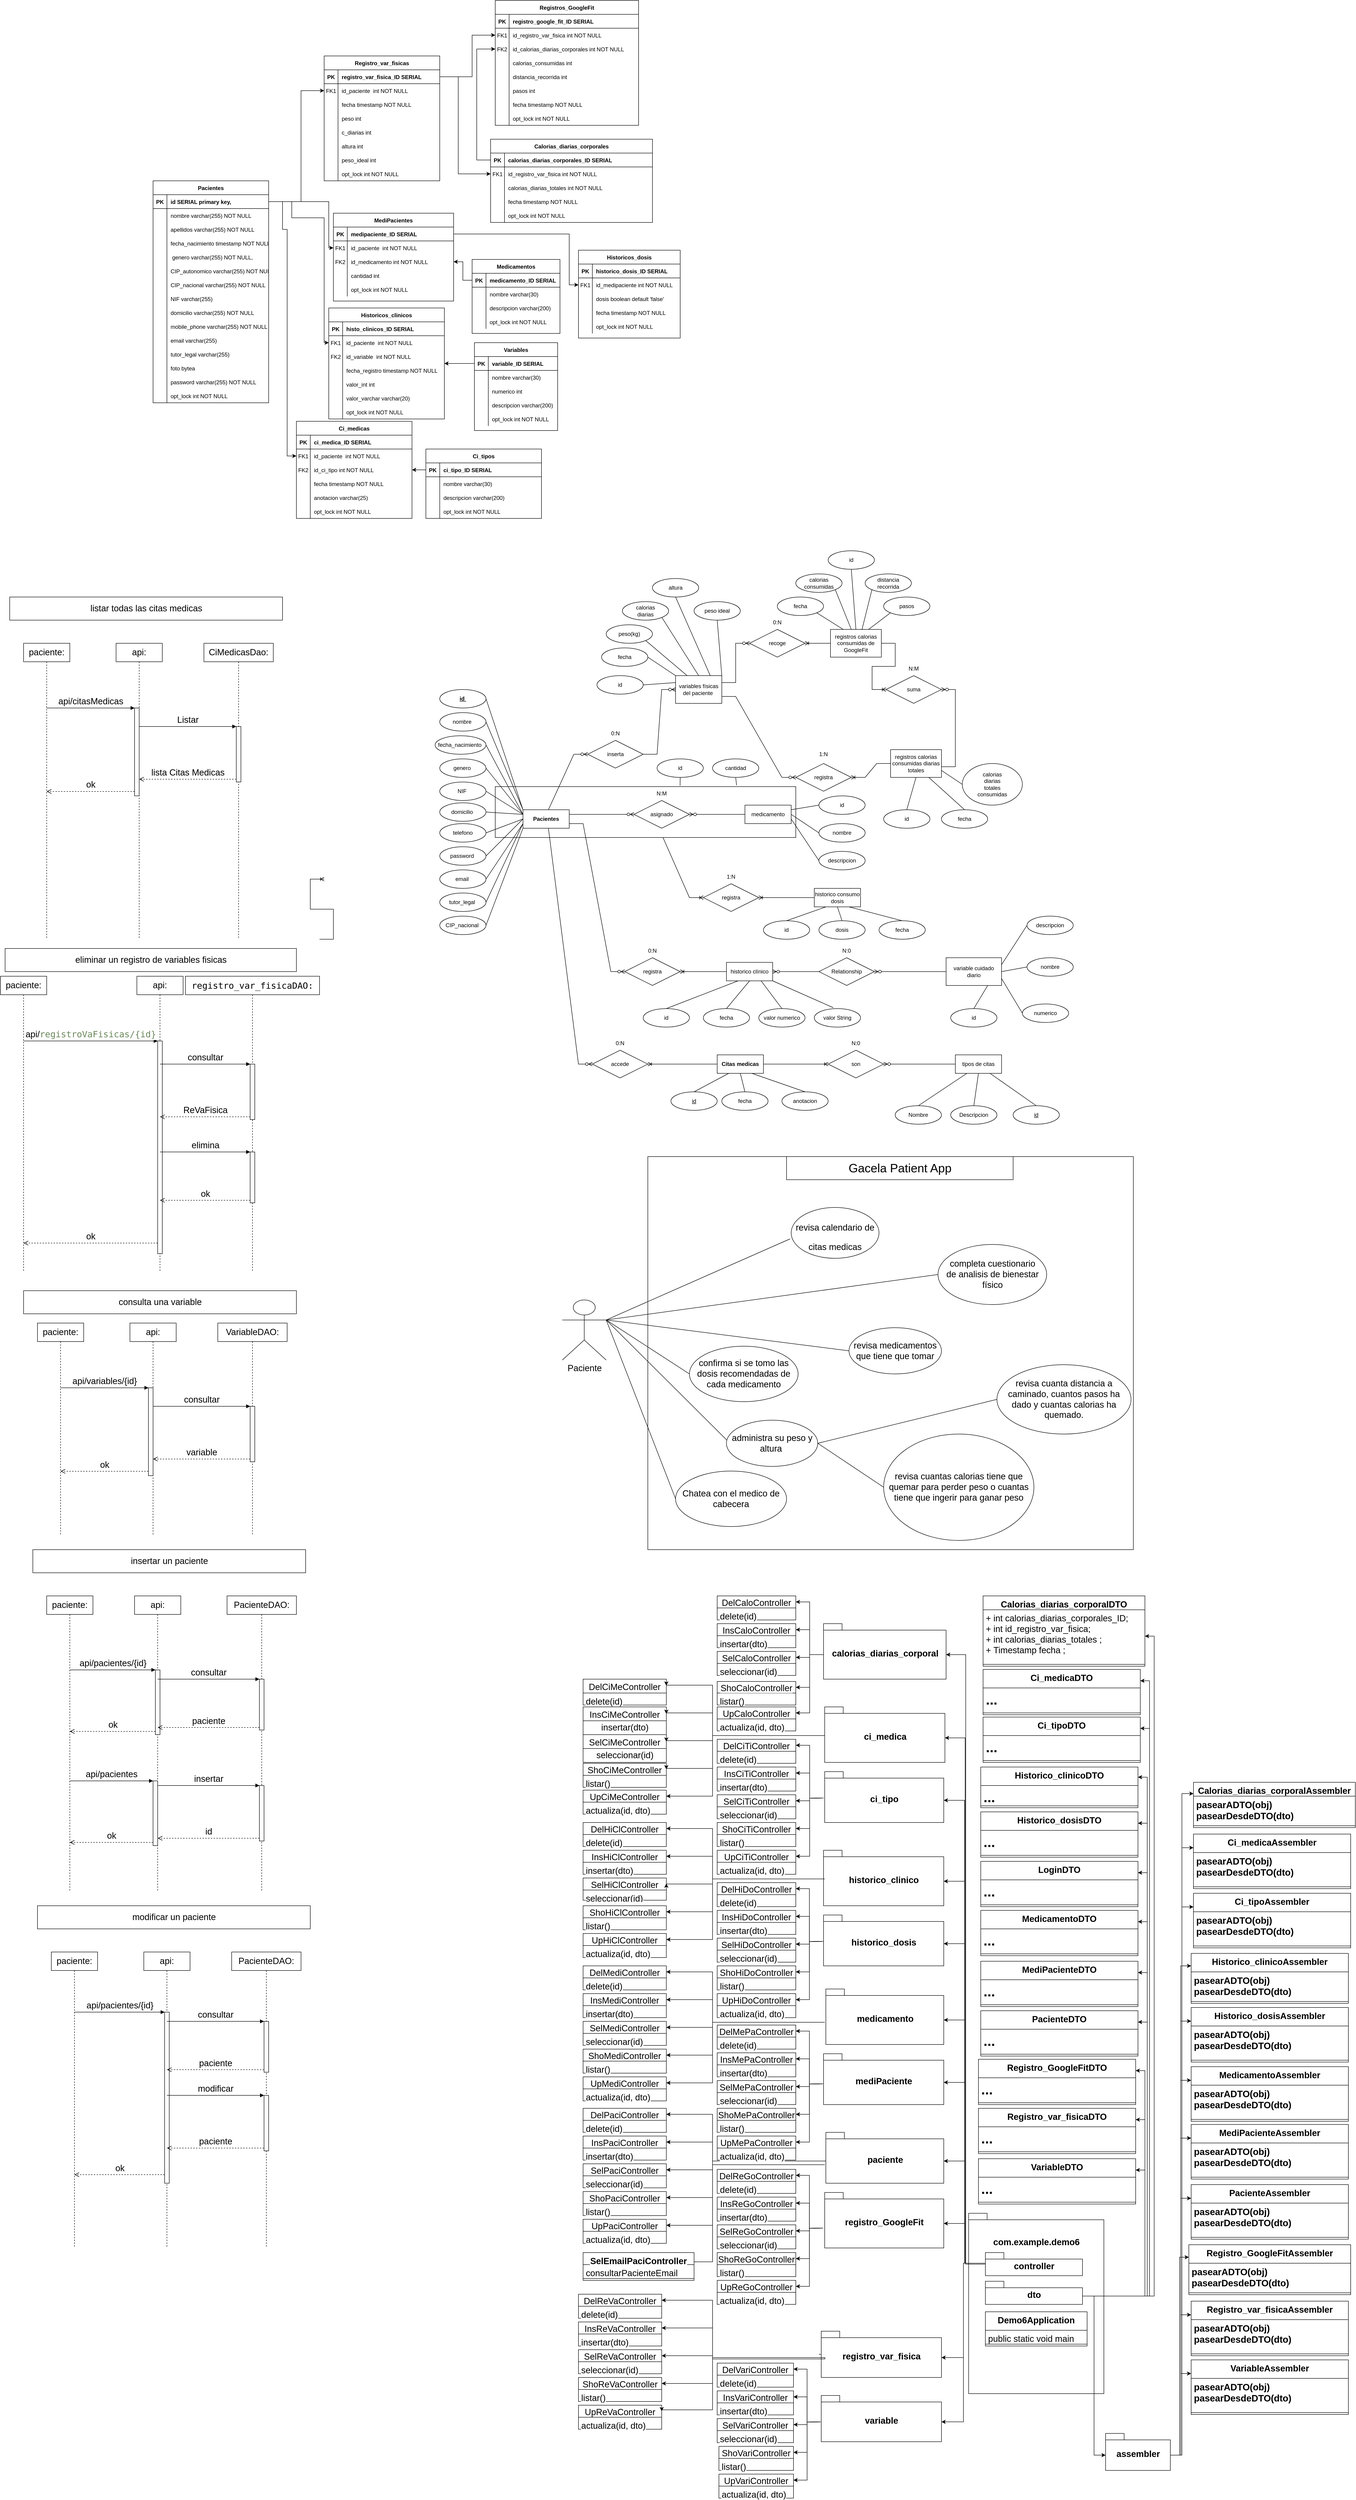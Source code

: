 <mxfile version="19.0.0" type="device"><diagram id="R2lEEEUBdFMjLlhIrx00" name="Page-1"><mxGraphModel dx="2912" dy="1225" grid="1" gridSize="10" guides="1" tooltips="1" connect="1" arrows="1" fold="1" page="1" pageScale="1" pageWidth="850" pageHeight="1100" math="0" shadow="0" extFonts="Permanent Marker^https://fonts.googleapis.com/css?family=Permanent+Marker"><root><mxCell id="0"/><mxCell id="1" parent="0"/><mxCell id="ccPM2ZmXE48fV8B6jf75-2" value="" style="html=1;" vertex="1" parent="1"><mxGeometry x="560" y="2780" width="1050" height="850" as="geometry"/></mxCell><mxCell id="39IOcsdIDNvVAJ3Gw7nV-1" value="" style="rounded=0;whiteSpace=wrap;html=1;" parent="1" vertex="1"><mxGeometry x="230" y="1980" width="650" height="110" as="geometry"/></mxCell><object label="Pacientes" biuh="int" id="CtaYJ_asl-Z5reRCbVS8-30"><mxCell style="shape=table;startSize=30;container=1;collapsible=1;childLayout=tableLayout;fixedRows=1;rowLines=0;fontStyle=1;align=center;resizeLast=1;" parent="1" vertex="1"><mxGeometry x="-510" y="670" width="250" height="480" as="geometry"><mxRectangle x="20" y="30" width="100" height="30" as="alternateBounds"/></mxGeometry></mxCell></object><mxCell id="CtaYJ_asl-Z5reRCbVS8-31" value="" style="shape=partialRectangle;collapsible=0;dropTarget=0;pointerEvents=0;fillColor=none;points=[[0,0.5],[1,0.5]];portConstraint=eastwest;top=0;left=0;right=0;bottom=1;" parent="CtaYJ_asl-Z5reRCbVS8-30" vertex="1"><mxGeometry y="30" width="250" height="30" as="geometry"/></mxCell><mxCell id="CtaYJ_asl-Z5reRCbVS8-32" value="PK" style="shape=partialRectangle;overflow=hidden;connectable=0;fillColor=none;top=0;left=0;bottom=0;right=0;fontStyle=1;" parent="CtaYJ_asl-Z5reRCbVS8-31" vertex="1"><mxGeometry width="30" height="30" as="geometry"><mxRectangle width="30" height="30" as="alternateBounds"/></mxGeometry></mxCell><mxCell id="CtaYJ_asl-Z5reRCbVS8-33" value="id SERIAL primary key," style="shape=partialRectangle;overflow=hidden;connectable=0;fillColor=none;top=0;left=0;bottom=0;right=0;align=left;spacingLeft=6;fontStyle=1;" parent="CtaYJ_asl-Z5reRCbVS8-31" vertex="1"><mxGeometry x="30" width="220" height="30" as="geometry"><mxRectangle width="220" height="30" as="alternateBounds"/></mxGeometry></mxCell><mxCell id="CtaYJ_asl-Z5reRCbVS8-38" value="" style="shape=partialRectangle;collapsible=0;dropTarget=0;pointerEvents=0;fillColor=none;points=[[0,0.5],[1,0.5]];portConstraint=eastwest;top=0;left=0;right=0;bottom=0;" parent="CtaYJ_asl-Z5reRCbVS8-30" vertex="1"><mxGeometry y="60" width="250" height="30" as="geometry"/></mxCell><mxCell id="CtaYJ_asl-Z5reRCbVS8-39" value="" style="shape=partialRectangle;overflow=hidden;connectable=0;fillColor=none;top=0;left=0;bottom=0;right=0;" parent="CtaYJ_asl-Z5reRCbVS8-38" vertex="1"><mxGeometry width="30" height="30" as="geometry"><mxRectangle width="30" height="30" as="alternateBounds"/></mxGeometry></mxCell><mxCell id="CtaYJ_asl-Z5reRCbVS8-40" value="nombre varchar(255) NOT NULL" style="shape=partialRectangle;overflow=hidden;connectable=0;fillColor=none;top=0;left=0;bottom=0;right=0;align=left;spacingLeft=6;" parent="CtaYJ_asl-Z5reRCbVS8-38" vertex="1"><mxGeometry x="30" width="220" height="30" as="geometry"><mxRectangle width="220" height="30" as="alternateBounds"/></mxGeometry></mxCell><mxCell id="CtaYJ_asl-Z5reRCbVS8-41" value="" style="shape=partialRectangle;collapsible=0;dropTarget=0;pointerEvents=0;fillColor=none;points=[[0,0.5],[1,0.5]];portConstraint=eastwest;top=0;left=0;right=0;bottom=0;" parent="CtaYJ_asl-Z5reRCbVS8-30" vertex="1"><mxGeometry y="90" width="250" height="30" as="geometry"/></mxCell><mxCell id="CtaYJ_asl-Z5reRCbVS8-42" value="" style="shape=partialRectangle;overflow=hidden;connectable=0;fillColor=none;top=0;left=0;bottom=0;right=0;" parent="CtaYJ_asl-Z5reRCbVS8-41" vertex="1"><mxGeometry width="30" height="30" as="geometry"><mxRectangle width="30" height="30" as="alternateBounds"/></mxGeometry></mxCell><mxCell id="CtaYJ_asl-Z5reRCbVS8-43" value="apellidos varchar(255) NOT NULL" style="shape=partialRectangle;overflow=hidden;connectable=0;fillColor=none;top=0;left=0;bottom=0;right=0;align=left;spacingLeft=6;" parent="CtaYJ_asl-Z5reRCbVS8-41" vertex="1"><mxGeometry x="30" width="220" height="30" as="geometry"><mxRectangle width="220" height="30" as="alternateBounds"/></mxGeometry></mxCell><mxCell id="CtaYJ_asl-Z5reRCbVS8-44" value="" style="shape=partialRectangle;collapsible=0;dropTarget=0;pointerEvents=0;fillColor=none;points=[[0,0.5],[1,0.5]];portConstraint=eastwest;top=0;left=0;right=0;bottom=0;" parent="CtaYJ_asl-Z5reRCbVS8-30" vertex="1"><mxGeometry y="120" width="250" height="30" as="geometry"/></mxCell><mxCell id="CtaYJ_asl-Z5reRCbVS8-45" value="" style="shape=partialRectangle;overflow=hidden;connectable=0;fillColor=none;top=0;left=0;bottom=0;right=0;" parent="CtaYJ_asl-Z5reRCbVS8-44" vertex="1"><mxGeometry width="30" height="30" as="geometry"><mxRectangle width="30" height="30" as="alternateBounds"/></mxGeometry></mxCell><mxCell id="CtaYJ_asl-Z5reRCbVS8-46" value="fecha_nacimiento timestamp NOT NULL" style="shape=partialRectangle;overflow=hidden;connectable=0;fillColor=none;top=0;left=0;bottom=0;right=0;align=left;spacingLeft=6;" parent="CtaYJ_asl-Z5reRCbVS8-44" vertex="1"><mxGeometry x="30" width="220" height="30" as="geometry"><mxRectangle width="220" height="30" as="alternateBounds"/></mxGeometry></mxCell><mxCell id="CtaYJ_asl-Z5reRCbVS8-47" value="" style="shape=partialRectangle;collapsible=0;dropTarget=0;pointerEvents=0;fillColor=none;points=[[0,0.5],[1,0.5]];portConstraint=eastwest;top=0;left=0;right=0;bottom=0;" parent="CtaYJ_asl-Z5reRCbVS8-30" vertex="1"><mxGeometry y="150" width="250" height="30" as="geometry"/></mxCell><mxCell id="CtaYJ_asl-Z5reRCbVS8-48" value="" style="shape=partialRectangle;overflow=hidden;connectable=0;fillColor=none;top=0;left=0;bottom=0;right=0;" parent="CtaYJ_asl-Z5reRCbVS8-47" vertex="1"><mxGeometry width="30" height="30" as="geometry"><mxRectangle width="30" height="30" as="alternateBounds"/></mxGeometry></mxCell><mxCell id="CtaYJ_asl-Z5reRCbVS8-49" value=" genero varchar(255) NOT NULL," style="shape=partialRectangle;overflow=hidden;connectable=0;fillColor=none;top=0;left=0;bottom=0;right=0;align=left;spacingLeft=6;" parent="CtaYJ_asl-Z5reRCbVS8-47" vertex="1"><mxGeometry x="30" width="220" height="30" as="geometry"><mxRectangle width="220" height="30" as="alternateBounds"/></mxGeometry></mxCell><mxCell id="CtaYJ_asl-Z5reRCbVS8-50" value="" style="shape=partialRectangle;collapsible=0;dropTarget=0;pointerEvents=0;fillColor=none;points=[[0,0.5],[1,0.5]];portConstraint=eastwest;top=0;left=0;right=0;bottom=0;" parent="CtaYJ_asl-Z5reRCbVS8-30" vertex="1"><mxGeometry y="180" width="250" height="30" as="geometry"/></mxCell><mxCell id="CtaYJ_asl-Z5reRCbVS8-51" value="" style="shape=partialRectangle;overflow=hidden;connectable=0;fillColor=none;top=0;left=0;bottom=0;right=0;" parent="CtaYJ_asl-Z5reRCbVS8-50" vertex="1"><mxGeometry width="30" height="30" as="geometry"><mxRectangle width="30" height="30" as="alternateBounds"/></mxGeometry></mxCell><mxCell id="CtaYJ_asl-Z5reRCbVS8-52" value="CIP_autonomico varchar(255) NOT NULL" style="shape=partialRectangle;overflow=hidden;connectable=0;fillColor=none;top=0;left=0;bottom=0;right=0;align=left;spacingLeft=6;" parent="CtaYJ_asl-Z5reRCbVS8-50" vertex="1"><mxGeometry x="30" width="220" height="30" as="geometry"><mxRectangle width="220" height="30" as="alternateBounds"/></mxGeometry></mxCell><mxCell id="CtaYJ_asl-Z5reRCbVS8-53" value="" style="shape=partialRectangle;collapsible=0;dropTarget=0;pointerEvents=0;fillColor=none;points=[[0,0.5],[1,0.5]];portConstraint=eastwest;top=0;left=0;right=0;bottom=0;" parent="CtaYJ_asl-Z5reRCbVS8-30" vertex="1"><mxGeometry y="210" width="250" height="30" as="geometry"/></mxCell><mxCell id="CtaYJ_asl-Z5reRCbVS8-54" value="" style="shape=partialRectangle;overflow=hidden;connectable=0;fillColor=none;top=0;left=0;bottom=0;right=0;" parent="CtaYJ_asl-Z5reRCbVS8-53" vertex="1"><mxGeometry width="30" height="30" as="geometry"><mxRectangle width="30" height="30" as="alternateBounds"/></mxGeometry></mxCell><mxCell id="CtaYJ_asl-Z5reRCbVS8-55" value="CIP_nacional varchar(255) NOT NULL" style="shape=partialRectangle;overflow=hidden;connectable=0;fillColor=none;top=0;left=0;bottom=0;right=0;align=left;spacingLeft=6;" parent="CtaYJ_asl-Z5reRCbVS8-53" vertex="1"><mxGeometry x="30" width="220" height="30" as="geometry"><mxRectangle width="220" height="30" as="alternateBounds"/></mxGeometry></mxCell><mxCell id="CtaYJ_asl-Z5reRCbVS8-56" value="" style="shape=partialRectangle;collapsible=0;dropTarget=0;pointerEvents=0;fillColor=none;points=[[0,0.5],[1,0.5]];portConstraint=eastwest;top=0;left=0;right=0;bottom=0;" parent="CtaYJ_asl-Z5reRCbVS8-30" vertex="1"><mxGeometry y="240" width="250" height="30" as="geometry"/></mxCell><mxCell id="CtaYJ_asl-Z5reRCbVS8-57" value="" style="shape=partialRectangle;overflow=hidden;connectable=0;fillColor=none;top=0;left=0;bottom=0;right=0;" parent="CtaYJ_asl-Z5reRCbVS8-56" vertex="1"><mxGeometry width="30" height="30" as="geometry"><mxRectangle width="30" height="30" as="alternateBounds"/></mxGeometry></mxCell><mxCell id="CtaYJ_asl-Z5reRCbVS8-58" value="NIF varchar(255)" style="shape=partialRectangle;overflow=hidden;connectable=0;fillColor=none;top=0;left=0;bottom=0;right=0;align=left;spacingLeft=6;" parent="CtaYJ_asl-Z5reRCbVS8-56" vertex="1"><mxGeometry x="30" width="220" height="30" as="geometry"><mxRectangle width="220" height="30" as="alternateBounds"/></mxGeometry></mxCell><mxCell id="CtaYJ_asl-Z5reRCbVS8-59" value="" style="shape=partialRectangle;collapsible=0;dropTarget=0;pointerEvents=0;fillColor=none;points=[[0,0.5],[1,0.5]];portConstraint=eastwest;top=0;left=0;right=0;bottom=0;" parent="CtaYJ_asl-Z5reRCbVS8-30" vertex="1"><mxGeometry y="270" width="250" height="30" as="geometry"/></mxCell><mxCell id="CtaYJ_asl-Z5reRCbVS8-60" value="" style="shape=partialRectangle;overflow=hidden;connectable=0;fillColor=none;top=0;left=0;bottom=0;right=0;" parent="CtaYJ_asl-Z5reRCbVS8-59" vertex="1"><mxGeometry width="30" height="30" as="geometry"><mxRectangle width="30" height="30" as="alternateBounds"/></mxGeometry></mxCell><mxCell id="CtaYJ_asl-Z5reRCbVS8-61" value="domicilio varchar(255) NOT NULL" style="shape=partialRectangle;overflow=hidden;connectable=0;fillColor=none;top=0;left=0;bottom=0;right=0;align=left;spacingLeft=6;" parent="CtaYJ_asl-Z5reRCbVS8-59" vertex="1"><mxGeometry x="30" width="220" height="30" as="geometry"><mxRectangle width="220" height="30" as="alternateBounds"/></mxGeometry></mxCell><mxCell id="CtaYJ_asl-Z5reRCbVS8-62" value="" style="shape=partialRectangle;collapsible=0;dropTarget=0;pointerEvents=0;fillColor=none;points=[[0,0.5],[1,0.5]];portConstraint=eastwest;top=0;left=0;right=0;bottom=0;" parent="CtaYJ_asl-Z5reRCbVS8-30" vertex="1"><mxGeometry y="300" width="250" height="30" as="geometry"/></mxCell><mxCell id="CtaYJ_asl-Z5reRCbVS8-63" value="" style="shape=partialRectangle;overflow=hidden;connectable=0;fillColor=none;top=0;left=0;bottom=0;right=0;" parent="CtaYJ_asl-Z5reRCbVS8-62" vertex="1"><mxGeometry width="30" height="30" as="geometry"><mxRectangle width="30" height="30" as="alternateBounds"/></mxGeometry></mxCell><mxCell id="CtaYJ_asl-Z5reRCbVS8-64" value="mobile_phone varchar(255) NOT NULL" style="shape=partialRectangle;overflow=hidden;connectable=0;fillColor=none;top=0;left=0;bottom=0;right=0;align=left;spacingLeft=6;" parent="CtaYJ_asl-Z5reRCbVS8-62" vertex="1"><mxGeometry x="30" width="220" height="30" as="geometry"><mxRectangle width="220" height="30" as="alternateBounds"/></mxGeometry></mxCell><mxCell id="CtaYJ_asl-Z5reRCbVS8-65" value="" style="shape=partialRectangle;collapsible=0;dropTarget=0;pointerEvents=0;fillColor=none;points=[[0,0.5],[1,0.5]];portConstraint=eastwest;top=0;left=0;right=0;bottom=0;" parent="CtaYJ_asl-Z5reRCbVS8-30" vertex="1"><mxGeometry y="330" width="250" height="30" as="geometry"/></mxCell><mxCell id="CtaYJ_asl-Z5reRCbVS8-66" value="" style="shape=partialRectangle;overflow=hidden;connectable=0;fillColor=none;top=0;left=0;bottom=0;right=0;" parent="CtaYJ_asl-Z5reRCbVS8-65" vertex="1"><mxGeometry width="30" height="30" as="geometry"><mxRectangle width="30" height="30" as="alternateBounds"/></mxGeometry></mxCell><mxCell id="CtaYJ_asl-Z5reRCbVS8-67" value="email varchar(255)" style="shape=partialRectangle;overflow=hidden;connectable=0;fillColor=none;top=0;left=0;bottom=0;right=0;align=left;spacingLeft=6;" parent="CtaYJ_asl-Z5reRCbVS8-65" vertex="1"><mxGeometry x="30" width="220" height="30" as="geometry"><mxRectangle width="220" height="30" as="alternateBounds"/></mxGeometry></mxCell><mxCell id="CtaYJ_asl-Z5reRCbVS8-68" value="" style="shape=partialRectangle;collapsible=0;dropTarget=0;pointerEvents=0;fillColor=none;points=[[0,0.5],[1,0.5]];portConstraint=eastwest;top=0;left=0;right=0;bottom=0;" parent="CtaYJ_asl-Z5reRCbVS8-30" vertex="1"><mxGeometry y="360" width="250" height="30" as="geometry"/></mxCell><mxCell id="CtaYJ_asl-Z5reRCbVS8-69" value="" style="shape=partialRectangle;overflow=hidden;connectable=0;fillColor=none;top=0;left=0;bottom=0;right=0;" parent="CtaYJ_asl-Z5reRCbVS8-68" vertex="1"><mxGeometry width="30" height="30" as="geometry"><mxRectangle width="30" height="30" as="alternateBounds"/></mxGeometry></mxCell><mxCell id="CtaYJ_asl-Z5reRCbVS8-70" value="tutor_legal varchar(255)" style="shape=partialRectangle;overflow=hidden;connectable=0;fillColor=none;top=0;left=0;bottom=0;right=0;align=left;spacingLeft=6;" parent="CtaYJ_asl-Z5reRCbVS8-68" vertex="1"><mxGeometry x="30" width="220" height="30" as="geometry"><mxRectangle width="220" height="30" as="alternateBounds"/></mxGeometry></mxCell><mxCell id="CtaYJ_asl-Z5reRCbVS8-34" value="" style="shape=partialRectangle;collapsible=0;dropTarget=0;pointerEvents=0;fillColor=none;points=[[0,0.5],[1,0.5]];portConstraint=eastwest;top=0;left=0;right=0;bottom=0;" parent="CtaYJ_asl-Z5reRCbVS8-30" vertex="1"><mxGeometry y="390" width="250" height="30" as="geometry"/></mxCell><mxCell id="CtaYJ_asl-Z5reRCbVS8-35" value="" style="shape=partialRectangle;overflow=hidden;connectable=0;fillColor=none;top=0;left=0;bottom=0;right=0;" parent="CtaYJ_asl-Z5reRCbVS8-34" vertex="1"><mxGeometry width="30" height="30" as="geometry"><mxRectangle width="30" height="30" as="alternateBounds"/></mxGeometry></mxCell><mxCell id="CtaYJ_asl-Z5reRCbVS8-36" value="foto bytea" style="shape=partialRectangle;overflow=hidden;connectable=0;fillColor=none;top=0;left=0;bottom=0;right=0;align=left;spacingLeft=6;" parent="CtaYJ_asl-Z5reRCbVS8-34" vertex="1"><mxGeometry x="30" width="220" height="30" as="geometry"><mxRectangle width="220" height="30" as="alternateBounds"/></mxGeometry></mxCell><mxCell id="4qCxKcoyNHWbXcxCFq-o-5" value="" style="shape=partialRectangle;collapsible=0;dropTarget=0;pointerEvents=0;fillColor=none;points=[[0,0.5],[1,0.5]];portConstraint=eastwest;top=0;left=0;right=0;bottom=0;" parent="CtaYJ_asl-Z5reRCbVS8-30" vertex="1"><mxGeometry y="420" width="250" height="30" as="geometry"/></mxCell><mxCell id="4qCxKcoyNHWbXcxCFq-o-6" value="" style="shape=partialRectangle;overflow=hidden;connectable=0;fillColor=none;top=0;left=0;bottom=0;right=0;" parent="4qCxKcoyNHWbXcxCFq-o-5" vertex="1"><mxGeometry width="30" height="30" as="geometry"><mxRectangle width="30" height="30" as="alternateBounds"/></mxGeometry></mxCell><mxCell id="4qCxKcoyNHWbXcxCFq-o-7" value="password varchar(255) NOT NULL" style="shape=partialRectangle;overflow=hidden;connectable=0;fillColor=none;top=0;left=0;bottom=0;right=0;align=left;spacingLeft=6;" parent="4qCxKcoyNHWbXcxCFq-o-5" vertex="1"><mxGeometry x="30" width="220" height="30" as="geometry"><mxRectangle width="220" height="30" as="alternateBounds"/></mxGeometry></mxCell><mxCell id="2Xw7GC8jKhMu99F1vOj0-1" value="" style="shape=partialRectangle;collapsible=0;dropTarget=0;pointerEvents=0;fillColor=none;points=[[0,0.5],[1,0.5]];portConstraint=eastwest;top=0;left=0;right=0;bottom=0;" parent="CtaYJ_asl-Z5reRCbVS8-30" vertex="1"><mxGeometry y="450" width="250" height="30" as="geometry"/></mxCell><mxCell id="2Xw7GC8jKhMu99F1vOj0-2" value="" style="shape=partialRectangle;overflow=hidden;connectable=0;fillColor=none;top=0;left=0;bottom=0;right=0;" parent="2Xw7GC8jKhMu99F1vOj0-1" vertex="1"><mxGeometry width="30" height="30" as="geometry"><mxRectangle width="30" height="30" as="alternateBounds"/></mxGeometry></mxCell><mxCell id="2Xw7GC8jKhMu99F1vOj0-3" value="opt_lock int NOT NULL" style="shape=partialRectangle;overflow=hidden;connectable=0;fillColor=none;top=0;left=0;bottom=0;right=0;align=left;spacingLeft=6;" parent="2Xw7GC8jKhMu99F1vOj0-1" vertex="1"><mxGeometry x="30" width="220" height="30" as="geometry"><mxRectangle width="220" height="30" as="alternateBounds"/></mxGeometry></mxCell><object label="Ci_medicas" biuh="int" id="CtaYJ_asl-Z5reRCbVS8-71"><mxCell style="shape=table;startSize=30;container=1;collapsible=1;childLayout=tableLayout;fixedRows=1;rowLines=0;fontStyle=1;align=center;resizeLast=1;swimlaneLine=1;" parent="1" vertex="1"><mxGeometry x="-200" y="1190" width="250" height="210" as="geometry"><mxRectangle x="20" y="30" width="100" height="30" as="alternateBounds"/></mxGeometry></mxCell></object><mxCell id="CtaYJ_asl-Z5reRCbVS8-78" value="" style="shape=partialRectangle;collapsible=0;dropTarget=0;pointerEvents=0;fillColor=none;points=[[0,0.5],[1,0.5]];portConstraint=eastwest;top=0;left=0;right=0;bottom=1;" parent="CtaYJ_asl-Z5reRCbVS8-71" vertex="1"><mxGeometry y="30" width="250" height="30" as="geometry"/></mxCell><mxCell id="CtaYJ_asl-Z5reRCbVS8-79" value="PK" style="shape=partialRectangle;overflow=hidden;connectable=0;fillColor=none;top=0;left=0;bottom=0;right=0;fontStyle=1;" parent="CtaYJ_asl-Z5reRCbVS8-78" vertex="1"><mxGeometry width="30" height="30" as="geometry"><mxRectangle width="30" height="30" as="alternateBounds"/></mxGeometry></mxCell><mxCell id="CtaYJ_asl-Z5reRCbVS8-80" value="ci_medica_ID SERIAL" style="shape=partialRectangle;overflow=hidden;connectable=0;fillColor=none;top=0;left=0;bottom=0;right=0;align=left;spacingLeft=6;fontStyle=1;" parent="CtaYJ_asl-Z5reRCbVS8-78" vertex="1"><mxGeometry x="30" width="220" height="30" as="geometry"><mxRectangle width="220" height="30" as="alternateBounds"/></mxGeometry></mxCell><mxCell id="CtaYJ_asl-Z5reRCbVS8-87" value="" style="shape=partialRectangle;collapsible=0;dropTarget=0;pointerEvents=0;fillColor=none;points=[[0,0.5],[1,0.5]];portConstraint=eastwest;top=0;left=0;right=0;bottom=0;" parent="CtaYJ_asl-Z5reRCbVS8-71" vertex="1"><mxGeometry y="60" width="250" height="30" as="geometry"/></mxCell><mxCell id="CtaYJ_asl-Z5reRCbVS8-88" value="FK1" style="shape=partialRectangle;overflow=hidden;connectable=0;fillColor=none;top=0;left=0;bottom=0;right=0;" parent="CtaYJ_asl-Z5reRCbVS8-87" vertex="1"><mxGeometry width="30" height="30" as="geometry"><mxRectangle width="30" height="30" as="alternateBounds"/></mxGeometry></mxCell><mxCell id="CtaYJ_asl-Z5reRCbVS8-89" value="id_paciente  int NOT NULL" style="shape=partialRectangle;overflow=hidden;connectable=0;fillColor=none;top=0;left=0;bottom=0;right=0;align=left;spacingLeft=6;" parent="CtaYJ_asl-Z5reRCbVS8-87" vertex="1"><mxGeometry x="30" width="220" height="30" as="geometry"><mxRectangle width="220" height="30" as="alternateBounds"/></mxGeometry></mxCell><mxCell id="CtaYJ_asl-Z5reRCbVS8-81" value="" style="shape=partialRectangle;collapsible=0;dropTarget=0;pointerEvents=0;fillColor=none;points=[[0,0.5],[1,0.5]];portConstraint=eastwest;top=0;left=0;right=0;bottom=0;" parent="CtaYJ_asl-Z5reRCbVS8-71" vertex="1"><mxGeometry y="90" width="250" height="30" as="geometry"/></mxCell><mxCell id="CtaYJ_asl-Z5reRCbVS8-82" value="FK2" style="shape=partialRectangle;overflow=hidden;connectable=0;fillColor=none;top=0;left=0;bottom=0;right=0;" parent="CtaYJ_asl-Z5reRCbVS8-81" vertex="1"><mxGeometry width="30" height="30" as="geometry"><mxRectangle width="30" height="30" as="alternateBounds"/></mxGeometry></mxCell><mxCell id="CtaYJ_asl-Z5reRCbVS8-83" value="id_ci_tipo int NOT NULL" style="shape=partialRectangle;overflow=hidden;connectable=0;fillColor=none;top=0;left=0;bottom=0;right=0;align=left;spacingLeft=6;" parent="CtaYJ_asl-Z5reRCbVS8-81" vertex="1"><mxGeometry x="30" width="220" height="30" as="geometry"><mxRectangle width="220" height="30" as="alternateBounds"/></mxGeometry></mxCell><mxCell id="CtaYJ_asl-Z5reRCbVS8-84" value="" style="shape=partialRectangle;collapsible=0;dropTarget=0;pointerEvents=0;fillColor=none;points=[[0,0.5],[1,0.5]];portConstraint=eastwest;top=0;left=0;right=0;bottom=0;" parent="CtaYJ_asl-Z5reRCbVS8-71" vertex="1"><mxGeometry y="120" width="250" height="30" as="geometry"/></mxCell><mxCell id="CtaYJ_asl-Z5reRCbVS8-85" value="" style="shape=partialRectangle;overflow=hidden;connectable=0;fillColor=none;top=0;left=0;bottom=0;right=0;" parent="CtaYJ_asl-Z5reRCbVS8-84" vertex="1"><mxGeometry width="30" height="30" as="geometry"><mxRectangle width="30" height="30" as="alternateBounds"/></mxGeometry></mxCell><mxCell id="CtaYJ_asl-Z5reRCbVS8-86" value="fecha timestamp NOT NULL" style="shape=partialRectangle;overflow=hidden;connectable=0;fillColor=none;top=0;left=0;bottom=0;right=0;align=left;spacingLeft=6;" parent="CtaYJ_asl-Z5reRCbVS8-84" vertex="1"><mxGeometry x="30" width="220" height="30" as="geometry"><mxRectangle width="220" height="30" as="alternateBounds"/></mxGeometry></mxCell><mxCell id="CtaYJ_asl-Z5reRCbVS8-75" value="" style="shape=partialRectangle;collapsible=0;dropTarget=0;pointerEvents=0;fillColor=none;points=[[0,0.5],[1,0.5]];portConstraint=eastwest;top=0;left=0;right=0;bottom=0;" parent="CtaYJ_asl-Z5reRCbVS8-71" vertex="1"><mxGeometry y="150" width="250" height="30" as="geometry"/></mxCell><mxCell id="CtaYJ_asl-Z5reRCbVS8-76" value="" style="shape=partialRectangle;overflow=hidden;connectable=0;fillColor=none;top=0;left=0;bottom=0;right=0;" parent="CtaYJ_asl-Z5reRCbVS8-75" vertex="1"><mxGeometry width="30" height="30" as="geometry"><mxRectangle width="30" height="30" as="alternateBounds"/></mxGeometry></mxCell><mxCell id="CtaYJ_asl-Z5reRCbVS8-77" value="anotacion varchar(25)" style="shape=partialRectangle;overflow=hidden;connectable=0;fillColor=none;top=0;left=0;bottom=0;right=0;align=left;spacingLeft=6;" parent="CtaYJ_asl-Z5reRCbVS8-75" vertex="1"><mxGeometry x="30" width="220" height="30" as="geometry"><mxRectangle width="220" height="30" as="alternateBounds"/></mxGeometry></mxCell><mxCell id="2Xw7GC8jKhMu99F1vOj0-4" value="" style="shape=partialRectangle;collapsible=0;dropTarget=0;pointerEvents=0;fillColor=none;points=[[0,0.5],[1,0.5]];portConstraint=eastwest;top=0;left=0;right=0;bottom=0;" parent="CtaYJ_asl-Z5reRCbVS8-71" vertex="1"><mxGeometry y="180" width="250" height="30" as="geometry"/></mxCell><mxCell id="2Xw7GC8jKhMu99F1vOj0-5" value="" style="shape=partialRectangle;overflow=hidden;connectable=0;fillColor=none;top=0;left=0;bottom=0;right=0;" parent="2Xw7GC8jKhMu99F1vOj0-4" vertex="1"><mxGeometry width="30" height="30" as="geometry"><mxRectangle width="30" height="30" as="alternateBounds"/></mxGeometry></mxCell><mxCell id="2Xw7GC8jKhMu99F1vOj0-6" value="opt_lock int NOT NULL" style="shape=partialRectangle;overflow=hidden;connectable=0;fillColor=none;top=0;left=0;bottom=0;right=0;align=left;spacingLeft=6;" parent="2Xw7GC8jKhMu99F1vOj0-4" vertex="1"><mxGeometry x="30" width="220" height="30" as="geometry"><mxRectangle width="220" height="30" as="alternateBounds"/></mxGeometry></mxCell><object label="Ci_tipos" biuh="int" id="CtaYJ_asl-Z5reRCbVS8-90"><mxCell style="shape=table;startSize=30;container=1;collapsible=1;childLayout=tableLayout;fixedRows=1;rowLines=0;fontStyle=1;align=center;resizeLast=1;" parent="1" vertex="1"><mxGeometry x="80" y="1250" width="250" height="150" as="geometry"><mxRectangle x="20" y="30" width="100" height="30" as="alternateBounds"/></mxGeometry></mxCell></object><mxCell id="CtaYJ_asl-Z5reRCbVS8-91" value="" style="shape=partialRectangle;collapsible=0;dropTarget=0;pointerEvents=0;fillColor=none;points=[[0,0.5],[1,0.5]];portConstraint=eastwest;top=0;left=0;right=0;bottom=1;" parent="CtaYJ_asl-Z5reRCbVS8-90" vertex="1"><mxGeometry y="30" width="250" height="30" as="geometry"/></mxCell><mxCell id="CtaYJ_asl-Z5reRCbVS8-92" value="PK" style="shape=partialRectangle;overflow=hidden;connectable=0;fillColor=none;top=0;left=0;bottom=0;right=0;fontStyle=1;" parent="CtaYJ_asl-Z5reRCbVS8-91" vertex="1"><mxGeometry width="30" height="30" as="geometry"><mxRectangle width="30" height="30" as="alternateBounds"/></mxGeometry></mxCell><mxCell id="CtaYJ_asl-Z5reRCbVS8-93" value="ci_tipo_ID SERIAL" style="shape=partialRectangle;overflow=hidden;connectable=0;fillColor=none;top=0;left=0;bottom=0;right=0;align=left;spacingLeft=6;fontStyle=1;" parent="CtaYJ_asl-Z5reRCbVS8-91" vertex="1"><mxGeometry x="30" width="220" height="30" as="geometry"><mxRectangle width="220" height="30" as="alternateBounds"/></mxGeometry></mxCell><mxCell id="CtaYJ_asl-Z5reRCbVS8-97" value="" style="shape=partialRectangle;collapsible=0;dropTarget=0;pointerEvents=0;fillColor=none;points=[[0,0.5],[1,0.5]];portConstraint=eastwest;top=0;left=0;right=0;bottom=0;" parent="CtaYJ_asl-Z5reRCbVS8-90" vertex="1"><mxGeometry y="60" width="250" height="30" as="geometry"/></mxCell><mxCell id="CtaYJ_asl-Z5reRCbVS8-98" value="" style="shape=partialRectangle;overflow=hidden;connectable=0;fillColor=none;top=0;left=0;bottom=0;right=0;" parent="CtaYJ_asl-Z5reRCbVS8-97" vertex="1"><mxGeometry width="30" height="30" as="geometry"><mxRectangle width="30" height="30" as="alternateBounds"/></mxGeometry></mxCell><mxCell id="CtaYJ_asl-Z5reRCbVS8-99" value="nombre varchar(30)" style="shape=partialRectangle;overflow=hidden;connectable=0;fillColor=none;top=0;left=0;bottom=0;right=0;align=left;spacingLeft=6;" parent="CtaYJ_asl-Z5reRCbVS8-97" vertex="1"><mxGeometry x="30" width="220" height="30" as="geometry"><mxRectangle width="220" height="30" as="alternateBounds"/></mxGeometry></mxCell><mxCell id="CtaYJ_asl-Z5reRCbVS8-94" value="" style="shape=partialRectangle;collapsible=0;dropTarget=0;pointerEvents=0;fillColor=none;points=[[0,0.5],[1,0.5]];portConstraint=eastwest;top=0;left=0;right=0;bottom=0;" parent="CtaYJ_asl-Z5reRCbVS8-90" vertex="1"><mxGeometry y="90" width="250" height="30" as="geometry"/></mxCell><mxCell id="CtaYJ_asl-Z5reRCbVS8-95" value="" style="shape=partialRectangle;overflow=hidden;connectable=0;fillColor=none;top=0;left=0;bottom=0;right=0;" parent="CtaYJ_asl-Z5reRCbVS8-94" vertex="1"><mxGeometry width="30" height="30" as="geometry"><mxRectangle width="30" height="30" as="alternateBounds"/></mxGeometry></mxCell><mxCell id="CtaYJ_asl-Z5reRCbVS8-96" value="descripcion varchar(200)" style="shape=partialRectangle;overflow=hidden;connectable=0;fillColor=none;top=0;left=0;bottom=0;right=0;align=left;spacingLeft=6;" parent="CtaYJ_asl-Z5reRCbVS8-94" vertex="1"><mxGeometry x="30" width="220" height="30" as="geometry"><mxRectangle width="220" height="30" as="alternateBounds"/></mxGeometry></mxCell><mxCell id="2Xw7GC8jKhMu99F1vOj0-7" value="" style="shape=partialRectangle;collapsible=0;dropTarget=0;pointerEvents=0;fillColor=none;points=[[0,0.5],[1,0.5]];portConstraint=eastwest;top=0;left=0;right=0;bottom=0;" parent="CtaYJ_asl-Z5reRCbVS8-90" vertex="1"><mxGeometry y="120" width="250" height="30" as="geometry"/></mxCell><mxCell id="2Xw7GC8jKhMu99F1vOj0-8" value="" style="shape=partialRectangle;overflow=hidden;connectable=0;fillColor=none;top=0;left=0;bottom=0;right=0;" parent="2Xw7GC8jKhMu99F1vOj0-7" vertex="1"><mxGeometry width="30" height="30" as="geometry"><mxRectangle width="30" height="30" as="alternateBounds"/></mxGeometry></mxCell><mxCell id="2Xw7GC8jKhMu99F1vOj0-9" value="opt_lock int NOT NULL" style="shape=partialRectangle;overflow=hidden;connectable=0;fillColor=none;top=0;left=0;bottom=0;right=0;align=left;spacingLeft=6;" parent="2Xw7GC8jKhMu99F1vOj0-7" vertex="1"><mxGeometry x="30" width="220" height="30" as="geometry"><mxRectangle width="220" height="30" as="alternateBounds"/></mxGeometry></mxCell><object label="Historicos_clinicos" biuh="int" id="CtaYJ_asl-Z5reRCbVS8-100"><mxCell style="shape=table;startSize=30;container=1;collapsible=1;childLayout=tableLayout;fixedRows=1;rowLines=0;fontStyle=1;align=center;resizeLast=1;" parent="1" vertex="1"><mxGeometry x="-130" y="945" width="250" height="240" as="geometry"><mxRectangle x="20" y="30" width="100" height="30" as="alternateBounds"/></mxGeometry></mxCell></object><mxCell id="CtaYJ_asl-Z5reRCbVS8-101" value="" style="shape=partialRectangle;collapsible=0;dropTarget=0;pointerEvents=0;fillColor=none;points=[[0,0.5],[1,0.5]];portConstraint=eastwest;top=0;left=0;right=0;bottom=1;" parent="CtaYJ_asl-Z5reRCbVS8-100" vertex="1"><mxGeometry y="30" width="250" height="30" as="geometry"/></mxCell><mxCell id="CtaYJ_asl-Z5reRCbVS8-102" value="PK" style="shape=partialRectangle;overflow=hidden;connectable=0;fillColor=none;top=0;left=0;bottom=0;right=0;fontStyle=1;" parent="CtaYJ_asl-Z5reRCbVS8-101" vertex="1"><mxGeometry width="30" height="30" as="geometry"><mxRectangle width="30" height="30" as="alternateBounds"/></mxGeometry></mxCell><mxCell id="CtaYJ_asl-Z5reRCbVS8-103" value="histo_clinicos_ID SERIAL" style="shape=partialRectangle;overflow=hidden;connectable=0;fillColor=none;top=0;left=0;bottom=0;right=0;align=left;spacingLeft=6;fontStyle=1;" parent="CtaYJ_asl-Z5reRCbVS8-101" vertex="1"><mxGeometry x="30" width="220" height="30" as="geometry"><mxRectangle width="220" height="30" as="alternateBounds"/></mxGeometry></mxCell><mxCell id="CtaYJ_asl-Z5reRCbVS8-107" value="" style="shape=partialRectangle;collapsible=0;dropTarget=0;pointerEvents=0;fillColor=none;points=[[0,0.5],[1,0.5]];portConstraint=eastwest;top=0;left=0;right=0;bottom=0;" parent="CtaYJ_asl-Z5reRCbVS8-100" vertex="1"><mxGeometry y="60" width="250" height="30" as="geometry"/></mxCell><mxCell id="CtaYJ_asl-Z5reRCbVS8-108" value="FK1" style="shape=partialRectangle;overflow=hidden;connectable=0;fillColor=none;top=0;left=0;bottom=0;right=0;" parent="CtaYJ_asl-Z5reRCbVS8-107" vertex="1"><mxGeometry width="30" height="30" as="geometry"><mxRectangle width="30" height="30" as="alternateBounds"/></mxGeometry></mxCell><mxCell id="CtaYJ_asl-Z5reRCbVS8-109" value="id_paciente  int NOT NULL" style="shape=partialRectangle;overflow=hidden;connectable=0;fillColor=none;top=0;left=0;bottom=0;right=0;align=left;spacingLeft=6;" parent="CtaYJ_asl-Z5reRCbVS8-107" vertex="1"><mxGeometry x="30" width="220" height="30" as="geometry"><mxRectangle width="220" height="30" as="alternateBounds"/></mxGeometry></mxCell><mxCell id="4qCxKcoyNHWbXcxCFq-o-22" value="" style="shape=partialRectangle;collapsible=0;dropTarget=0;pointerEvents=0;fillColor=none;points=[[0,0.5],[1,0.5]];portConstraint=eastwest;top=0;left=0;right=0;bottom=0;" parent="CtaYJ_asl-Z5reRCbVS8-100" vertex="1"><mxGeometry y="90" width="250" height="30" as="geometry"/></mxCell><mxCell id="4qCxKcoyNHWbXcxCFq-o-23" value="FK2" style="shape=partialRectangle;overflow=hidden;connectable=0;fillColor=none;top=0;left=0;bottom=0;right=0;" parent="4qCxKcoyNHWbXcxCFq-o-22" vertex="1"><mxGeometry width="30" height="30" as="geometry"><mxRectangle width="30" height="30" as="alternateBounds"/></mxGeometry></mxCell><mxCell id="4qCxKcoyNHWbXcxCFq-o-24" value="id_variable  int NOT NULL" style="shape=partialRectangle;overflow=hidden;connectable=0;fillColor=none;top=0;left=0;bottom=0;right=0;align=left;spacingLeft=6;" parent="4qCxKcoyNHWbXcxCFq-o-22" vertex="1"><mxGeometry x="30" width="220" height="30" as="geometry"><mxRectangle width="220" height="30" as="alternateBounds"/></mxGeometry></mxCell><mxCell id="CtaYJ_asl-Z5reRCbVS8-110" value="" style="shape=partialRectangle;collapsible=0;dropTarget=0;pointerEvents=0;fillColor=none;points=[[0,0.5],[1,0.5]];portConstraint=eastwest;top=0;left=0;right=0;bottom=0;" parent="CtaYJ_asl-Z5reRCbVS8-100" vertex="1"><mxGeometry y="120" width="250" height="30" as="geometry"/></mxCell><mxCell id="CtaYJ_asl-Z5reRCbVS8-111" value="" style="shape=partialRectangle;overflow=hidden;connectable=0;fillColor=none;top=0;left=0;bottom=0;right=0;" parent="CtaYJ_asl-Z5reRCbVS8-110" vertex="1"><mxGeometry width="30" height="30" as="geometry"><mxRectangle width="30" height="30" as="alternateBounds"/></mxGeometry></mxCell><mxCell id="CtaYJ_asl-Z5reRCbVS8-112" value="fecha_registro timestamp NOT NULL" style="shape=partialRectangle;overflow=hidden;connectable=0;fillColor=none;top=0;left=0;bottom=0;right=0;align=left;spacingLeft=6;" parent="CtaYJ_asl-Z5reRCbVS8-110" vertex="1"><mxGeometry x="30" width="220" height="30" as="geometry"><mxRectangle width="220" height="30" as="alternateBounds"/></mxGeometry></mxCell><mxCell id="CtaYJ_asl-Z5reRCbVS8-115" value="" style="shape=partialRectangle;collapsible=0;dropTarget=0;pointerEvents=0;fillColor=none;points=[[0,0.5],[1,0.5]];portConstraint=eastwest;top=0;left=0;right=0;bottom=0;" parent="CtaYJ_asl-Z5reRCbVS8-100" vertex="1"><mxGeometry y="150" width="250" height="30" as="geometry"/></mxCell><mxCell id="CtaYJ_asl-Z5reRCbVS8-116" value="" style="shape=partialRectangle;overflow=hidden;connectable=0;fillColor=none;top=0;left=0;bottom=0;right=0;" parent="CtaYJ_asl-Z5reRCbVS8-115" vertex="1"><mxGeometry width="30" height="30" as="geometry"><mxRectangle width="30" height="30" as="alternateBounds"/></mxGeometry></mxCell><mxCell id="CtaYJ_asl-Z5reRCbVS8-117" value="valor_int int" style="shape=partialRectangle;overflow=hidden;connectable=0;fillColor=none;top=0;left=0;bottom=0;right=0;align=left;spacingLeft=6;" parent="CtaYJ_asl-Z5reRCbVS8-115" vertex="1"><mxGeometry x="30" width="220" height="30" as="geometry"><mxRectangle width="220" height="30" as="alternateBounds"/></mxGeometry></mxCell><mxCell id="CtaYJ_asl-Z5reRCbVS8-104" value="" style="shape=partialRectangle;collapsible=0;dropTarget=0;pointerEvents=0;fillColor=none;points=[[0,0.5],[1,0.5]];portConstraint=eastwest;top=0;left=0;right=0;bottom=0;" parent="CtaYJ_asl-Z5reRCbVS8-100" vertex="1"><mxGeometry y="180" width="250" height="30" as="geometry"/></mxCell><mxCell id="CtaYJ_asl-Z5reRCbVS8-105" value="" style="shape=partialRectangle;overflow=hidden;connectable=0;fillColor=none;top=0;left=0;bottom=0;right=0;" parent="CtaYJ_asl-Z5reRCbVS8-104" vertex="1"><mxGeometry width="30" height="30" as="geometry"><mxRectangle width="30" height="30" as="alternateBounds"/></mxGeometry></mxCell><mxCell id="CtaYJ_asl-Z5reRCbVS8-106" value="valor_varchar varchar(20)" style="shape=partialRectangle;overflow=hidden;connectable=0;fillColor=none;top=0;left=0;bottom=0;right=0;align=left;spacingLeft=6;" parent="CtaYJ_asl-Z5reRCbVS8-104" vertex="1"><mxGeometry x="30" width="220" height="30" as="geometry"><mxRectangle width="220" height="30" as="alternateBounds"/></mxGeometry></mxCell><mxCell id="2Xw7GC8jKhMu99F1vOj0-10" value="" style="shape=partialRectangle;collapsible=0;dropTarget=0;pointerEvents=0;fillColor=none;points=[[0,0.5],[1,0.5]];portConstraint=eastwest;top=0;left=0;right=0;bottom=0;" parent="CtaYJ_asl-Z5reRCbVS8-100" vertex="1"><mxGeometry y="210" width="250" height="30" as="geometry"/></mxCell><mxCell id="2Xw7GC8jKhMu99F1vOj0-11" value="" style="shape=partialRectangle;overflow=hidden;connectable=0;fillColor=none;top=0;left=0;bottom=0;right=0;" parent="2Xw7GC8jKhMu99F1vOj0-10" vertex="1"><mxGeometry width="30" height="30" as="geometry"><mxRectangle width="30" height="30" as="alternateBounds"/></mxGeometry></mxCell><mxCell id="2Xw7GC8jKhMu99F1vOj0-12" value="opt_lock int NOT NULL" style="shape=partialRectangle;overflow=hidden;connectable=0;fillColor=none;top=0;left=0;bottom=0;right=0;align=left;spacingLeft=6;" parent="2Xw7GC8jKhMu99F1vOj0-10" vertex="1"><mxGeometry x="30" width="220" height="30" as="geometry"><mxRectangle width="220" height="30" as="alternateBounds"/></mxGeometry></mxCell><object label="Registro_var_fisicas" biuh="int" id="CtaYJ_asl-Z5reRCbVS8-118"><mxCell style="shape=table;startSize=30;container=1;collapsible=1;childLayout=tableLayout;fixedRows=1;rowLines=0;fontStyle=1;align=center;resizeLast=1;" parent="1" vertex="1"><mxGeometry x="-140" y="400" width="250" height="270" as="geometry"><mxRectangle x="20" y="30" width="100" height="30" as="alternateBounds"/></mxGeometry></mxCell></object><mxCell id="CtaYJ_asl-Z5reRCbVS8-119" value="" style="shape=partialRectangle;collapsible=0;dropTarget=0;pointerEvents=0;fillColor=none;points=[[0,0.5],[1,0.5]];portConstraint=eastwest;top=0;left=0;right=0;bottom=1;" parent="CtaYJ_asl-Z5reRCbVS8-118" vertex="1"><mxGeometry y="30" width="250" height="30" as="geometry"/></mxCell><mxCell id="CtaYJ_asl-Z5reRCbVS8-120" value="PK" style="shape=partialRectangle;overflow=hidden;connectable=0;fillColor=none;top=0;left=0;bottom=0;right=0;fontStyle=1;" parent="CtaYJ_asl-Z5reRCbVS8-119" vertex="1"><mxGeometry width="30" height="30" as="geometry"><mxRectangle width="30" height="30" as="alternateBounds"/></mxGeometry></mxCell><mxCell id="CtaYJ_asl-Z5reRCbVS8-121" value="registro_var_fisica_ID SERIAL" style="shape=partialRectangle;overflow=hidden;connectable=0;fillColor=none;top=0;left=0;bottom=0;right=0;align=left;spacingLeft=6;fontStyle=1;" parent="CtaYJ_asl-Z5reRCbVS8-119" vertex="1"><mxGeometry x="30" width="220" height="30" as="geometry"><mxRectangle width="220" height="30" as="alternateBounds"/></mxGeometry></mxCell><mxCell id="CtaYJ_asl-Z5reRCbVS8-125" value="" style="shape=partialRectangle;collapsible=0;dropTarget=0;pointerEvents=0;fillColor=none;points=[[0,0.5],[1,0.5]];portConstraint=eastwest;top=0;left=0;right=0;bottom=0;" parent="CtaYJ_asl-Z5reRCbVS8-118" vertex="1"><mxGeometry y="60" width="250" height="30" as="geometry"/></mxCell><mxCell id="CtaYJ_asl-Z5reRCbVS8-126" value="FK1" style="shape=partialRectangle;overflow=hidden;connectable=0;fillColor=none;top=0;left=0;bottom=0;right=0;" parent="CtaYJ_asl-Z5reRCbVS8-125" vertex="1"><mxGeometry width="30" height="30" as="geometry"><mxRectangle width="30" height="30" as="alternateBounds"/></mxGeometry></mxCell><mxCell id="CtaYJ_asl-Z5reRCbVS8-127" value="id_paciente  int NOT NULL" style="shape=partialRectangle;overflow=hidden;connectable=0;fillColor=none;top=0;left=0;bottom=0;right=0;align=left;spacingLeft=6;" parent="CtaYJ_asl-Z5reRCbVS8-125" vertex="1"><mxGeometry x="30" width="220" height="30" as="geometry"><mxRectangle width="220" height="30" as="alternateBounds"/></mxGeometry></mxCell><mxCell id="CtaYJ_asl-Z5reRCbVS8-137" value="" style="shape=partialRectangle;collapsible=0;dropTarget=0;pointerEvents=0;fillColor=none;points=[[0,0.5],[1,0.5]];portConstraint=eastwest;top=0;left=0;right=0;bottom=0;" parent="CtaYJ_asl-Z5reRCbVS8-118" vertex="1"><mxGeometry y="90" width="250" height="30" as="geometry"/></mxCell><mxCell id="CtaYJ_asl-Z5reRCbVS8-138" value="" style="shape=partialRectangle;overflow=hidden;connectable=0;fillColor=none;top=0;left=0;bottom=0;right=0;" parent="CtaYJ_asl-Z5reRCbVS8-137" vertex="1"><mxGeometry width="30" height="30" as="geometry"><mxRectangle width="30" height="30" as="alternateBounds"/></mxGeometry></mxCell><mxCell id="CtaYJ_asl-Z5reRCbVS8-139" value="fecha timestamp NOT NULL" style="shape=partialRectangle;overflow=hidden;connectable=0;fillColor=none;top=0;left=0;bottom=0;right=0;align=left;spacingLeft=6;" parent="CtaYJ_asl-Z5reRCbVS8-137" vertex="1"><mxGeometry x="30" width="220" height="30" as="geometry"><mxRectangle width="220" height="30" as="alternateBounds"/></mxGeometry></mxCell><mxCell id="CtaYJ_asl-Z5reRCbVS8-122" value="" style="shape=partialRectangle;collapsible=0;dropTarget=0;pointerEvents=0;fillColor=none;points=[[0,0.5],[1,0.5]];portConstraint=eastwest;top=0;left=0;right=0;bottom=0;" parent="CtaYJ_asl-Z5reRCbVS8-118" vertex="1"><mxGeometry y="120" width="250" height="30" as="geometry"/></mxCell><mxCell id="CtaYJ_asl-Z5reRCbVS8-123" value="" style="shape=partialRectangle;overflow=hidden;connectable=0;fillColor=none;top=0;left=0;bottom=0;right=0;" parent="CtaYJ_asl-Z5reRCbVS8-122" vertex="1"><mxGeometry width="30" height="30" as="geometry"><mxRectangle width="30" height="30" as="alternateBounds"/></mxGeometry></mxCell><mxCell id="CtaYJ_asl-Z5reRCbVS8-124" value="peso int" style="shape=partialRectangle;overflow=hidden;connectable=0;fillColor=none;top=0;left=0;bottom=0;right=0;align=left;spacingLeft=6;" parent="CtaYJ_asl-Z5reRCbVS8-122" vertex="1"><mxGeometry x="30" width="220" height="30" as="geometry"><mxRectangle width="220" height="30" as="alternateBounds"/></mxGeometry></mxCell><mxCell id="CtaYJ_asl-Z5reRCbVS8-128" value="" style="shape=partialRectangle;collapsible=0;dropTarget=0;pointerEvents=0;fillColor=none;points=[[0,0.5],[1,0.5]];portConstraint=eastwest;top=0;left=0;right=0;bottom=0;" parent="CtaYJ_asl-Z5reRCbVS8-118" vertex="1"><mxGeometry y="150" width="250" height="30" as="geometry"/></mxCell><mxCell id="CtaYJ_asl-Z5reRCbVS8-129" value="" style="shape=partialRectangle;overflow=hidden;connectable=0;fillColor=none;top=0;left=0;bottom=0;right=0;" parent="CtaYJ_asl-Z5reRCbVS8-128" vertex="1"><mxGeometry width="30" height="30" as="geometry"><mxRectangle width="30" height="30" as="alternateBounds"/></mxGeometry></mxCell><mxCell id="CtaYJ_asl-Z5reRCbVS8-130" value="c_diarias int" style="shape=partialRectangle;overflow=hidden;connectable=0;fillColor=none;top=0;left=0;bottom=0;right=0;align=left;spacingLeft=6;" parent="CtaYJ_asl-Z5reRCbVS8-128" vertex="1"><mxGeometry x="30" width="220" height="30" as="geometry"><mxRectangle width="220" height="30" as="alternateBounds"/></mxGeometry></mxCell><mxCell id="CtaYJ_asl-Z5reRCbVS8-131" value="" style="shape=partialRectangle;collapsible=0;dropTarget=0;pointerEvents=0;fillColor=none;points=[[0,0.5],[1,0.5]];portConstraint=eastwest;top=0;left=0;right=0;bottom=0;" parent="CtaYJ_asl-Z5reRCbVS8-118" vertex="1"><mxGeometry y="180" width="250" height="30" as="geometry"/></mxCell><mxCell id="CtaYJ_asl-Z5reRCbVS8-132" value="" style="shape=partialRectangle;overflow=hidden;connectable=0;fillColor=none;top=0;left=0;bottom=0;right=0;" parent="CtaYJ_asl-Z5reRCbVS8-131" vertex="1"><mxGeometry width="30" height="30" as="geometry"><mxRectangle width="30" height="30" as="alternateBounds"/></mxGeometry></mxCell><mxCell id="CtaYJ_asl-Z5reRCbVS8-133" value="altura int" style="shape=partialRectangle;overflow=hidden;connectable=0;fillColor=none;top=0;left=0;bottom=0;right=0;align=left;spacingLeft=6;" parent="CtaYJ_asl-Z5reRCbVS8-131" vertex="1"><mxGeometry x="30" width="220" height="30" as="geometry"><mxRectangle width="220" height="30" as="alternateBounds"/></mxGeometry></mxCell><mxCell id="CtaYJ_asl-Z5reRCbVS8-134" value="" style="shape=partialRectangle;collapsible=0;dropTarget=0;pointerEvents=0;fillColor=none;points=[[0,0.5],[1,0.5]];portConstraint=eastwest;top=0;left=0;right=0;bottom=0;" parent="CtaYJ_asl-Z5reRCbVS8-118" vertex="1"><mxGeometry y="210" width="250" height="30" as="geometry"/></mxCell><mxCell id="CtaYJ_asl-Z5reRCbVS8-135" value="" style="shape=partialRectangle;overflow=hidden;connectable=0;fillColor=none;top=0;left=0;bottom=0;right=0;" parent="CtaYJ_asl-Z5reRCbVS8-134" vertex="1"><mxGeometry width="30" height="30" as="geometry"><mxRectangle width="30" height="30" as="alternateBounds"/></mxGeometry></mxCell><mxCell id="CtaYJ_asl-Z5reRCbVS8-136" value="peso_ideal int" style="shape=partialRectangle;overflow=hidden;connectable=0;fillColor=none;top=0;left=0;bottom=0;right=0;align=left;spacingLeft=6;" parent="CtaYJ_asl-Z5reRCbVS8-134" vertex="1"><mxGeometry x="30" width="220" height="30" as="geometry"><mxRectangle width="220" height="30" as="alternateBounds"/></mxGeometry></mxCell><mxCell id="2Xw7GC8jKhMu99F1vOj0-22" value="" style="shape=partialRectangle;collapsible=0;dropTarget=0;pointerEvents=0;fillColor=none;points=[[0,0.5],[1,0.5]];portConstraint=eastwest;top=0;left=0;right=0;bottom=0;" parent="CtaYJ_asl-Z5reRCbVS8-118" vertex="1"><mxGeometry y="240" width="250" height="30" as="geometry"/></mxCell><mxCell id="2Xw7GC8jKhMu99F1vOj0-23" value="" style="shape=partialRectangle;overflow=hidden;connectable=0;fillColor=none;top=0;left=0;bottom=0;right=0;" parent="2Xw7GC8jKhMu99F1vOj0-22" vertex="1"><mxGeometry width="30" height="30" as="geometry"><mxRectangle width="30" height="30" as="alternateBounds"/></mxGeometry></mxCell><mxCell id="2Xw7GC8jKhMu99F1vOj0-24" value="opt_lock int NOT NULL" style="shape=partialRectangle;overflow=hidden;connectable=0;fillColor=none;top=0;left=0;bottom=0;right=0;align=left;spacingLeft=6;" parent="2Xw7GC8jKhMu99F1vOj0-22" vertex="1"><mxGeometry x="30" width="220" height="30" as="geometry"><mxRectangle width="220" height="30" as="alternateBounds"/></mxGeometry></mxCell><object label="Calorias_diarias_corporales" biuh="int" id="CtaYJ_asl-Z5reRCbVS8-140"><mxCell style="shape=table;startSize=30;container=1;collapsible=1;childLayout=tableLayout;fixedRows=1;rowLines=0;fontStyle=1;align=center;resizeLast=1;" parent="1" vertex="1"><mxGeometry x="220" y="580" width="350" height="180" as="geometry"><mxRectangle x="20" y="30" width="100" height="30" as="alternateBounds"/></mxGeometry></mxCell></object><mxCell id="CtaYJ_asl-Z5reRCbVS8-141" value="" style="shape=partialRectangle;collapsible=0;dropTarget=0;pointerEvents=0;fillColor=none;points=[[0,0.5],[1,0.5]];portConstraint=eastwest;top=0;left=0;right=0;bottom=1;" parent="CtaYJ_asl-Z5reRCbVS8-140" vertex="1"><mxGeometry y="30" width="350" height="30" as="geometry"/></mxCell><mxCell id="CtaYJ_asl-Z5reRCbVS8-142" value="PK" style="shape=partialRectangle;overflow=hidden;connectable=0;fillColor=none;top=0;left=0;bottom=0;right=0;fontStyle=1;" parent="CtaYJ_asl-Z5reRCbVS8-141" vertex="1"><mxGeometry width="30" height="30" as="geometry"><mxRectangle width="30" height="30" as="alternateBounds"/></mxGeometry></mxCell><mxCell id="CtaYJ_asl-Z5reRCbVS8-143" value="calorias_diarias_corporales_ID SERIAL" style="shape=partialRectangle;overflow=hidden;connectable=0;fillColor=none;top=0;left=0;bottom=0;right=0;align=left;spacingLeft=6;fontStyle=1;" parent="CtaYJ_asl-Z5reRCbVS8-141" vertex="1"><mxGeometry x="30" width="320" height="30" as="geometry"><mxRectangle width="320" height="30" as="alternateBounds"/></mxGeometry></mxCell><mxCell id="CtaYJ_asl-Z5reRCbVS8-144" value="" style="shape=partialRectangle;collapsible=0;dropTarget=0;pointerEvents=0;fillColor=none;points=[[0,0.5],[1,0.5]];portConstraint=eastwest;top=0;left=0;right=0;bottom=0;" parent="CtaYJ_asl-Z5reRCbVS8-140" vertex="1"><mxGeometry y="60" width="350" height="30" as="geometry"/></mxCell><mxCell id="CtaYJ_asl-Z5reRCbVS8-145" value="FK1" style="shape=partialRectangle;overflow=hidden;connectable=0;fillColor=none;top=0;left=0;bottom=0;right=0;" parent="CtaYJ_asl-Z5reRCbVS8-144" vertex="1"><mxGeometry width="30" height="30" as="geometry"><mxRectangle width="30" height="30" as="alternateBounds"/></mxGeometry></mxCell><mxCell id="CtaYJ_asl-Z5reRCbVS8-146" value="id_registro_var_fisica int NOT NULL" style="shape=partialRectangle;overflow=hidden;connectable=0;fillColor=none;top=0;left=0;bottom=0;right=0;align=left;spacingLeft=6;" parent="CtaYJ_asl-Z5reRCbVS8-144" vertex="1"><mxGeometry x="30" width="320" height="30" as="geometry"><mxRectangle width="320" height="30" as="alternateBounds"/></mxGeometry></mxCell><mxCell id="CtaYJ_asl-Z5reRCbVS8-147" value="" style="shape=partialRectangle;collapsible=0;dropTarget=0;pointerEvents=0;fillColor=none;points=[[0,0.5],[1,0.5]];portConstraint=eastwest;top=0;left=0;right=0;bottom=0;" parent="CtaYJ_asl-Z5reRCbVS8-140" vertex="1"><mxGeometry y="90" width="350" height="30" as="geometry"/></mxCell><mxCell id="CtaYJ_asl-Z5reRCbVS8-148" value="" style="shape=partialRectangle;overflow=hidden;connectable=0;fillColor=none;top=0;left=0;bottom=0;right=0;" parent="CtaYJ_asl-Z5reRCbVS8-147" vertex="1"><mxGeometry width="30" height="30" as="geometry"><mxRectangle width="30" height="30" as="alternateBounds"/></mxGeometry></mxCell><mxCell id="CtaYJ_asl-Z5reRCbVS8-149" value="calorias_diarias_totales int NOT NULL" style="shape=partialRectangle;overflow=hidden;connectable=0;fillColor=none;top=0;left=0;bottom=0;right=0;align=left;spacingLeft=6;" parent="CtaYJ_asl-Z5reRCbVS8-147" vertex="1"><mxGeometry x="30" width="320" height="30" as="geometry"><mxRectangle width="320" height="30" as="alternateBounds"/></mxGeometry></mxCell><mxCell id="CtaYJ_asl-Z5reRCbVS8-150" value="" style="shape=partialRectangle;collapsible=0;dropTarget=0;pointerEvents=0;fillColor=none;points=[[0,0.5],[1,0.5]];portConstraint=eastwest;top=0;left=0;right=0;bottom=0;" parent="CtaYJ_asl-Z5reRCbVS8-140" vertex="1"><mxGeometry y="120" width="350" height="30" as="geometry"/></mxCell><mxCell id="CtaYJ_asl-Z5reRCbVS8-151" value="" style="shape=partialRectangle;overflow=hidden;connectable=0;fillColor=none;top=0;left=0;bottom=0;right=0;" parent="CtaYJ_asl-Z5reRCbVS8-150" vertex="1"><mxGeometry width="30" height="30" as="geometry"><mxRectangle width="30" height="30" as="alternateBounds"/></mxGeometry></mxCell><mxCell id="CtaYJ_asl-Z5reRCbVS8-152" value="fecha timestamp NOT NULL" style="shape=partialRectangle;overflow=hidden;connectable=0;fillColor=none;top=0;left=0;bottom=0;right=0;align=left;spacingLeft=6;" parent="CtaYJ_asl-Z5reRCbVS8-150" vertex="1"><mxGeometry x="30" width="320" height="30" as="geometry"><mxRectangle width="320" height="30" as="alternateBounds"/></mxGeometry></mxCell><mxCell id="2Xw7GC8jKhMu99F1vOj0-25" value="" style="shape=partialRectangle;collapsible=0;dropTarget=0;pointerEvents=0;fillColor=none;points=[[0,0.5],[1,0.5]];portConstraint=eastwest;top=0;left=0;right=0;bottom=0;" parent="CtaYJ_asl-Z5reRCbVS8-140" vertex="1"><mxGeometry y="150" width="350" height="30" as="geometry"/></mxCell><mxCell id="2Xw7GC8jKhMu99F1vOj0-26" value="" style="shape=partialRectangle;overflow=hidden;connectable=0;fillColor=none;top=0;left=0;bottom=0;right=0;" parent="2Xw7GC8jKhMu99F1vOj0-25" vertex="1"><mxGeometry width="30" height="30" as="geometry"><mxRectangle width="30" height="30" as="alternateBounds"/></mxGeometry></mxCell><mxCell id="2Xw7GC8jKhMu99F1vOj0-27" value="opt_lock int NOT NULL" style="shape=partialRectangle;overflow=hidden;connectable=0;fillColor=none;top=0;left=0;bottom=0;right=0;align=left;spacingLeft=6;" parent="2Xw7GC8jKhMu99F1vOj0-25" vertex="1"><mxGeometry x="30" width="320" height="30" as="geometry"><mxRectangle width="320" height="30" as="alternateBounds"/></mxGeometry></mxCell><object label="Registros_GoogleFit" biuh="int" id="CtaYJ_asl-Z5reRCbVS8-153"><mxCell style="shape=table;startSize=30;container=1;collapsible=1;childLayout=tableLayout;fixedRows=1;rowLines=0;fontStyle=1;align=center;resizeLast=1;" parent="1" vertex="1"><mxGeometry x="230" y="280" width="310" height="270" as="geometry"><mxRectangle x="20" y="30" width="100" height="30" as="alternateBounds"/></mxGeometry></mxCell></object><mxCell id="CtaYJ_asl-Z5reRCbVS8-154" value="" style="shape=partialRectangle;collapsible=0;dropTarget=0;pointerEvents=0;fillColor=none;points=[[0,0.5],[1,0.5]];portConstraint=eastwest;top=0;left=0;right=0;bottom=1;" parent="CtaYJ_asl-Z5reRCbVS8-153" vertex="1"><mxGeometry y="30" width="310" height="30" as="geometry"/></mxCell><mxCell id="CtaYJ_asl-Z5reRCbVS8-155" value="PK" style="shape=partialRectangle;overflow=hidden;connectable=0;fillColor=none;top=0;left=0;bottom=0;right=0;fontStyle=1;" parent="CtaYJ_asl-Z5reRCbVS8-154" vertex="1"><mxGeometry width="30" height="30" as="geometry"><mxRectangle width="30" height="30" as="alternateBounds"/></mxGeometry></mxCell><mxCell id="CtaYJ_asl-Z5reRCbVS8-156" value="registro_google_fit_ID SERIAL" style="shape=partialRectangle;overflow=hidden;connectable=0;fillColor=none;top=0;left=0;bottom=0;right=0;align=left;spacingLeft=6;fontStyle=1;" parent="CtaYJ_asl-Z5reRCbVS8-154" vertex="1"><mxGeometry x="30" width="280" height="30" as="geometry"><mxRectangle width="280" height="30" as="alternateBounds"/></mxGeometry></mxCell><mxCell id="CtaYJ_asl-Z5reRCbVS8-160" value="" style="shape=partialRectangle;collapsible=0;dropTarget=0;pointerEvents=0;fillColor=none;points=[[0,0.5],[1,0.5]];portConstraint=eastwest;top=0;left=0;right=0;bottom=0;" parent="CtaYJ_asl-Z5reRCbVS8-153" vertex="1"><mxGeometry y="60" width="310" height="30" as="geometry"/></mxCell><mxCell id="CtaYJ_asl-Z5reRCbVS8-161" value="FK1" style="shape=partialRectangle;overflow=hidden;connectable=0;fillColor=none;top=0;left=0;bottom=0;right=0;" parent="CtaYJ_asl-Z5reRCbVS8-160" vertex="1"><mxGeometry width="30" height="30" as="geometry"><mxRectangle width="30" height="30" as="alternateBounds"/></mxGeometry></mxCell><mxCell id="CtaYJ_asl-Z5reRCbVS8-162" value="id_registro_var_fisica int NOT NULL" style="shape=partialRectangle;overflow=hidden;connectable=0;fillColor=none;top=0;left=0;bottom=0;right=0;align=left;spacingLeft=6;" parent="CtaYJ_asl-Z5reRCbVS8-160" vertex="1"><mxGeometry x="30" width="280" height="30" as="geometry"><mxRectangle width="280" height="30" as="alternateBounds"/></mxGeometry></mxCell><mxCell id="CtaYJ_asl-Z5reRCbVS8-157" value="" style="shape=partialRectangle;collapsible=0;dropTarget=0;pointerEvents=0;fillColor=none;points=[[0,0.5],[1,0.5]];portConstraint=eastwest;top=0;left=0;right=0;bottom=0;" parent="CtaYJ_asl-Z5reRCbVS8-153" vertex="1"><mxGeometry y="90" width="310" height="30" as="geometry"/></mxCell><mxCell id="CtaYJ_asl-Z5reRCbVS8-158" value="FK2" style="shape=partialRectangle;overflow=hidden;connectable=0;fillColor=none;top=0;left=0;bottom=0;right=0;" parent="CtaYJ_asl-Z5reRCbVS8-157" vertex="1"><mxGeometry width="30" height="30" as="geometry"><mxRectangle width="30" height="30" as="alternateBounds"/></mxGeometry></mxCell><mxCell id="CtaYJ_asl-Z5reRCbVS8-159" value="id_calorias_diarias_corporales int NOT NULL" style="shape=partialRectangle;overflow=hidden;connectable=0;fillColor=none;top=0;left=0;bottom=0;right=0;align=left;spacingLeft=6;" parent="CtaYJ_asl-Z5reRCbVS8-157" vertex="1"><mxGeometry x="30" width="280" height="30" as="geometry"><mxRectangle width="280" height="30" as="alternateBounds"/></mxGeometry></mxCell><mxCell id="CtaYJ_asl-Z5reRCbVS8-163" value="" style="shape=partialRectangle;collapsible=0;dropTarget=0;pointerEvents=0;fillColor=none;points=[[0,0.5],[1,0.5]];portConstraint=eastwest;top=0;left=0;right=0;bottom=0;" parent="CtaYJ_asl-Z5reRCbVS8-153" vertex="1"><mxGeometry y="120" width="310" height="30" as="geometry"/></mxCell><mxCell id="CtaYJ_asl-Z5reRCbVS8-164" value="" style="shape=partialRectangle;overflow=hidden;connectable=0;fillColor=none;top=0;left=0;bottom=0;right=0;" parent="CtaYJ_asl-Z5reRCbVS8-163" vertex="1"><mxGeometry width="30" height="30" as="geometry"><mxRectangle width="30" height="30" as="alternateBounds"/></mxGeometry></mxCell><mxCell id="CtaYJ_asl-Z5reRCbVS8-165" value="calorias_consumidas int" style="shape=partialRectangle;overflow=hidden;connectable=0;fillColor=none;top=0;left=0;bottom=0;right=0;align=left;spacingLeft=6;" parent="CtaYJ_asl-Z5reRCbVS8-163" vertex="1"><mxGeometry x="30" width="280" height="30" as="geometry"><mxRectangle width="280" height="30" as="alternateBounds"/></mxGeometry></mxCell><mxCell id="CtaYJ_asl-Z5reRCbVS8-166" value="" style="shape=partialRectangle;collapsible=0;dropTarget=0;pointerEvents=0;fillColor=none;points=[[0,0.5],[1,0.5]];portConstraint=eastwest;top=0;left=0;right=0;bottom=0;" parent="CtaYJ_asl-Z5reRCbVS8-153" vertex="1"><mxGeometry y="150" width="310" height="30" as="geometry"/></mxCell><mxCell id="CtaYJ_asl-Z5reRCbVS8-167" value="" style="shape=partialRectangle;overflow=hidden;connectable=0;fillColor=none;top=0;left=0;bottom=0;right=0;" parent="CtaYJ_asl-Z5reRCbVS8-166" vertex="1"><mxGeometry width="30" height="30" as="geometry"><mxRectangle width="30" height="30" as="alternateBounds"/></mxGeometry></mxCell><mxCell id="CtaYJ_asl-Z5reRCbVS8-168" value="distancia_recorrida int" style="shape=partialRectangle;overflow=hidden;connectable=0;fillColor=none;top=0;left=0;bottom=0;right=0;align=left;spacingLeft=6;" parent="CtaYJ_asl-Z5reRCbVS8-166" vertex="1"><mxGeometry x="30" width="280" height="30" as="geometry"><mxRectangle width="280" height="30" as="alternateBounds"/></mxGeometry></mxCell><mxCell id="CtaYJ_asl-Z5reRCbVS8-169" value="" style="shape=partialRectangle;collapsible=0;dropTarget=0;pointerEvents=0;fillColor=none;points=[[0,0.5],[1,0.5]];portConstraint=eastwest;top=0;left=0;right=0;bottom=0;" parent="CtaYJ_asl-Z5reRCbVS8-153" vertex="1"><mxGeometry y="180" width="310" height="30" as="geometry"/></mxCell><mxCell id="CtaYJ_asl-Z5reRCbVS8-170" value="" style="shape=partialRectangle;overflow=hidden;connectable=0;fillColor=none;top=0;left=0;bottom=0;right=0;" parent="CtaYJ_asl-Z5reRCbVS8-169" vertex="1"><mxGeometry width="30" height="30" as="geometry"><mxRectangle width="30" height="30" as="alternateBounds"/></mxGeometry></mxCell><mxCell id="CtaYJ_asl-Z5reRCbVS8-171" value="pasos int" style="shape=partialRectangle;overflow=hidden;connectable=0;fillColor=none;top=0;left=0;bottom=0;right=0;align=left;spacingLeft=6;" parent="CtaYJ_asl-Z5reRCbVS8-169" vertex="1"><mxGeometry x="30" width="280" height="30" as="geometry"><mxRectangle width="280" height="30" as="alternateBounds"/></mxGeometry></mxCell><mxCell id="CtaYJ_asl-Z5reRCbVS8-172" value="" style="shape=partialRectangle;collapsible=0;dropTarget=0;pointerEvents=0;fillColor=none;points=[[0,0.5],[1,0.5]];portConstraint=eastwest;top=0;left=0;right=0;bottom=0;" parent="CtaYJ_asl-Z5reRCbVS8-153" vertex="1"><mxGeometry y="210" width="310" height="30" as="geometry"/></mxCell><mxCell id="CtaYJ_asl-Z5reRCbVS8-173" value="" style="shape=partialRectangle;overflow=hidden;connectable=0;fillColor=none;top=0;left=0;bottom=0;right=0;" parent="CtaYJ_asl-Z5reRCbVS8-172" vertex="1"><mxGeometry width="30" height="30" as="geometry"><mxRectangle width="30" height="30" as="alternateBounds"/></mxGeometry></mxCell><mxCell id="CtaYJ_asl-Z5reRCbVS8-174" value="fecha timestamp NOT NULL" style="shape=partialRectangle;overflow=hidden;connectable=0;fillColor=none;top=0;left=0;bottom=0;right=0;align=left;spacingLeft=6;" parent="CtaYJ_asl-Z5reRCbVS8-172" vertex="1"><mxGeometry x="30" width="280" height="30" as="geometry"><mxRectangle width="280" height="30" as="alternateBounds"/></mxGeometry></mxCell><mxCell id="2Xw7GC8jKhMu99F1vOj0-28" value="" style="shape=partialRectangle;collapsible=0;dropTarget=0;pointerEvents=0;fillColor=none;points=[[0,0.5],[1,0.5]];portConstraint=eastwest;top=0;left=0;right=0;bottom=0;" parent="CtaYJ_asl-Z5reRCbVS8-153" vertex="1"><mxGeometry y="240" width="310" height="30" as="geometry"/></mxCell><mxCell id="2Xw7GC8jKhMu99F1vOj0-29" value="" style="shape=partialRectangle;overflow=hidden;connectable=0;fillColor=none;top=0;left=0;bottom=0;right=0;" parent="2Xw7GC8jKhMu99F1vOj0-28" vertex="1"><mxGeometry width="30" height="30" as="geometry"><mxRectangle width="30" height="30" as="alternateBounds"/></mxGeometry></mxCell><mxCell id="2Xw7GC8jKhMu99F1vOj0-30" value="opt_lock int NOT NULL" style="shape=partialRectangle;overflow=hidden;connectable=0;fillColor=none;top=0;left=0;bottom=0;right=0;align=left;spacingLeft=6;" parent="2Xw7GC8jKhMu99F1vOj0-28" vertex="1"><mxGeometry x="30" width="280" height="30" as="geometry"><mxRectangle width="280" height="30" as="alternateBounds"/></mxGeometry></mxCell><mxCell id="CtaYJ_asl-Z5reRCbVS8-180" style="edgeStyle=orthogonalEdgeStyle;rounded=0;orthogonalLoop=1;jettySize=auto;html=1;exitX=1;exitY=0.5;exitDx=0;exitDy=0;entryX=0;entryY=0.5;entryDx=0;entryDy=0;" parent="1" source="CtaYJ_asl-Z5reRCbVS8-31" target="CtaYJ_asl-Z5reRCbVS8-87" edge="1"><mxGeometry relative="1" as="geometry"><Array as="points"><mxPoint x="-230" y="715"/><mxPoint x="-230" y="775"/><mxPoint x="-220" y="775"/><mxPoint x="-220" y="1265"/></Array></mxGeometry></mxCell><mxCell id="CtaYJ_asl-Z5reRCbVS8-181" style="edgeStyle=orthogonalEdgeStyle;rounded=0;orthogonalLoop=1;jettySize=auto;html=1;exitX=0;exitY=0.5;exitDx=0;exitDy=0;entryX=1;entryY=0.5;entryDx=0;entryDy=0;" parent="1" source="CtaYJ_asl-Z5reRCbVS8-91" target="CtaYJ_asl-Z5reRCbVS8-81" edge="1"><mxGeometry relative="1" as="geometry"/></mxCell><mxCell id="CtaYJ_asl-Z5reRCbVS8-182" style="edgeStyle=orthogonalEdgeStyle;rounded=0;orthogonalLoop=1;jettySize=auto;html=1;exitX=1;exitY=0.5;exitDx=0;exitDy=0;entryX=0;entryY=0.5;entryDx=0;entryDy=0;" parent="1" source="CtaYJ_asl-Z5reRCbVS8-31" target="CtaYJ_asl-Z5reRCbVS8-107" edge="1"><mxGeometry relative="1" as="geometry"><mxPoint x="-40" y="875" as="sourcePoint"/><mxPoint x="30" y="1385" as="targetPoint"/><Array as="points"><mxPoint x="-210" y="715"/><mxPoint x="-210" y="750"/><mxPoint x="-140" y="750"/><mxPoint x="-140" y="1020"/></Array></mxGeometry></mxCell><mxCell id="CtaYJ_asl-Z5reRCbVS8-183" style="edgeStyle=orthogonalEdgeStyle;rounded=0;orthogonalLoop=1;jettySize=auto;html=1;exitX=1;exitY=0.5;exitDx=0;exitDy=0;entryX=0;entryY=0.5;entryDx=0;entryDy=0;" parent="1" source="CtaYJ_asl-Z5reRCbVS8-31" target="CtaYJ_asl-Z5reRCbVS8-125" edge="1"><mxGeometry relative="1" as="geometry"><mxPoint y="770" as="sourcePoint"/><mxPoint x="200" y="980" as="targetPoint"/><Array as="points"><mxPoint x="-190" y="715"/><mxPoint x="-190" y="475"/></Array></mxGeometry></mxCell><mxCell id="CtaYJ_asl-Z5reRCbVS8-184" style="edgeStyle=orthogonalEdgeStyle;rounded=0;orthogonalLoop=1;jettySize=auto;html=1;exitX=1;exitY=0.5;exitDx=0;exitDy=0;entryX=0;entryY=0.5;entryDx=0;entryDy=0;" parent="1" source="CtaYJ_asl-Z5reRCbVS8-119" target="CtaYJ_asl-Z5reRCbVS8-144" edge="1"><mxGeometry relative="1" as="geometry"><Array as="points"><mxPoint x="150" y="445"/><mxPoint x="150" y="655"/></Array></mxGeometry></mxCell><mxCell id="CtaYJ_asl-Z5reRCbVS8-185" style="edgeStyle=orthogonalEdgeStyle;rounded=0;orthogonalLoop=1;jettySize=auto;html=1;exitX=1;exitY=0.5;exitDx=0;exitDy=0;entryX=0;entryY=0.5;entryDx=0;entryDy=0;" parent="1" source="CtaYJ_asl-Z5reRCbVS8-119" target="CtaYJ_asl-Z5reRCbVS8-160" edge="1"><mxGeometry relative="1" as="geometry"><mxPoint x="970" y="860" as="sourcePoint"/><mxPoint x="840" y="910" as="targetPoint"/><Array as="points"><mxPoint x="180" y="445"/><mxPoint x="180" y="355"/></Array></mxGeometry></mxCell><mxCell id="CtaYJ_asl-Z5reRCbVS8-186" style="edgeStyle=orthogonalEdgeStyle;rounded=0;orthogonalLoop=1;jettySize=auto;html=1;exitX=0;exitY=0.5;exitDx=0;exitDy=0;entryX=0;entryY=0.5;entryDx=0;entryDy=0;" parent="1" source="CtaYJ_asl-Z5reRCbVS8-141" target="CtaYJ_asl-Z5reRCbVS8-157" edge="1"><mxGeometry relative="1" as="geometry"><Array as="points"><mxPoint x="190" y="625"/><mxPoint x="190" y="385"/></Array></mxGeometry></mxCell><mxCell id="3ykit1g2jndRp2lN_ucd-2" value="MediPacientes" style="shape=table;startSize=30;container=1;collapsible=1;childLayout=tableLayout;fixedRows=1;rowLines=0;fontStyle=1;align=center;resizeLast=1;" parent="1" vertex="1"><mxGeometry x="-120" y="740" width="260" height="190" as="geometry"/></mxCell><mxCell id="3ykit1g2jndRp2lN_ucd-3" value="" style="shape=tableRow;horizontal=0;startSize=0;swimlaneHead=0;swimlaneBody=0;fillColor=none;collapsible=0;dropTarget=0;points=[[0,0.5],[1,0.5]];portConstraint=eastwest;top=0;left=0;right=0;bottom=1;" parent="3ykit1g2jndRp2lN_ucd-2" vertex="1"><mxGeometry y="30" width="260" height="30" as="geometry"/></mxCell><mxCell id="3ykit1g2jndRp2lN_ucd-4" value="PK" style="shape=partialRectangle;connectable=0;fillColor=none;top=0;left=0;bottom=0;right=0;fontStyle=1;overflow=hidden;" parent="3ykit1g2jndRp2lN_ucd-3" vertex="1"><mxGeometry width="30" height="30" as="geometry"><mxRectangle width="30" height="30" as="alternateBounds"/></mxGeometry></mxCell><mxCell id="3ykit1g2jndRp2lN_ucd-5" value="medipaciente_ID SERIAL" style="shape=partialRectangle;connectable=0;fillColor=none;top=0;left=0;bottom=0;right=0;align=left;spacingLeft=6;fontStyle=1;overflow=hidden;" parent="3ykit1g2jndRp2lN_ucd-3" vertex="1"><mxGeometry x="30" width="230" height="30" as="geometry"><mxRectangle width="230" height="30" as="alternateBounds"/></mxGeometry></mxCell><mxCell id="3ykit1g2jndRp2lN_ucd-6" value="" style="shape=tableRow;horizontal=0;startSize=0;swimlaneHead=0;swimlaneBody=0;fillColor=none;collapsible=0;dropTarget=0;points=[[0,0.5],[1,0.5]];portConstraint=eastwest;top=0;left=0;right=0;bottom=0;" parent="3ykit1g2jndRp2lN_ucd-2" vertex="1"><mxGeometry y="60" width="260" height="30" as="geometry"/></mxCell><mxCell id="3ykit1g2jndRp2lN_ucd-7" value="FK1" style="shape=partialRectangle;connectable=0;fillColor=none;top=0;left=0;bottom=0;right=0;editable=1;overflow=hidden;" parent="3ykit1g2jndRp2lN_ucd-6" vertex="1"><mxGeometry width="30" height="30" as="geometry"><mxRectangle width="30" height="30" as="alternateBounds"/></mxGeometry></mxCell><mxCell id="3ykit1g2jndRp2lN_ucd-8" value="id_paciente  int NOT NULL" style="shape=partialRectangle;connectable=0;fillColor=none;top=0;left=0;bottom=0;right=0;align=left;spacingLeft=6;overflow=hidden;" parent="3ykit1g2jndRp2lN_ucd-6" vertex="1"><mxGeometry x="30" width="230" height="30" as="geometry"><mxRectangle width="230" height="30" as="alternateBounds"/></mxGeometry></mxCell><mxCell id="3ykit1g2jndRp2lN_ucd-9" value="" style="shape=tableRow;horizontal=0;startSize=0;swimlaneHead=0;swimlaneBody=0;fillColor=none;collapsible=0;dropTarget=0;points=[[0,0.5],[1,0.5]];portConstraint=eastwest;top=0;left=0;right=0;bottom=0;" parent="3ykit1g2jndRp2lN_ucd-2" vertex="1"><mxGeometry y="90" width="260" height="30" as="geometry"/></mxCell><mxCell id="3ykit1g2jndRp2lN_ucd-10" value="FK2" style="shape=partialRectangle;connectable=0;fillColor=none;top=0;left=0;bottom=0;right=0;editable=1;overflow=hidden;" parent="3ykit1g2jndRp2lN_ucd-9" vertex="1"><mxGeometry width="30" height="30" as="geometry"><mxRectangle width="30" height="30" as="alternateBounds"/></mxGeometry></mxCell><mxCell id="3ykit1g2jndRp2lN_ucd-11" value="id_medicamento int NOT NULL" style="shape=partialRectangle;connectable=0;fillColor=none;top=0;left=0;bottom=0;right=0;align=left;spacingLeft=6;overflow=hidden;" parent="3ykit1g2jndRp2lN_ucd-9" vertex="1"><mxGeometry x="30" width="230" height="30" as="geometry"><mxRectangle width="230" height="30" as="alternateBounds"/></mxGeometry></mxCell><mxCell id="3ykit1g2jndRp2lN_ucd-12" value="" style="shape=tableRow;horizontal=0;startSize=0;swimlaneHead=0;swimlaneBody=0;fillColor=none;collapsible=0;dropTarget=0;points=[[0,0.5],[1,0.5]];portConstraint=eastwest;top=0;left=0;right=0;bottom=0;" parent="3ykit1g2jndRp2lN_ucd-2" vertex="1"><mxGeometry y="120" width="260" height="30" as="geometry"/></mxCell><mxCell id="3ykit1g2jndRp2lN_ucd-13" value="" style="shape=partialRectangle;connectable=0;fillColor=none;top=0;left=0;bottom=0;right=0;editable=1;overflow=hidden;" parent="3ykit1g2jndRp2lN_ucd-12" vertex="1"><mxGeometry width="30" height="30" as="geometry"><mxRectangle width="30" height="30" as="alternateBounds"/></mxGeometry></mxCell><mxCell id="3ykit1g2jndRp2lN_ucd-14" value="cantidad int" style="shape=partialRectangle;connectable=0;fillColor=none;top=0;left=0;bottom=0;right=0;align=left;spacingLeft=6;overflow=hidden;" parent="3ykit1g2jndRp2lN_ucd-12" vertex="1"><mxGeometry x="30" width="230" height="30" as="geometry"><mxRectangle width="230" height="30" as="alternateBounds"/></mxGeometry></mxCell><mxCell id="2Xw7GC8jKhMu99F1vOj0-19" value="" style="shape=tableRow;horizontal=0;startSize=0;swimlaneHead=0;swimlaneBody=0;fillColor=none;collapsible=0;dropTarget=0;points=[[0,0.5],[1,0.5]];portConstraint=eastwest;top=0;left=0;right=0;bottom=0;" parent="3ykit1g2jndRp2lN_ucd-2" vertex="1"><mxGeometry y="150" width="260" height="30" as="geometry"/></mxCell><mxCell id="2Xw7GC8jKhMu99F1vOj0-20" value="" style="shape=partialRectangle;connectable=0;fillColor=none;top=0;left=0;bottom=0;right=0;editable=1;overflow=hidden;" parent="2Xw7GC8jKhMu99F1vOj0-19" vertex="1"><mxGeometry width="30" height="30" as="geometry"><mxRectangle width="30" height="30" as="alternateBounds"/></mxGeometry></mxCell><mxCell id="2Xw7GC8jKhMu99F1vOj0-21" value="opt_lock int NOT NULL" style="shape=partialRectangle;connectable=0;fillColor=none;top=0;left=0;bottom=0;right=0;align=left;spacingLeft=6;overflow=hidden;" parent="2Xw7GC8jKhMu99F1vOj0-19" vertex="1"><mxGeometry x="30" width="230" height="30" as="geometry"><mxRectangle width="230" height="30" as="alternateBounds"/></mxGeometry></mxCell><mxCell id="3ykit1g2jndRp2lN_ucd-15" value="Medicamentos" style="shape=table;startSize=30;container=1;collapsible=1;childLayout=tableLayout;fixedRows=1;rowLines=0;fontStyle=1;align=center;resizeLast=1;" parent="1" vertex="1"><mxGeometry x="180" y="840" width="190" height="160" as="geometry"/></mxCell><mxCell id="3ykit1g2jndRp2lN_ucd-16" value="" style="shape=tableRow;horizontal=0;startSize=0;swimlaneHead=0;swimlaneBody=0;fillColor=none;collapsible=0;dropTarget=0;points=[[0,0.5],[1,0.5]];portConstraint=eastwest;top=0;left=0;right=0;bottom=1;" parent="3ykit1g2jndRp2lN_ucd-15" vertex="1"><mxGeometry y="30" width="190" height="30" as="geometry"/></mxCell><mxCell id="3ykit1g2jndRp2lN_ucd-17" value="PK" style="shape=partialRectangle;connectable=0;fillColor=none;top=0;left=0;bottom=0;right=0;fontStyle=1;overflow=hidden;" parent="3ykit1g2jndRp2lN_ucd-16" vertex="1"><mxGeometry width="30" height="30" as="geometry"><mxRectangle width="30" height="30" as="alternateBounds"/></mxGeometry></mxCell><mxCell id="3ykit1g2jndRp2lN_ucd-18" value="medicamento_ID SERIAL" style="shape=partialRectangle;connectable=0;fillColor=none;top=0;left=0;bottom=0;right=0;align=left;spacingLeft=6;fontStyle=1;overflow=hidden;" parent="3ykit1g2jndRp2lN_ucd-16" vertex="1"><mxGeometry x="30" width="160" height="30" as="geometry"><mxRectangle width="160" height="30" as="alternateBounds"/></mxGeometry></mxCell><mxCell id="3ykit1g2jndRp2lN_ucd-19" value="" style="shape=tableRow;horizontal=0;startSize=0;swimlaneHead=0;swimlaneBody=0;fillColor=none;collapsible=0;dropTarget=0;points=[[0,0.5],[1,0.5]];portConstraint=eastwest;top=0;left=0;right=0;bottom=0;" parent="3ykit1g2jndRp2lN_ucd-15" vertex="1"><mxGeometry y="60" width="190" height="30" as="geometry"/></mxCell><mxCell id="3ykit1g2jndRp2lN_ucd-20" value="" style="shape=partialRectangle;connectable=0;fillColor=none;top=0;left=0;bottom=0;right=0;editable=1;overflow=hidden;" parent="3ykit1g2jndRp2lN_ucd-19" vertex="1"><mxGeometry width="30" height="30" as="geometry"><mxRectangle width="30" height="30" as="alternateBounds"/></mxGeometry></mxCell><mxCell id="3ykit1g2jndRp2lN_ucd-21" value="nombre varchar(30)" style="shape=partialRectangle;connectable=0;fillColor=none;top=0;left=0;bottom=0;right=0;align=left;spacingLeft=6;overflow=hidden;" parent="3ykit1g2jndRp2lN_ucd-19" vertex="1"><mxGeometry x="30" width="160" height="30" as="geometry"><mxRectangle width="160" height="30" as="alternateBounds"/></mxGeometry></mxCell><mxCell id="3ykit1g2jndRp2lN_ucd-22" value="" style="shape=tableRow;horizontal=0;startSize=0;swimlaneHead=0;swimlaneBody=0;fillColor=none;collapsible=0;dropTarget=0;points=[[0,0.5],[1,0.5]];portConstraint=eastwest;top=0;left=0;right=0;bottom=0;" parent="3ykit1g2jndRp2lN_ucd-15" vertex="1"><mxGeometry y="90" width="190" height="30" as="geometry"/></mxCell><mxCell id="3ykit1g2jndRp2lN_ucd-23" value="" style="shape=partialRectangle;connectable=0;fillColor=none;top=0;left=0;bottom=0;right=0;editable=1;overflow=hidden;" parent="3ykit1g2jndRp2lN_ucd-22" vertex="1"><mxGeometry width="30" height="30" as="geometry"><mxRectangle width="30" height="30" as="alternateBounds"/></mxGeometry></mxCell><mxCell id="3ykit1g2jndRp2lN_ucd-24" value="descripcion varchar(200)" style="shape=partialRectangle;connectable=0;fillColor=none;top=0;left=0;bottom=0;right=0;align=left;spacingLeft=6;overflow=hidden;" parent="3ykit1g2jndRp2lN_ucd-22" vertex="1"><mxGeometry x="30" width="160" height="30" as="geometry"><mxRectangle width="160" height="30" as="alternateBounds"/></mxGeometry></mxCell><mxCell id="2Xw7GC8jKhMu99F1vOj0-16" value="" style="shape=tableRow;horizontal=0;startSize=0;swimlaneHead=0;swimlaneBody=0;fillColor=none;collapsible=0;dropTarget=0;points=[[0,0.5],[1,0.5]];portConstraint=eastwest;top=0;left=0;right=0;bottom=0;" parent="3ykit1g2jndRp2lN_ucd-15" vertex="1"><mxGeometry y="120" width="190" height="30" as="geometry"/></mxCell><mxCell id="2Xw7GC8jKhMu99F1vOj0-17" value="" style="shape=partialRectangle;connectable=0;fillColor=none;top=0;left=0;bottom=0;right=0;editable=1;overflow=hidden;" parent="2Xw7GC8jKhMu99F1vOj0-16" vertex="1"><mxGeometry width="30" height="30" as="geometry"><mxRectangle width="30" height="30" as="alternateBounds"/></mxGeometry></mxCell><mxCell id="2Xw7GC8jKhMu99F1vOj0-18" value="opt_lock int NOT NULL" style="shape=partialRectangle;connectable=0;fillColor=none;top=0;left=0;bottom=0;right=0;align=left;spacingLeft=6;overflow=hidden;" parent="2Xw7GC8jKhMu99F1vOj0-16" vertex="1"><mxGeometry x="30" width="160" height="30" as="geometry"><mxRectangle width="160" height="30" as="alternateBounds"/></mxGeometry></mxCell><mxCell id="3ykit1g2jndRp2lN_ucd-28" style="edgeStyle=orthogonalEdgeStyle;rounded=0;orthogonalLoop=1;jettySize=auto;html=1;entryX=0;entryY=0.5;entryDx=0;entryDy=0;exitX=1;exitY=0.5;exitDx=0;exitDy=0;" parent="1" source="CtaYJ_asl-Z5reRCbVS8-31" target="3ykit1g2jndRp2lN_ucd-6" edge="1"><mxGeometry relative="1" as="geometry"><mxPoint x="-170" y="760" as="sourcePoint"/><mxPoint x="175" y="480" as="targetPoint"/><Array as="points"><mxPoint x="-130" y="715"/><mxPoint x="-130" y="815"/></Array></mxGeometry></mxCell><mxCell id="3ykit1g2jndRp2lN_ucd-29" style="edgeStyle=orthogonalEdgeStyle;rounded=0;orthogonalLoop=1;jettySize=auto;html=1;entryX=1;entryY=0.5;entryDx=0;entryDy=0;exitX=0;exitY=0.5;exitDx=0;exitDy=0;" parent="1" source="3ykit1g2jndRp2lN_ucd-16" target="3ykit1g2jndRp2lN_ucd-9" edge="1"><mxGeometry relative="1" as="geometry"><mxPoint x="690" y="1110" as="sourcePoint"/><mxPoint x="1055" y="1190" as="targetPoint"/></mxGeometry></mxCell><mxCell id="4qCxKcoyNHWbXcxCFq-o-8" style="edgeStyle=orthogonalEdgeStyle;rounded=0;orthogonalLoop=1;jettySize=auto;html=1;exitX=1;exitY=0.5;exitDx=0;exitDy=0;entryX=0;entryY=0.5;entryDx=0;entryDy=0;" parent="1" source="3ykit1g2jndRp2lN_ucd-3" target="4qCxKcoyNHWbXcxCFq-o-40" edge="1"><mxGeometry relative="1" as="geometry"><mxPoint x="570" y="1010" as="sourcePoint"/><mxPoint x="900" y="1100" as="targetPoint"/><Array as="points"><mxPoint x="390" y="785"/><mxPoint x="390" y="895"/></Array></mxGeometry></mxCell><mxCell id="4qCxKcoyNHWbXcxCFq-o-9" value="Variables" style="shape=table;startSize=30;container=1;collapsible=1;childLayout=tableLayout;fixedRows=1;rowLines=0;fontStyle=1;align=center;resizeLast=1;" parent="1" vertex="1"><mxGeometry x="185" y="1020" width="180" height="190" as="geometry"/></mxCell><mxCell id="4qCxKcoyNHWbXcxCFq-o-10" value="" style="shape=tableRow;horizontal=0;startSize=0;swimlaneHead=0;swimlaneBody=0;fillColor=none;collapsible=0;dropTarget=0;points=[[0,0.5],[1,0.5]];portConstraint=eastwest;top=0;left=0;right=0;bottom=1;" parent="4qCxKcoyNHWbXcxCFq-o-9" vertex="1"><mxGeometry y="30" width="180" height="30" as="geometry"/></mxCell><mxCell id="4qCxKcoyNHWbXcxCFq-o-11" value="PK" style="shape=partialRectangle;connectable=0;fillColor=none;top=0;left=0;bottom=0;right=0;fontStyle=1;overflow=hidden;" parent="4qCxKcoyNHWbXcxCFq-o-10" vertex="1"><mxGeometry width="30" height="30" as="geometry"><mxRectangle width="30" height="30" as="alternateBounds"/></mxGeometry></mxCell><mxCell id="4qCxKcoyNHWbXcxCFq-o-12" value="variable_ID SERIAL" style="shape=partialRectangle;connectable=0;fillColor=none;top=0;left=0;bottom=0;right=0;align=left;spacingLeft=6;fontStyle=1;overflow=hidden;" parent="4qCxKcoyNHWbXcxCFq-o-10" vertex="1"><mxGeometry x="30" width="150" height="30" as="geometry"><mxRectangle width="150" height="30" as="alternateBounds"/></mxGeometry></mxCell><mxCell id="4qCxKcoyNHWbXcxCFq-o-13" value="" style="shape=tableRow;horizontal=0;startSize=0;swimlaneHead=0;swimlaneBody=0;fillColor=none;collapsible=0;dropTarget=0;points=[[0,0.5],[1,0.5]];portConstraint=eastwest;top=0;left=0;right=0;bottom=0;" parent="4qCxKcoyNHWbXcxCFq-o-9" vertex="1"><mxGeometry y="60" width="180" height="30" as="geometry"/></mxCell><mxCell id="4qCxKcoyNHWbXcxCFq-o-14" value="" style="shape=partialRectangle;connectable=0;fillColor=none;top=0;left=0;bottom=0;right=0;editable=1;overflow=hidden;" parent="4qCxKcoyNHWbXcxCFq-o-13" vertex="1"><mxGeometry width="30" height="30" as="geometry"><mxRectangle width="30" height="30" as="alternateBounds"/></mxGeometry></mxCell><mxCell id="4qCxKcoyNHWbXcxCFq-o-15" value="nombre varchar(30)" style="shape=partialRectangle;connectable=0;fillColor=none;top=0;left=0;bottom=0;right=0;align=left;spacingLeft=6;overflow=hidden;" parent="4qCxKcoyNHWbXcxCFq-o-13" vertex="1"><mxGeometry x="30" width="150" height="30" as="geometry"><mxRectangle width="150" height="30" as="alternateBounds"/></mxGeometry></mxCell><mxCell id="4qCxKcoyNHWbXcxCFq-o-16" value="" style="shape=tableRow;horizontal=0;startSize=0;swimlaneHead=0;swimlaneBody=0;fillColor=none;collapsible=0;dropTarget=0;points=[[0,0.5],[1,0.5]];portConstraint=eastwest;top=0;left=0;right=0;bottom=0;" parent="4qCxKcoyNHWbXcxCFq-o-9" vertex="1"><mxGeometry y="90" width="180" height="30" as="geometry"/></mxCell><mxCell id="4qCxKcoyNHWbXcxCFq-o-17" value="" style="shape=partialRectangle;connectable=0;fillColor=none;top=0;left=0;bottom=0;right=0;editable=1;overflow=hidden;" parent="4qCxKcoyNHWbXcxCFq-o-16" vertex="1"><mxGeometry width="30" height="30" as="geometry"><mxRectangle width="30" height="30" as="alternateBounds"/></mxGeometry></mxCell><mxCell id="4qCxKcoyNHWbXcxCFq-o-18" value="numerico int" style="shape=partialRectangle;connectable=0;fillColor=none;top=0;left=0;bottom=0;right=0;align=left;spacingLeft=6;overflow=hidden;" parent="4qCxKcoyNHWbXcxCFq-o-16" vertex="1"><mxGeometry x="30" width="150" height="30" as="geometry"><mxRectangle width="150" height="30" as="alternateBounds"/></mxGeometry></mxCell><mxCell id="4qCxKcoyNHWbXcxCFq-o-19" value="" style="shape=tableRow;horizontal=0;startSize=0;swimlaneHead=0;swimlaneBody=0;fillColor=none;collapsible=0;dropTarget=0;points=[[0,0.5],[1,0.5]];portConstraint=eastwest;top=0;left=0;right=0;bottom=0;" parent="4qCxKcoyNHWbXcxCFq-o-9" vertex="1"><mxGeometry y="120" width="180" height="30" as="geometry"/></mxCell><mxCell id="4qCxKcoyNHWbXcxCFq-o-20" value="" style="shape=partialRectangle;connectable=0;fillColor=none;top=0;left=0;bottom=0;right=0;editable=1;overflow=hidden;" parent="4qCxKcoyNHWbXcxCFq-o-19" vertex="1"><mxGeometry width="30" height="30" as="geometry"><mxRectangle width="30" height="30" as="alternateBounds"/></mxGeometry></mxCell><mxCell id="4qCxKcoyNHWbXcxCFq-o-21" value="descripcion varchar(200)" style="shape=partialRectangle;connectable=0;fillColor=none;top=0;left=0;bottom=0;right=0;align=left;spacingLeft=6;overflow=hidden;" parent="4qCxKcoyNHWbXcxCFq-o-19" vertex="1"><mxGeometry x="30" width="150" height="30" as="geometry"><mxRectangle width="150" height="30" as="alternateBounds"/></mxGeometry></mxCell><mxCell id="2Xw7GC8jKhMu99F1vOj0-13" value="" style="shape=tableRow;horizontal=0;startSize=0;swimlaneHead=0;swimlaneBody=0;fillColor=none;collapsible=0;dropTarget=0;points=[[0,0.5],[1,0.5]];portConstraint=eastwest;top=0;left=0;right=0;bottom=0;" parent="4qCxKcoyNHWbXcxCFq-o-9" vertex="1"><mxGeometry y="150" width="180" height="30" as="geometry"/></mxCell><mxCell id="2Xw7GC8jKhMu99F1vOj0-14" value="" style="shape=partialRectangle;connectable=0;fillColor=none;top=0;left=0;bottom=0;right=0;editable=1;overflow=hidden;" parent="2Xw7GC8jKhMu99F1vOj0-13" vertex="1"><mxGeometry width="30" height="30" as="geometry"><mxRectangle width="30" height="30" as="alternateBounds"/></mxGeometry></mxCell><mxCell id="2Xw7GC8jKhMu99F1vOj0-15" value="opt_lock int NOT NULL" style="shape=partialRectangle;connectable=0;fillColor=none;top=0;left=0;bottom=0;right=0;align=left;spacingLeft=6;overflow=hidden;" parent="2Xw7GC8jKhMu99F1vOj0-13" vertex="1"><mxGeometry x="30" width="150" height="30" as="geometry"><mxRectangle width="150" height="30" as="alternateBounds"/></mxGeometry></mxCell><mxCell id="4qCxKcoyNHWbXcxCFq-o-25" style="edgeStyle=orthogonalEdgeStyle;rounded=0;orthogonalLoop=1;jettySize=auto;html=1;exitX=0;exitY=0.5;exitDx=0;exitDy=0;entryX=1;entryY=0.5;entryDx=0;entryDy=0;" parent="1" source="4qCxKcoyNHWbXcxCFq-o-10" target="CtaYJ_asl-Z5reRCbVS8-100" edge="1"><mxGeometry relative="1" as="geometry"><mxPoint x="1200" y="1190" as="sourcePoint"/><mxPoint x="1670" y="1330" as="targetPoint"/><Array as="points"><mxPoint x="180" y="1065"/><mxPoint x="180" y="1065"/></Array></mxGeometry></mxCell><mxCell id="4qCxKcoyNHWbXcxCFq-o-36" value="Historicos_dosis" style="shape=table;startSize=30;container=1;collapsible=1;childLayout=tableLayout;fixedRows=1;rowLines=0;fontStyle=1;align=center;resizeLast=1;" parent="1" vertex="1"><mxGeometry x="410" y="820" width="220" height="190" as="geometry"/></mxCell><mxCell id="4qCxKcoyNHWbXcxCFq-o-37" value="" style="shape=tableRow;horizontal=0;startSize=0;swimlaneHead=0;swimlaneBody=0;fillColor=none;collapsible=0;dropTarget=0;points=[[0,0.5],[1,0.5]];portConstraint=eastwest;top=0;left=0;right=0;bottom=1;" parent="4qCxKcoyNHWbXcxCFq-o-36" vertex="1"><mxGeometry y="30" width="220" height="30" as="geometry"/></mxCell><mxCell id="4qCxKcoyNHWbXcxCFq-o-38" value="PK" style="shape=partialRectangle;connectable=0;fillColor=none;top=0;left=0;bottom=0;right=0;fontStyle=1;overflow=hidden;" parent="4qCxKcoyNHWbXcxCFq-o-37" vertex="1"><mxGeometry width="30" height="30" as="geometry"><mxRectangle width="30" height="30" as="alternateBounds"/></mxGeometry></mxCell><mxCell id="4qCxKcoyNHWbXcxCFq-o-39" value="historico_dosis_ID SERIAL" style="shape=partialRectangle;connectable=0;fillColor=none;top=0;left=0;bottom=0;right=0;align=left;spacingLeft=6;fontStyle=1;overflow=hidden;" parent="4qCxKcoyNHWbXcxCFq-o-37" vertex="1"><mxGeometry x="30" width="190" height="30" as="geometry"><mxRectangle width="190" height="30" as="alternateBounds"/></mxGeometry></mxCell><mxCell id="4qCxKcoyNHWbXcxCFq-o-40" value="" style="shape=tableRow;horizontal=0;startSize=0;swimlaneHead=0;swimlaneBody=0;fillColor=none;collapsible=0;dropTarget=0;points=[[0,0.5],[1,0.5]];portConstraint=eastwest;top=0;left=0;right=0;bottom=0;" parent="4qCxKcoyNHWbXcxCFq-o-36" vertex="1"><mxGeometry y="60" width="220" height="30" as="geometry"/></mxCell><mxCell id="4qCxKcoyNHWbXcxCFq-o-41" value="FK1" style="shape=partialRectangle;connectable=0;fillColor=none;top=0;left=0;bottom=0;right=0;editable=1;overflow=hidden;" parent="4qCxKcoyNHWbXcxCFq-o-40" vertex="1"><mxGeometry width="30" height="30" as="geometry"><mxRectangle width="30" height="30" as="alternateBounds"/></mxGeometry></mxCell><mxCell id="4qCxKcoyNHWbXcxCFq-o-42" value="id_medipaciente int NOT NULL" style="shape=partialRectangle;connectable=0;fillColor=none;top=0;left=0;bottom=0;right=0;align=left;spacingLeft=6;overflow=hidden;" parent="4qCxKcoyNHWbXcxCFq-o-40" vertex="1"><mxGeometry x="30" width="190" height="30" as="geometry"><mxRectangle width="190" height="30" as="alternateBounds"/></mxGeometry></mxCell><mxCell id="4qCxKcoyNHWbXcxCFq-o-43" value="" style="shape=tableRow;horizontal=0;startSize=0;swimlaneHead=0;swimlaneBody=0;fillColor=none;collapsible=0;dropTarget=0;points=[[0,0.5],[1,0.5]];portConstraint=eastwest;top=0;left=0;right=0;bottom=0;" parent="4qCxKcoyNHWbXcxCFq-o-36" vertex="1"><mxGeometry y="90" width="220" height="30" as="geometry"/></mxCell><mxCell id="4qCxKcoyNHWbXcxCFq-o-44" value="" style="shape=partialRectangle;connectable=0;fillColor=none;top=0;left=0;bottom=0;right=0;editable=1;overflow=hidden;" parent="4qCxKcoyNHWbXcxCFq-o-43" vertex="1"><mxGeometry width="30" height="30" as="geometry"><mxRectangle width="30" height="30" as="alternateBounds"/></mxGeometry></mxCell><mxCell id="4qCxKcoyNHWbXcxCFq-o-45" value="dosis boolean default 'false'" style="shape=partialRectangle;connectable=0;fillColor=none;top=0;left=0;bottom=0;right=0;align=left;spacingLeft=6;overflow=hidden;" parent="4qCxKcoyNHWbXcxCFq-o-43" vertex="1"><mxGeometry x="30" width="190" height="30" as="geometry"><mxRectangle width="190" height="30" as="alternateBounds"/></mxGeometry></mxCell><mxCell id="4qCxKcoyNHWbXcxCFq-o-46" value="" style="shape=tableRow;horizontal=0;startSize=0;swimlaneHead=0;swimlaneBody=0;fillColor=none;collapsible=0;dropTarget=0;points=[[0,0.5],[1,0.5]];portConstraint=eastwest;top=0;left=0;right=0;bottom=0;" parent="4qCxKcoyNHWbXcxCFq-o-36" vertex="1"><mxGeometry y="120" width="220" height="30" as="geometry"/></mxCell><mxCell id="4qCxKcoyNHWbXcxCFq-o-47" value="" style="shape=partialRectangle;connectable=0;fillColor=none;top=0;left=0;bottom=0;right=0;editable=1;overflow=hidden;" parent="4qCxKcoyNHWbXcxCFq-o-46" vertex="1"><mxGeometry width="30" height="30" as="geometry"><mxRectangle width="30" height="30" as="alternateBounds"/></mxGeometry></mxCell><mxCell id="4qCxKcoyNHWbXcxCFq-o-48" value="fecha timestamp NOT NULL" style="shape=partialRectangle;connectable=0;fillColor=none;top=0;left=0;bottom=0;right=0;align=left;spacingLeft=6;overflow=hidden;" parent="4qCxKcoyNHWbXcxCFq-o-46" vertex="1"><mxGeometry x="30" width="190" height="30" as="geometry"><mxRectangle width="190" height="30" as="alternateBounds"/></mxGeometry></mxCell><mxCell id="2Xw7GC8jKhMu99F1vOj0-31" value="" style="shape=tableRow;horizontal=0;startSize=0;swimlaneHead=0;swimlaneBody=0;fillColor=none;collapsible=0;dropTarget=0;points=[[0,0.5],[1,0.5]];portConstraint=eastwest;top=0;left=0;right=0;bottom=0;" parent="4qCxKcoyNHWbXcxCFq-o-36" vertex="1"><mxGeometry y="150" width="220" height="30" as="geometry"/></mxCell><mxCell id="2Xw7GC8jKhMu99F1vOj0-32" value="" style="shape=partialRectangle;connectable=0;fillColor=none;top=0;left=0;bottom=0;right=0;editable=1;overflow=hidden;" parent="2Xw7GC8jKhMu99F1vOj0-31" vertex="1"><mxGeometry width="30" height="30" as="geometry"><mxRectangle width="30" height="30" as="alternateBounds"/></mxGeometry></mxCell><mxCell id="2Xw7GC8jKhMu99F1vOj0-33" value="opt_lock int NOT NULL" style="shape=partialRectangle;connectable=0;fillColor=none;top=0;left=0;bottom=0;right=0;align=left;spacingLeft=6;overflow=hidden;" parent="2Xw7GC8jKhMu99F1vOj0-31" vertex="1"><mxGeometry x="30" width="190" height="30" as="geometry"><mxRectangle width="190" height="30" as="alternateBounds"/></mxGeometry></mxCell><mxCell id="SUaOUcRgVPUNml9udyt1-1" value="&lt;span style=&quot;font-weight: 700&quot;&gt;Pacientes&lt;/span&gt;" style="whiteSpace=wrap;html=1;align=center;" parent="1" vertex="1"><mxGeometry x="290" y="2030" width="100" height="40" as="geometry"/></mxCell><mxCell id="SUaOUcRgVPUNml9udyt1-2" value="inserta" style="shape=rhombus;perimeter=rhombusPerimeter;whiteSpace=wrap;html=1;align=center;" parent="1" vertex="1"><mxGeometry x="430" y="1880" width="120" height="60" as="geometry"/></mxCell><mxCell id="SUaOUcRgVPUNml9udyt1-3" value="asignado" style="shape=rhombus;perimeter=rhombusPerimeter;whiteSpace=wrap;html=1;align=center;" parent="1" vertex="1"><mxGeometry x="530" y="2010" width="120" height="60" as="geometry"/></mxCell><mxCell id="SUaOUcRgVPUNml9udyt1-4" value="registra" style="shape=rhombus;perimeter=rhombusPerimeter;whiteSpace=wrap;html=1;align=center;" parent="1" vertex="1"><mxGeometry x="510" y="2350" width="120" height="60" as="geometry"/></mxCell><mxCell id="SUaOUcRgVPUNml9udyt1-5" value="accede" style="shape=rhombus;perimeter=rhombusPerimeter;whiteSpace=wrap;html=1;align=center;" parent="1" vertex="1"><mxGeometry x="440" y="2550" width="120" height="60" as="geometry"/></mxCell><mxCell id="SUaOUcRgVPUNml9udyt1-6" value="&lt;span style=&quot;font-weight: 700&quot;&gt;Citas medicas&lt;/span&gt;" style="whiteSpace=wrap;html=1;align=center;" parent="1" vertex="1"><mxGeometry x="710" y="2560" width="100" height="40" as="geometry"/></mxCell><mxCell id="SUaOUcRgVPUNml9udyt1-7" value="son" style="shape=rhombus;perimeter=rhombusPerimeter;whiteSpace=wrap;html=1;align=center;" parent="1" vertex="1"><mxGeometry x="950" y="2550" width="120" height="60" as="geometry"/></mxCell><mxCell id="SUaOUcRgVPUNml9udyt1-8" value="tipos de citas" style="whiteSpace=wrap;html=1;align=center;" parent="1" vertex="1"><mxGeometry x="1225" y="2560" width="100" height="40" as="geometry"/></mxCell><mxCell id="SUaOUcRgVPUNml9udyt1-23" value="" style="edgeStyle=entityRelationEdgeStyle;fontSize=12;html=1;endArrow=ERzeroToMany;endFill=1;rounded=0;exitX=0.25;exitY=1;exitDx=0;exitDy=0;entryX=0;entryY=0.5;entryDx=0;entryDy=0;" parent="1" source="SUaOUcRgVPUNml9udyt1-1" target="SUaOUcRgVPUNml9udyt1-5" edge="1"><mxGeometry width="100" height="100" relative="1" as="geometry"><mxPoint x="410" y="2290" as="sourcePoint"/><mxPoint x="510" y="2190" as="targetPoint"/></mxGeometry></mxCell><mxCell id="SUaOUcRgVPUNml9udyt1-25" value="" style="edgeStyle=entityRelationEdgeStyle;fontSize=12;html=1;endArrow=ERzeroToMany;endFill=1;rounded=0;exitX=0;exitY=0.5;exitDx=0;exitDy=0;entryX=1;entryY=0.5;entryDx=0;entryDy=0;" parent="1" source="SUaOUcRgVPUNml9udyt1-8" target="SUaOUcRgVPUNml9udyt1-7" edge="1"><mxGeometry width="100" height="100" relative="1" as="geometry"><mxPoint x="1030" y="2270" as="sourcePoint"/><mxPoint x="1130" y="2170" as="targetPoint"/></mxGeometry></mxCell><mxCell id="SUaOUcRgVPUNml9udyt1-27" value="" style="edgeStyle=entityRelationEdgeStyle;fontSize=12;html=1;endArrow=ERzeroToMany;endFill=1;rounded=0;exitX=1;exitY=0.75;exitDx=0;exitDy=0;entryX=0;entryY=0.5;entryDx=0;entryDy=0;" parent="1" source="SUaOUcRgVPUNml9udyt1-1" target="SUaOUcRgVPUNml9udyt1-4" edge="1"><mxGeometry width="100" height="100" relative="1" as="geometry"><mxPoint x="410" y="2050" as="sourcePoint"/><mxPoint x="510" y="1950" as="targetPoint"/></mxGeometry></mxCell><mxCell id="SUaOUcRgVPUNml9udyt1-28" value="Relationship" style="shape=rhombus;perimeter=rhombusPerimeter;whiteSpace=wrap;html=1;align=center;" parent="1" vertex="1"><mxGeometry x="930" y="2350" width="120" height="60" as="geometry"/></mxCell><mxCell id="SUaOUcRgVPUNml9udyt1-29" value="variable cuidado diario" style="whiteSpace=wrap;html=1;align=center;" parent="1" vertex="1"><mxGeometry x="1205" y="2350" width="120" height="60" as="geometry"/></mxCell><mxCell id="SUaOUcRgVPUNml9udyt1-30" value="historico clínico" style="whiteSpace=wrap;html=1;align=center;" parent="1" vertex="1"><mxGeometry x="730" y="2360" width="100" height="40" as="geometry"/></mxCell><mxCell id="SUaOUcRgVPUNml9udyt1-32" value="" style="edgeStyle=entityRelationEdgeStyle;fontSize=12;html=1;endArrow=ERzeroToMany;endFill=1;rounded=0;exitX=0;exitY=0.5;exitDx=0;exitDy=0;entryX=1;entryY=0.5;entryDx=0;entryDy=0;" parent="1" source="SUaOUcRgVPUNml9udyt1-29" target="SUaOUcRgVPUNml9udyt1-28" edge="1"><mxGeometry width="100" height="100" relative="1" as="geometry"><mxPoint x="870" y="1970" as="sourcePoint"/><mxPoint x="970" y="1870" as="targetPoint"/></mxGeometry></mxCell><mxCell id="SUaOUcRgVPUNml9udyt1-33" value="" style="edgeStyle=entityRelationEdgeStyle;fontSize=12;html=1;endArrow=ERzeroToMany;endFill=1;rounded=0;exitX=0;exitY=0.5;exitDx=0;exitDy=0;entryX=1;entryY=0.5;entryDx=0;entryDy=0;" parent="1" source="SUaOUcRgVPUNml9udyt1-28" target="SUaOUcRgVPUNml9udyt1-30" edge="1"><mxGeometry width="100" height="100" relative="1" as="geometry"><mxPoint x="870" y="1970" as="sourcePoint"/><mxPoint x="970" y="1870" as="targetPoint"/></mxGeometry></mxCell><mxCell id="SUaOUcRgVPUNml9udyt1-75" value="" style="edgeStyle=entityRelationEdgeStyle;fontSize=12;html=1;endArrow=ERoneToMany;rounded=0;exitX=1;exitY=0.75;exitDx=0;exitDy=0;entryX=1;entryY=0.5;entryDx=0;entryDy=0;" parent="1" source="SUaOUcRgVPUNml9udyt1-68" edge="1"><mxGeometry width="100" height="100" relative="1" as="geometry"><mxPoint x="-150" y="2310" as="sourcePoint"/><mxPoint x="-140" y="2180" as="targetPoint"/></mxGeometry></mxCell><mxCell id="SUaOUcRgVPUNml9udyt1-81" value="historico consumo dosis" style="whiteSpace=wrap;html=1;align=center;" parent="1" vertex="1"><mxGeometry x="920" y="2200" width="100" height="40" as="geometry"/></mxCell><mxCell id="SUaOUcRgVPUNml9udyt1-82" value="medicamento" style="whiteSpace=wrap;html=1;align=center;" parent="1" vertex="1"><mxGeometry x="770" y="2020" width="100" height="40" as="geometry"/></mxCell><mxCell id="SUaOUcRgVPUNml9udyt1-83" value="" style="edgeStyle=entityRelationEdgeStyle;fontSize=12;html=1;endArrow=ERzeroToMany;endFill=1;rounded=0;exitX=1;exitY=0.25;exitDx=0;exitDy=0;entryX=0;entryY=0.5;entryDx=0;entryDy=0;" parent="1" source="SUaOUcRgVPUNml9udyt1-1" target="SUaOUcRgVPUNml9udyt1-3" edge="1"><mxGeometry width="100" height="100" relative="1" as="geometry"><mxPoint x="520" y="1820" as="sourcePoint"/><mxPoint x="620" y="1720" as="targetPoint"/></mxGeometry></mxCell><mxCell id="SUaOUcRgVPUNml9udyt1-84" value="" style="edgeStyle=entityRelationEdgeStyle;fontSize=12;html=1;endArrow=ERzeroToMany;endFill=1;rounded=0;exitX=0;exitY=0.5;exitDx=0;exitDy=0;entryX=1;entryY=0.5;entryDx=0;entryDy=0;" parent="1" source="SUaOUcRgVPUNml9udyt1-82" target="SUaOUcRgVPUNml9udyt1-3" edge="1"><mxGeometry width="100" height="100" relative="1" as="geometry"><mxPoint x="520" y="1820" as="sourcePoint"/><mxPoint x="750" y="1930" as="targetPoint"/></mxGeometry></mxCell><mxCell id="SUaOUcRgVPUNml9udyt1-86" value="" style="edgeStyle=entityRelationEdgeStyle;fontSize=12;html=1;endArrow=ERzeroToMany;endFill=1;rounded=0;exitX=0.25;exitY=0;exitDx=0;exitDy=0;entryX=0;entryY=0.5;entryDx=0;entryDy=0;" parent="1" source="SUaOUcRgVPUNml9udyt1-1" target="SUaOUcRgVPUNml9udyt1-2" edge="1"><mxGeometry width="100" height="100" relative="1" as="geometry"><mxPoint x="520" y="1750" as="sourcePoint"/><mxPoint x="620" y="1650" as="targetPoint"/></mxGeometry></mxCell><mxCell id="SUaOUcRgVPUNml9udyt1-87" value="" style="edgeStyle=entityRelationEdgeStyle;fontSize=12;html=1;endArrow=ERzeroToMany;endFill=1;rounded=0;exitX=1;exitY=0.5;exitDx=0;exitDy=0;entryX=0;entryY=0.5;entryDx=0;entryDy=0;" parent="1" source="SUaOUcRgVPUNml9udyt1-2" target="SUaOUcRgVPUNml9udyt1-88" edge="1"><mxGeometry width="100" height="100" relative="1" as="geometry"><mxPoint x="700" y="1660" as="sourcePoint"/><mxPoint x="710" y="1670" as="targetPoint"/></mxGeometry></mxCell><mxCell id="SUaOUcRgVPUNml9udyt1-88" value="variables físicas&lt;br&gt;del paciente&amp;nbsp;" style="whiteSpace=wrap;html=1;align=center;" parent="1" vertex="1"><mxGeometry x="620" y="1740" width="100" height="60" as="geometry"/></mxCell><mxCell id="SUaOUcRgVPUNml9udyt1-89" value="registra" style="shape=rhombus;perimeter=rhombusPerimeter;whiteSpace=wrap;html=1;align=center;" parent="1" vertex="1"><mxGeometry x="880" y="1930" width="120" height="60" as="geometry"/></mxCell><mxCell id="SUaOUcRgVPUNml9udyt1-90" value="recoge" style="shape=rhombus;perimeter=rhombusPerimeter;whiteSpace=wrap;html=1;align=center;" parent="1" vertex="1"><mxGeometry x="780" y="1640" width="120" height="60" as="geometry"/></mxCell><mxCell id="SUaOUcRgVPUNml9udyt1-91" value="suma" style="shape=rhombus;perimeter=rhombusPerimeter;whiteSpace=wrap;html=1;align=center;" parent="1" vertex="1"><mxGeometry x="1075" y="1740" width="120" height="60" as="geometry"/></mxCell><mxCell id="SUaOUcRgVPUNml9udyt1-92" value="registros calorias consumidas de GoogleFit" style="whiteSpace=wrap;html=1;align=center;" parent="1" vertex="1"><mxGeometry x="955" y="1640" width="110" height="60" as="geometry"/></mxCell><mxCell id="SUaOUcRgVPUNml9udyt1-93" value="registros calorias consumidas diarias totales" style="whiteSpace=wrap;html=1;align=center;" parent="1" vertex="1"><mxGeometry x="1085" y="1900" width="110" height="60" as="geometry"/></mxCell><mxCell id="SUaOUcRgVPUNml9udyt1-94" value="" style="edgeStyle=entityRelationEdgeStyle;fontSize=12;html=1;endArrow=ERzeroToMany;endFill=1;rounded=0;exitX=1;exitY=0.25;exitDx=0;exitDy=0;entryX=0;entryY=0.5;entryDx=0;entryDy=0;" parent="1" source="SUaOUcRgVPUNml9udyt1-88" target="SUaOUcRgVPUNml9udyt1-90" edge="1"><mxGeometry width="100" height="100" relative="1" as="geometry"><mxPoint x="820" y="1440" as="sourcePoint"/><mxPoint x="850" y="1560" as="targetPoint"/></mxGeometry></mxCell><mxCell id="SUaOUcRgVPUNml9udyt1-96" value="" style="edgeStyle=entityRelationEdgeStyle;fontSize=12;html=1;endArrow=ERoneToMany;rounded=0;exitX=0;exitY=0.5;exitDx=0;exitDy=0;entryX=1;entryY=0.5;entryDx=0;entryDy=0;" parent="1" source="SUaOUcRgVPUNml9udyt1-92" target="SUaOUcRgVPUNml9udyt1-90" edge="1"><mxGeometry width="100" height="100" relative="1" as="geometry"><mxPoint x="850" y="1600" as="sourcePoint"/><mxPoint x="950" y="1500" as="targetPoint"/></mxGeometry></mxCell><mxCell id="SUaOUcRgVPUNml9udyt1-97" value="" style="edgeStyle=entityRelationEdgeStyle;fontSize=12;html=1;endArrow=ERoneToMany;rounded=0;exitX=0;exitY=0.5;exitDx=0;exitDy=0;entryX=1;entryY=0.5;entryDx=0;entryDy=0;" parent="1" source="SUaOUcRgVPUNml9udyt1-6" target="SUaOUcRgVPUNml9udyt1-5" edge="1"><mxGeometry width="100" height="100" relative="1" as="geometry"><mxPoint x="690" y="2390" as="sourcePoint"/><mxPoint x="590" y="2390" as="targetPoint"/></mxGeometry></mxCell><mxCell id="SUaOUcRgVPUNml9udyt1-99" value="" style="edgeStyle=entityRelationEdgeStyle;fontSize=12;html=1;endArrow=ERoneToMany;rounded=0;exitX=1;exitY=0.5;exitDx=0;exitDy=0;entryX=0;entryY=0.5;entryDx=0;entryDy=0;" parent="1" source="SUaOUcRgVPUNml9udyt1-6" target="SUaOUcRgVPUNml9udyt1-7" edge="1"><mxGeometry width="100" height="100" relative="1" as="geometry"><mxPoint x="910" y="2320" as="sourcePoint"/><mxPoint x="810" y="2320" as="targetPoint"/></mxGeometry></mxCell><mxCell id="SUaOUcRgVPUNml9udyt1-100" value="" style="edgeStyle=entityRelationEdgeStyle;fontSize=12;html=1;endArrow=ERoneToMany;rounded=0;exitX=0;exitY=0.5;exitDx=0;exitDy=0;entryX=1;entryY=0.5;entryDx=0;entryDy=0;" parent="1" source="SUaOUcRgVPUNml9udyt1-30" target="SUaOUcRgVPUNml9udyt1-4" edge="1"><mxGeometry width="100" height="100" relative="1" as="geometry"><mxPoint x="680" y="2150" as="sourcePoint"/><mxPoint x="580" y="2150" as="targetPoint"/></mxGeometry></mxCell><mxCell id="SUaOUcRgVPUNml9udyt1-101" value="" style="edgeStyle=entityRelationEdgeStyle;fontSize=12;html=1;endArrow=ERoneToMany;rounded=0;exitX=0;exitY=0.5;exitDx=0;exitDy=0;entryX=1;entryY=0.5;entryDx=0;entryDy=0;" parent="1" source="SUaOUcRgVPUNml9udyt1-81" target="39IOcsdIDNvVAJ3Gw7nV-2" edge="1"><mxGeometry width="100" height="100" relative="1" as="geometry"><mxPoint x="1060" y="1900" as="sourcePoint"/><mxPoint x="1030" y="2180" as="targetPoint"/></mxGeometry></mxCell><mxCell id="SUaOUcRgVPUNml9udyt1-102" value="" style="edgeStyle=entityRelationEdgeStyle;fontSize=12;html=1;endArrow=ERzeroToMany;endFill=1;rounded=0;exitX=1;exitY=0.75;exitDx=0;exitDy=0;entryX=0;entryY=0.5;entryDx=0;entryDy=0;" parent="1" source="SUaOUcRgVPUNml9udyt1-88" target="SUaOUcRgVPUNml9udyt1-89" edge="1"><mxGeometry width="100" height="100" relative="1" as="geometry"><mxPoint x="830" y="1760" as="sourcePoint"/><mxPoint x="930" y="1660" as="targetPoint"/></mxGeometry></mxCell><mxCell id="SUaOUcRgVPUNml9udyt1-103" value="" style="edgeStyle=entityRelationEdgeStyle;fontSize=12;html=1;endArrow=ERoneToMany;rounded=0;exitX=0;exitY=0.5;exitDx=0;exitDy=0;entryX=1;entryY=0.5;entryDx=0;entryDy=0;" parent="1" source="SUaOUcRgVPUNml9udyt1-93" target="SUaOUcRgVPUNml9udyt1-89" edge="1"><mxGeometry width="100" height="100" relative="1" as="geometry"><mxPoint x="830" y="1760" as="sourcePoint"/><mxPoint x="930" y="1660" as="targetPoint"/></mxGeometry></mxCell><mxCell id="SUaOUcRgVPUNml9udyt1-104" value="" style="edgeStyle=entityRelationEdgeStyle;fontSize=12;html=1;endArrow=ERzeroToMany;endFill=1;rounded=0;exitX=1;exitY=0.617;exitDx=0;exitDy=0;entryX=1;entryY=0.5;entryDx=0;entryDy=0;exitPerimeter=0;" parent="1" source="SUaOUcRgVPUNml9udyt1-93" target="SUaOUcRgVPUNml9udyt1-91" edge="1"><mxGeometry width="100" height="100" relative="1" as="geometry"><mxPoint x="1300" y="1640" as="sourcePoint"/><mxPoint x="1400" y="1540" as="targetPoint"/></mxGeometry></mxCell><mxCell id="SUaOUcRgVPUNml9udyt1-105" value="" style="edgeStyle=entityRelationEdgeStyle;fontSize=12;html=1;endArrow=ERoneToMany;rounded=0;entryX=0;entryY=0.5;entryDx=0;entryDy=0;exitX=1;exitY=0.5;exitDx=0;exitDy=0;" parent="1" source="SUaOUcRgVPUNml9udyt1-92" target="SUaOUcRgVPUNml9udyt1-91" edge="1"><mxGeometry width="100" height="100" relative="1" as="geometry"><mxPoint x="1080" y="1480" as="sourcePoint"/><mxPoint x="930" y="1560" as="targetPoint"/></mxGeometry></mxCell><mxCell id="39IOcsdIDNvVAJ3Gw7nV-2" value="registra" style="shape=rhombus;perimeter=rhombusPerimeter;whiteSpace=wrap;html=1;align=center;" parent="1" vertex="1"><mxGeometry x="680" y="2190" width="120" height="60" as="geometry"/></mxCell><mxCell id="39IOcsdIDNvVAJ3Gw7nV-4" value="" style="edgeStyle=entityRelationEdgeStyle;fontSize=12;html=1;endArrow=ERoneToMany;rounded=0;exitX=0.512;exitY=1;exitDx=0;exitDy=0;exitPerimeter=0;entryX=0;entryY=0.5;entryDx=0;entryDy=0;" parent="1" source="39IOcsdIDNvVAJ3Gw7nV-1" target="39IOcsdIDNvVAJ3Gw7nV-2" edge="1"><mxGeometry width="100" height="100" relative="1" as="geometry"><mxPoint x="730" y="2060" as="sourcePoint"/><mxPoint x="670" y="2260" as="targetPoint"/></mxGeometry></mxCell><mxCell id="39IOcsdIDNvVAJ3Gw7nV-5" value="0:N" style="text;html=1;strokeColor=none;fillColor=none;align=center;verticalAlign=middle;whiteSpace=wrap;rounded=0;" parent="1" vertex="1"><mxGeometry x="470" y="2520" width="60" height="30" as="geometry"/></mxCell><mxCell id="39IOcsdIDNvVAJ3Gw7nV-6" value="N:0" style="text;html=1;strokeColor=none;fillColor=none;align=center;verticalAlign=middle;whiteSpace=wrap;rounded=0;" parent="1" vertex="1"><mxGeometry x="980" y="2520" width="60" height="30" as="geometry"/></mxCell><mxCell id="39IOcsdIDNvVAJ3Gw7nV-8" value="0:N" style="text;html=1;strokeColor=none;fillColor=none;align=center;verticalAlign=middle;whiteSpace=wrap;rounded=0;" parent="1" vertex="1"><mxGeometry x="540" y="2320" width="60" height="30" as="geometry"/></mxCell><mxCell id="39IOcsdIDNvVAJ3Gw7nV-9" value="N:0" style="text;html=1;strokeColor=none;fillColor=none;align=center;verticalAlign=middle;whiteSpace=wrap;rounded=0;" parent="1" vertex="1"><mxGeometry x="960" y="2320" width="60" height="30" as="geometry"/></mxCell><mxCell id="39IOcsdIDNvVAJ3Gw7nV-10" value="N:M" style="text;html=1;strokeColor=none;fillColor=none;align=center;verticalAlign=middle;whiteSpace=wrap;rounded=0;" parent="1" vertex="1"><mxGeometry x="560" y="1980" width="60" height="30" as="geometry"/></mxCell><mxCell id="39IOcsdIDNvVAJ3Gw7nV-11" value="0:N" style="text;html=1;strokeColor=none;fillColor=none;align=center;verticalAlign=middle;whiteSpace=wrap;rounded=0;" parent="1" vertex="1"><mxGeometry x="460" y="1850" width="60" height="30" as="geometry"/></mxCell><mxCell id="39IOcsdIDNvVAJ3Gw7nV-12" value="1:N" style="text;html=1;strokeColor=none;fillColor=none;align=center;verticalAlign=middle;whiteSpace=wrap;rounded=0;" parent="1" vertex="1"><mxGeometry x="710" y="2160" width="60" height="30" as="geometry"/></mxCell><mxCell id="39IOcsdIDNvVAJ3Gw7nV-13" value="0:N" style="text;html=1;strokeColor=none;fillColor=none;align=center;verticalAlign=middle;whiteSpace=wrap;rounded=0;" parent="1" vertex="1"><mxGeometry x="810" y="1610" width="60" height="30" as="geometry"/></mxCell><mxCell id="39IOcsdIDNvVAJ3Gw7nV-14" value="1:N" style="text;html=1;strokeColor=none;fillColor=none;align=center;verticalAlign=middle;whiteSpace=wrap;rounded=0;" parent="1" vertex="1"><mxGeometry x="910" y="1895" width="60" height="30" as="geometry"/></mxCell><mxCell id="39IOcsdIDNvVAJ3Gw7nV-15" value="N:M" style="text;html=1;strokeColor=none;fillColor=none;align=center;verticalAlign=middle;whiteSpace=wrap;rounded=0;" parent="1" vertex="1"><mxGeometry x="1105" y="1710" width="60" height="30" as="geometry"/></mxCell><mxCell id="39IOcsdIDNvVAJ3Gw7nV-16" value="&lt;span style=&quot;font-weight: 700 ; text-align: left&quot;&gt;&lt;u&gt;id&amp;nbsp;&lt;/u&gt;&lt;/span&gt;" style="ellipse;whiteSpace=wrap;html=1;align=center;" parent="1" vertex="1"><mxGeometry x="110" y="1770" width="100" height="40" as="geometry"/></mxCell><mxCell id="39IOcsdIDNvVAJ3Gw7nV-17" value="&lt;span style=&quot;text-align: left&quot;&gt;nombre&amp;nbsp;&lt;/span&gt;" style="ellipse;whiteSpace=wrap;html=1;align=center;" parent="1" vertex="1"><mxGeometry x="110" y="1820" width="100" height="40" as="geometry"/></mxCell><mxCell id="39IOcsdIDNvVAJ3Gw7nV-18" value="&lt;span style=&quot;text-align: left&quot;&gt;fecha_nacimiento&amp;nbsp;&lt;/span&gt;" style="ellipse;whiteSpace=wrap;html=1;align=center;" parent="1" vertex="1"><mxGeometry x="100" y="1870" width="110" height="40" as="geometry"/></mxCell><mxCell id="39IOcsdIDNvVAJ3Gw7nV-19" value="&lt;span style=&quot;text-align: left&quot;&gt;genero&amp;nbsp;&lt;/span&gt;" style="ellipse;whiteSpace=wrap;html=1;align=center;" parent="1" vertex="1"><mxGeometry x="110" y="1920" width="100" height="40" as="geometry"/></mxCell><mxCell id="39IOcsdIDNvVAJ3Gw7nV-20" value="&lt;span style=&quot;text-align: left&quot;&gt;NIF&amp;nbsp;&lt;/span&gt;" style="ellipse;whiteSpace=wrap;html=1;align=center;" parent="1" vertex="1"><mxGeometry x="110" y="1970" width="100" height="40" as="geometry"/></mxCell><mxCell id="39IOcsdIDNvVAJ3Gw7nV-21" value="&lt;span style=&quot;text-align: left&quot;&gt;domicilio&amp;nbsp;&lt;/span&gt;" style="ellipse;whiteSpace=wrap;html=1;align=center;" parent="1" vertex="1"><mxGeometry x="110" y="2015" width="100" height="40" as="geometry"/></mxCell><mxCell id="39IOcsdIDNvVAJ3Gw7nV-22" value="telefono" style="ellipse;whiteSpace=wrap;html=1;align=center;" parent="1" vertex="1"><mxGeometry x="110" y="2060" width="100" height="40" as="geometry"/></mxCell><mxCell id="39IOcsdIDNvVAJ3Gw7nV-23" value="&lt;span style=&quot;text-align: left&quot;&gt;password&amp;nbsp;&lt;/span&gt;" style="ellipse;whiteSpace=wrap;html=1;align=center;" parent="1" vertex="1"><mxGeometry x="110" y="2110" width="100" height="40" as="geometry"/></mxCell><mxCell id="39IOcsdIDNvVAJ3Gw7nV-24" value="&lt;span style=&quot;text-align: left&quot;&gt;email&amp;nbsp;&lt;/span&gt;" style="ellipse;whiteSpace=wrap;html=1;align=center;" parent="1" vertex="1"><mxGeometry x="110" y="2160" width="100" height="40" as="geometry"/></mxCell><mxCell id="39IOcsdIDNvVAJ3Gw7nV-25" value="&lt;span style=&quot;text-align: left&quot;&gt;tutor_legal&amp;nbsp;&lt;/span&gt;" style="ellipse;whiteSpace=wrap;html=1;align=center;" parent="1" vertex="1"><mxGeometry x="110" y="2210" width="100" height="40" as="geometry"/></mxCell><mxCell id="39IOcsdIDNvVAJ3Gw7nV-26" value="&lt;span style=&quot;text-align: left&quot;&gt;CIP_nacional&amp;nbsp;&lt;/span&gt;" style="ellipse;whiteSpace=wrap;html=1;align=center;" parent="1" vertex="1"><mxGeometry x="110" y="2260" width="100" height="40" as="geometry"/></mxCell><mxCell id="39IOcsdIDNvVAJ3Gw7nV-29" value="" style="endArrow=none;html=1;rounded=0;exitX=1;exitY=0.5;exitDx=0;exitDy=0;entryX=0;entryY=0;entryDx=0;entryDy=0;" parent="1" source="39IOcsdIDNvVAJ3Gw7nV-16" target="SUaOUcRgVPUNml9udyt1-1" edge="1"><mxGeometry relative="1" as="geometry"><mxPoint x="250" y="1780" as="sourcePoint"/><mxPoint x="300" y="2020" as="targetPoint"/><Array as="points"/></mxGeometry></mxCell><mxCell id="39IOcsdIDNvVAJ3Gw7nV-31" value="" style="endArrow=none;html=1;rounded=0;exitX=1;exitY=0.5;exitDx=0;exitDy=0;entryX=0;entryY=0;entryDx=0;entryDy=0;" parent="1" source="39IOcsdIDNvVAJ3Gw7nV-17" target="SUaOUcRgVPUNml9udyt1-1" edge="1"><mxGeometry relative="1" as="geometry"><mxPoint x="220" y="1872" as="sourcePoint"/><mxPoint x="310" y="2108" as="targetPoint"/><Array as="points"/></mxGeometry></mxCell><mxCell id="39IOcsdIDNvVAJ3Gw7nV-32" value="" style="endArrow=none;html=1;rounded=0;exitX=1;exitY=0.5;exitDx=0;exitDy=0;entryX=0;entryY=0.25;entryDx=0;entryDy=0;" parent="1" source="39IOcsdIDNvVAJ3Gw7nV-18" target="SUaOUcRgVPUNml9udyt1-1" edge="1"><mxGeometry relative="1" as="geometry"><mxPoint x="370" y="1830" as="sourcePoint"/><mxPoint x="460" y="2066" as="targetPoint"/><Array as="points"/></mxGeometry></mxCell><mxCell id="39IOcsdIDNvVAJ3Gw7nV-33" value="" style="endArrow=none;html=1;rounded=0;exitX=1;exitY=0.5;exitDx=0;exitDy=0;entryX=0;entryY=0.25;entryDx=0;entryDy=0;" parent="1" source="39IOcsdIDNvVAJ3Gw7nV-19" target="SUaOUcRgVPUNml9udyt1-1" edge="1"><mxGeometry relative="1" as="geometry"><mxPoint x="400" y="1740" as="sourcePoint"/><mxPoint x="490" y="1976" as="targetPoint"/><Array as="points"/></mxGeometry></mxCell><mxCell id="39IOcsdIDNvVAJ3Gw7nV-34" value="" style="endArrow=none;html=1;rounded=0;exitX=1;exitY=0.5;exitDx=0;exitDy=0;entryX=0;entryY=0.25;entryDx=0;entryDy=0;" parent="1" source="39IOcsdIDNvVAJ3Gw7nV-20" target="SUaOUcRgVPUNml9udyt1-1" edge="1"><mxGeometry relative="1" as="geometry"><mxPoint x="380" y="1750" as="sourcePoint"/><mxPoint x="470" y="1986" as="targetPoint"/><Array as="points"/></mxGeometry></mxCell><mxCell id="39IOcsdIDNvVAJ3Gw7nV-35" value="" style="endArrow=none;html=1;rounded=0;exitX=1;exitY=0.5;exitDx=0;exitDy=0;entryX=0;entryY=0.25;entryDx=0;entryDy=0;" parent="1" source="39IOcsdIDNvVAJ3Gw7nV-21" target="SUaOUcRgVPUNml9udyt1-1" edge="1"><mxGeometry relative="1" as="geometry"><mxPoint x="390" y="1740" as="sourcePoint"/><mxPoint x="480" y="1976" as="targetPoint"/><Array as="points"/></mxGeometry></mxCell><mxCell id="39IOcsdIDNvVAJ3Gw7nV-36" value="" style="endArrow=none;html=1;rounded=0;exitX=1;exitY=0.5;exitDx=0;exitDy=0;entryX=0;entryY=0.5;entryDx=0;entryDy=0;" parent="1" source="39IOcsdIDNvVAJ3Gw7nV-22" target="SUaOUcRgVPUNml9udyt1-1" edge="1"><mxGeometry relative="1" as="geometry"><mxPoint x="410" y="1700" as="sourcePoint"/><mxPoint x="500" y="1936" as="targetPoint"/><Array as="points"/></mxGeometry></mxCell><mxCell id="39IOcsdIDNvVAJ3Gw7nV-37" value="" style="endArrow=none;html=1;rounded=0;exitX=1;exitY=0.5;exitDx=0;exitDy=0;entryX=0;entryY=0.5;entryDx=0;entryDy=0;" parent="1" source="39IOcsdIDNvVAJ3Gw7nV-23" target="SUaOUcRgVPUNml9udyt1-1" edge="1"><mxGeometry relative="1" as="geometry"><mxPoint x="400" y="1690" as="sourcePoint"/><mxPoint x="490" y="1926" as="targetPoint"/><Array as="points"/></mxGeometry></mxCell><mxCell id="39IOcsdIDNvVAJ3Gw7nV-38" value="" style="endArrow=none;html=1;rounded=0;exitX=1;exitY=0.5;exitDx=0;exitDy=0;entryX=0;entryY=0.75;entryDx=0;entryDy=0;" parent="1" source="39IOcsdIDNvVAJ3Gw7nV-24" target="SUaOUcRgVPUNml9udyt1-1" edge="1"><mxGeometry relative="1" as="geometry"><mxPoint x="250" y="2270" as="sourcePoint"/><mxPoint x="340" y="2506" as="targetPoint"/><Array as="points"/></mxGeometry></mxCell><mxCell id="39IOcsdIDNvVAJ3Gw7nV-39" value="" style="endArrow=none;html=1;rounded=0;exitX=1;exitY=0.5;exitDx=0;exitDy=0;entryX=0;entryY=0.75;entryDx=0;entryDy=0;" parent="1" source="39IOcsdIDNvVAJ3Gw7nV-25" target="SUaOUcRgVPUNml9udyt1-1" edge="1"><mxGeometry relative="1" as="geometry"><mxPoint x="290" y="2270" as="sourcePoint"/><mxPoint x="380" y="2506" as="targetPoint"/><Array as="points"/></mxGeometry></mxCell><mxCell id="39IOcsdIDNvVAJ3Gw7nV-40" value="" style="endArrow=none;html=1;rounded=0;exitX=1;exitY=0.5;exitDx=0;exitDy=0;entryX=0;entryY=1;entryDx=0;entryDy=0;" parent="1" source="39IOcsdIDNvVAJ3Gw7nV-26" target="SUaOUcRgVPUNml9udyt1-1" edge="1"><mxGeometry relative="1" as="geometry"><mxPoint x="300" y="2290" as="sourcePoint"/><mxPoint x="390" y="2526" as="targetPoint"/><Array as="points"/></mxGeometry></mxCell><mxCell id="39IOcsdIDNvVAJ3Gw7nV-41" value="&lt;u&gt;id&lt;/u&gt;" style="ellipse;whiteSpace=wrap;html=1;align=center;" parent="1" vertex="1"><mxGeometry x="610" y="2640" width="100" height="40" as="geometry"/></mxCell><mxCell id="39IOcsdIDNvVAJ3Gw7nV-42" value="fecha" style="ellipse;whiteSpace=wrap;html=1;align=center;" parent="1" vertex="1"><mxGeometry x="720" y="2640" width="100" height="40" as="geometry"/></mxCell><mxCell id="39IOcsdIDNvVAJ3Gw7nV-43" value="anotacion" style="ellipse;whiteSpace=wrap;html=1;align=center;" parent="1" vertex="1"><mxGeometry x="850" y="2640" width="100" height="40" as="geometry"/></mxCell><mxCell id="39IOcsdIDNvVAJ3Gw7nV-44" value="" style="endArrow=none;html=1;rounded=0;exitX=0.75;exitY=1;exitDx=0;exitDy=0;entryX=0.5;entryY=0;entryDx=0;entryDy=0;" parent="1" source="SUaOUcRgVPUNml9udyt1-6" target="39IOcsdIDNvVAJ3Gw7nV-43" edge="1"><mxGeometry relative="1" as="geometry"><mxPoint x="660" y="2840" as="sourcePoint"/><mxPoint x="754" y="3081" as="targetPoint"/><Array as="points"/></mxGeometry></mxCell><mxCell id="39IOcsdIDNvVAJ3Gw7nV-45" value="" style="endArrow=none;html=1;rounded=0;exitX=0.5;exitY=0;exitDx=0;exitDy=0;entryX=0.5;entryY=1;entryDx=0;entryDy=0;" parent="1" source="39IOcsdIDNvVAJ3Gw7nV-42" target="SUaOUcRgVPUNml9udyt1-6" edge="1"><mxGeometry relative="1" as="geometry"><mxPoint x="710" y="2800" as="sourcePoint"/><mxPoint x="804" y="3041" as="targetPoint"/><Array as="points"/></mxGeometry></mxCell><mxCell id="39IOcsdIDNvVAJ3Gw7nV-46" value="" style="endArrow=none;html=1;rounded=0;exitX=0.5;exitY=0;exitDx=0;exitDy=0;entryX=0.25;entryY=1;entryDx=0;entryDy=0;" parent="1" source="39IOcsdIDNvVAJ3Gw7nV-41" target="SUaOUcRgVPUNml9udyt1-6" edge="1"><mxGeometry relative="1" as="geometry"><mxPoint x="750" y="2790" as="sourcePoint"/><mxPoint x="844" y="3031" as="targetPoint"/><Array as="points"/></mxGeometry></mxCell><mxCell id="39IOcsdIDNvVAJ3Gw7nV-47" value="Nombre" style="ellipse;whiteSpace=wrap;html=1;align=center;" parent="1" vertex="1"><mxGeometry x="1095" y="2670" width="100" height="40" as="geometry"/></mxCell><mxCell id="39IOcsdIDNvVAJ3Gw7nV-48" value="Descripcion" style="ellipse;whiteSpace=wrap;html=1;align=center;" parent="1" vertex="1"><mxGeometry x="1215" y="2670" width="100" height="40" as="geometry"/></mxCell><mxCell id="39IOcsdIDNvVAJ3Gw7nV-49" value="&lt;u&gt;id&lt;/u&gt;" style="ellipse;whiteSpace=wrap;html=1;align=center;" parent="1" vertex="1"><mxGeometry x="1350" y="2670" width="100" height="40" as="geometry"/></mxCell><mxCell id="39IOcsdIDNvVAJ3Gw7nV-50" value="" style="endArrow=none;html=1;rounded=0;exitX=0.75;exitY=1;exitDx=0;exitDy=0;entryX=0.5;entryY=0;entryDx=0;entryDy=0;" parent="1" source="SUaOUcRgVPUNml9udyt1-8" target="39IOcsdIDNvVAJ3Gw7nV-49" edge="1"><mxGeometry relative="1" as="geometry"><mxPoint x="1370" y="2630" as="sourcePoint"/><mxPoint x="1485" y="2670" as="targetPoint"/><Array as="points"/></mxGeometry></mxCell><mxCell id="39IOcsdIDNvVAJ3Gw7nV-51" value="" style="endArrow=none;html=1;rounded=0;exitX=0.5;exitY=1;exitDx=0;exitDy=0;entryX=0.5;entryY=0;entryDx=0;entryDy=0;" parent="1" source="SUaOUcRgVPUNml9udyt1-8" target="39IOcsdIDNvVAJ3Gw7nV-48" edge="1"><mxGeometry relative="1" as="geometry"><mxPoint x="1420" y="2590" as="sourcePoint"/><mxPoint x="1535" y="2630" as="targetPoint"/><Array as="points"/></mxGeometry></mxCell><mxCell id="39IOcsdIDNvVAJ3Gw7nV-52" value="" style="endArrow=none;html=1;rounded=0;exitX=0.25;exitY=1;exitDx=0;exitDy=0;entryX=0.5;entryY=0;entryDx=0;entryDy=0;" parent="1" source="SUaOUcRgVPUNml9udyt1-8" target="39IOcsdIDNvVAJ3Gw7nV-47" edge="1"><mxGeometry relative="1" as="geometry"><mxPoint x="1500" y="2580" as="sourcePoint"/><mxPoint x="1615" y="2620" as="targetPoint"/><Array as="points"/></mxGeometry></mxCell><mxCell id="39IOcsdIDNvVAJ3Gw7nV-53" value="id" style="ellipse;whiteSpace=wrap;html=1;align=center;" parent="1" vertex="1"><mxGeometry x="550" y="2460" width="100" height="40" as="geometry"/></mxCell><mxCell id="39IOcsdIDNvVAJ3Gw7nV-54" value="fecha" style="ellipse;whiteSpace=wrap;html=1;align=center;" parent="1" vertex="1"><mxGeometry x="680" y="2460" width="100" height="40" as="geometry"/></mxCell><mxCell id="39IOcsdIDNvVAJ3Gw7nV-55" value="valor numerico" style="ellipse;whiteSpace=wrap;html=1;align=center;" parent="1" vertex="1"><mxGeometry x="800" y="2460" width="100" height="40" as="geometry"/></mxCell><mxCell id="39IOcsdIDNvVAJ3Gw7nV-56" value="valor String" style="ellipse;whiteSpace=wrap;html=1;align=center;" parent="1" vertex="1"><mxGeometry x="920" y="2460" width="100" height="40" as="geometry"/></mxCell><mxCell id="39IOcsdIDNvVAJ3Gw7nV-57" value="" style="endArrow=none;html=1;rounded=0;exitX=1;exitY=1;exitDx=0;exitDy=0;entryX=0.41;entryY=-0.05;entryDx=0;entryDy=0;entryPerimeter=0;" parent="1" source="SUaOUcRgVPUNml9udyt1-30" target="39IOcsdIDNvVAJ3Gw7nV-56" edge="1"><mxGeometry relative="1" as="geometry"><mxPoint x="880" y="2430" as="sourcePoint"/><mxPoint x="995" y="2470" as="targetPoint"/><Array as="points"/></mxGeometry></mxCell><mxCell id="39IOcsdIDNvVAJ3Gw7nV-58" value="" style="endArrow=none;html=1;rounded=0;exitX=0.75;exitY=1;exitDx=0;exitDy=0;entryX=0.5;entryY=0;entryDx=0;entryDy=0;" parent="1" source="SUaOUcRgVPUNml9udyt1-30" target="39IOcsdIDNvVAJ3Gw7nV-55" edge="1"><mxGeometry relative="1" as="geometry"><mxPoint x="760" y="2430" as="sourcePoint"/><mxPoint x="875" y="2470" as="targetPoint"/><Array as="points"/></mxGeometry></mxCell><mxCell id="39IOcsdIDNvVAJ3Gw7nV-59" value="" style="endArrow=none;html=1;rounded=0;exitX=0.5;exitY=1;exitDx=0;exitDy=0;entryX=0.5;entryY=0;entryDx=0;entryDy=0;" parent="1" source="SUaOUcRgVPUNml9udyt1-30" target="39IOcsdIDNvVAJ3Gw7nV-54" edge="1"><mxGeometry relative="1" as="geometry"><mxPoint x="740" y="2430" as="sourcePoint"/><mxPoint x="855" y="2470" as="targetPoint"/><Array as="points"/></mxGeometry></mxCell><mxCell id="39IOcsdIDNvVAJ3Gw7nV-60" value="" style="endArrow=none;html=1;rounded=0;exitX=0.25;exitY=1;exitDx=0;exitDy=0;entryX=0.5;entryY=0;entryDx=0;entryDy=0;" parent="1" source="SUaOUcRgVPUNml9udyt1-30" target="39IOcsdIDNvVAJ3Gw7nV-53" edge="1"><mxGeometry relative="1" as="geometry"><mxPoint x="690" y="2420" as="sourcePoint"/><mxPoint x="805" y="2460" as="targetPoint"/><Array as="points"/></mxGeometry></mxCell><mxCell id="39IOcsdIDNvVAJ3Gw7nV-61" value="id" style="ellipse;whiteSpace=wrap;html=1;align=center;" parent="1" vertex="1"><mxGeometry x="1215" y="2460" width="100" height="40" as="geometry"/></mxCell><mxCell id="39IOcsdIDNvVAJ3Gw7nV-62" value="numerico" style="ellipse;whiteSpace=wrap;html=1;align=center;" parent="1" vertex="1"><mxGeometry x="1370" y="2450" width="100" height="40" as="geometry"/></mxCell><mxCell id="39IOcsdIDNvVAJ3Gw7nV-63" value="nombre" style="ellipse;whiteSpace=wrap;html=1;align=center;" parent="1" vertex="1"><mxGeometry x="1380" y="2350" width="100" height="40" as="geometry"/></mxCell><mxCell id="39IOcsdIDNvVAJ3Gw7nV-64" value="descripcion" style="ellipse;whiteSpace=wrap;html=1;align=center;" parent="1" vertex="1"><mxGeometry x="1380" y="2260" width="100" height="40" as="geometry"/></mxCell><mxCell id="39IOcsdIDNvVAJ3Gw7nV-65" value="" style="endArrow=none;html=1;rounded=0;exitX=1;exitY=0.25;exitDx=0;exitDy=0;entryX=0;entryY=0.5;entryDx=0;entryDy=0;" parent="1" source="SUaOUcRgVPUNml9udyt1-29" target="39IOcsdIDNvVAJ3Gw7nV-64" edge="1"><mxGeometry relative="1" as="geometry"><mxPoint x="1240" y="2260" as="sourcePoint"/><mxPoint x="1355" y="2300" as="targetPoint"/><Array as="points"/></mxGeometry></mxCell><mxCell id="39IOcsdIDNvVAJ3Gw7nV-66" value="" style="endArrow=none;html=1;rounded=0;exitX=1;exitY=0.5;exitDx=0;exitDy=0;entryX=0;entryY=0.5;entryDx=0;entryDy=0;" parent="1" source="SUaOUcRgVPUNml9udyt1-29" target="39IOcsdIDNvVAJ3Gw7nV-63" edge="1"><mxGeometry relative="1" as="geometry"><mxPoint x="1300" y="2270" as="sourcePoint"/><mxPoint x="1415" y="2310" as="targetPoint"/><Array as="points"/></mxGeometry></mxCell><mxCell id="39IOcsdIDNvVAJ3Gw7nV-67" value="" style="endArrow=none;html=1;rounded=0;exitX=1;exitY=0.75;exitDx=0;exitDy=0;entryX=0;entryY=0.5;entryDx=0;entryDy=0;" parent="1" source="SUaOUcRgVPUNml9udyt1-29" target="39IOcsdIDNvVAJ3Gw7nV-62" edge="1"><mxGeometry relative="1" as="geometry"><mxPoint x="1330" y="2200" as="sourcePoint"/><mxPoint x="1445" y="2240" as="targetPoint"/><Array as="points"/></mxGeometry></mxCell><mxCell id="39IOcsdIDNvVAJ3Gw7nV-68" value="" style="endArrow=none;html=1;rounded=0;exitX=0.75;exitY=1;exitDx=0;exitDy=0;entryX=0.5;entryY=0;entryDx=0;entryDy=0;" parent="1" source="SUaOUcRgVPUNml9udyt1-29" target="39IOcsdIDNvVAJ3Gw7nV-61" edge="1"><mxGeometry relative="1" as="geometry"><mxPoint x="1250" y="2210" as="sourcePoint"/><mxPoint x="1365" y="2250" as="targetPoint"/><Array as="points"/></mxGeometry></mxCell><mxCell id="39IOcsdIDNvVAJ3Gw7nV-69" value="id" style="ellipse;whiteSpace=wrap;html=1;align=center;" parent="1" vertex="1"><mxGeometry x="810" y="2270" width="100" height="40" as="geometry"/></mxCell><mxCell id="39IOcsdIDNvVAJ3Gw7nV-70" value="dosis" style="ellipse;whiteSpace=wrap;html=1;align=center;" parent="1" vertex="1"><mxGeometry x="930" y="2270" width="100" height="40" as="geometry"/></mxCell><mxCell id="39IOcsdIDNvVAJ3Gw7nV-71" value="fecha" style="ellipse;whiteSpace=wrap;html=1;align=center;" parent="1" vertex="1"><mxGeometry x="1060" y="2270" width="100" height="40" as="geometry"/></mxCell><mxCell id="39IOcsdIDNvVAJ3Gw7nV-72" value="id" style="ellipse;whiteSpace=wrap;html=1;align=center;" parent="1" vertex="1"><mxGeometry x="930" y="2000" width="100" height="40" as="geometry"/></mxCell><mxCell id="39IOcsdIDNvVAJ3Gw7nV-73" value="" style="endArrow=none;html=1;rounded=0;exitX=0.25;exitY=1;exitDx=0;exitDy=0;entryX=0.5;entryY=0;entryDx=0;entryDy=0;" parent="1" source="SUaOUcRgVPUNml9udyt1-81" target="39IOcsdIDNvVAJ3Gw7nV-69" edge="1"><mxGeometry relative="1" as="geometry"><mxPoint x="1110" y="2160" as="sourcePoint"/><mxPoint x="1225" y="2200" as="targetPoint"/><Array as="points"/></mxGeometry></mxCell><mxCell id="39IOcsdIDNvVAJ3Gw7nV-74" value="" style="endArrow=none;html=1;rounded=0;exitX=0.5;exitY=1;exitDx=0;exitDy=0;entryX=0.5;entryY=0;entryDx=0;entryDy=0;" parent="1" source="SUaOUcRgVPUNml9udyt1-81" target="39IOcsdIDNvVAJ3Gw7nV-70" edge="1"><mxGeometry relative="1" as="geometry"><mxPoint x="1160" y="2180" as="sourcePoint"/><mxPoint x="1275" y="2220" as="targetPoint"/><Array as="points"/></mxGeometry></mxCell><mxCell id="39IOcsdIDNvVAJ3Gw7nV-75" value="" style="endArrow=none;html=1;rounded=0;exitX=0.75;exitY=1;exitDx=0;exitDy=0;entryX=0.5;entryY=0;entryDx=0;entryDy=0;" parent="1" source="SUaOUcRgVPUNml9udyt1-81" target="39IOcsdIDNvVAJ3Gw7nV-71" edge="1"><mxGeometry relative="1" as="geometry"><mxPoint x="1130" y="2200" as="sourcePoint"/><mxPoint x="1245" y="2240" as="targetPoint"/><Array as="points"/></mxGeometry></mxCell><mxCell id="39IOcsdIDNvVAJ3Gw7nV-76" value="nombre" style="ellipse;whiteSpace=wrap;html=1;align=center;" parent="1" vertex="1"><mxGeometry x="930" y="2060" width="100" height="40" as="geometry"/></mxCell><mxCell id="39IOcsdIDNvVAJ3Gw7nV-77" value="descripcion" style="ellipse;whiteSpace=wrap;html=1;align=center;" parent="1" vertex="1"><mxGeometry x="930" y="2120" width="100" height="40" as="geometry"/></mxCell><mxCell id="39IOcsdIDNvVAJ3Gw7nV-78" value="" style="endArrow=none;html=1;rounded=0;exitX=1;exitY=0.75;exitDx=0;exitDy=0;entryX=0;entryY=0.5;entryDx=0;entryDy=0;" parent="1" source="SUaOUcRgVPUNml9udyt1-82" target="39IOcsdIDNvVAJ3Gw7nV-77" edge="1"><mxGeometry relative="1" as="geometry"><mxPoint x="870" y="2110" as="sourcePoint"/><mxPoint x="985" y="2150" as="targetPoint"/><Array as="points"/></mxGeometry></mxCell><mxCell id="39IOcsdIDNvVAJ3Gw7nV-79" value="" style="endArrow=none;html=1;rounded=0;exitX=1;exitY=0.5;exitDx=0;exitDy=0;entryX=0;entryY=0.5;entryDx=0;entryDy=0;" parent="1" source="SUaOUcRgVPUNml9udyt1-82" target="39IOcsdIDNvVAJ3Gw7nV-76" edge="1"><mxGeometry relative="1" as="geometry"><mxPoint x="910" y="2050" as="sourcePoint"/><mxPoint x="1025" y="2090" as="targetPoint"/><Array as="points"/></mxGeometry></mxCell><mxCell id="39IOcsdIDNvVAJ3Gw7nV-80" value="" style="endArrow=none;html=1;rounded=0;exitX=1;exitY=0.25;exitDx=0;exitDy=0;entryX=0;entryY=0.5;entryDx=0;entryDy=0;" parent="1" source="SUaOUcRgVPUNml9udyt1-82" target="39IOcsdIDNvVAJ3Gw7nV-72" edge="1"><mxGeometry relative="1" as="geometry"><mxPoint x="900" y="2030" as="sourcePoint"/><mxPoint x="1015" y="2070" as="targetPoint"/><Array as="points"/></mxGeometry></mxCell><mxCell id="39IOcsdIDNvVAJ3Gw7nV-81" value="cantidad" style="ellipse;whiteSpace=wrap;html=1;align=center;" parent="1" vertex="1"><mxGeometry x="700" y="1920" width="100" height="40" as="geometry"/></mxCell><mxCell id="39IOcsdIDNvVAJ3Gw7nV-82" value="id" style="ellipse;whiteSpace=wrap;html=1;align=center;" parent="1" vertex="1"><mxGeometry x="580" y="1920" width="100" height="40" as="geometry"/></mxCell><mxCell id="39IOcsdIDNvVAJ3Gw7nV-83" value="" style="endArrow=none;html=1;rounded=0;exitX=0.615;exitY=-0.018;exitDx=0;exitDy=0;entryX=0.5;entryY=1;entryDx=0;entryDy=0;exitPerimeter=0;" parent="1" source="39IOcsdIDNvVAJ3Gw7nV-1" target="39IOcsdIDNvVAJ3Gw7nV-82" edge="1"><mxGeometry relative="1" as="geometry"><mxPoint x="480" y="1700" as="sourcePoint"/><mxPoint x="595" y="1740" as="targetPoint"/><Array as="points"/></mxGeometry></mxCell><mxCell id="39IOcsdIDNvVAJ3Gw7nV-84" value="" style="endArrow=none;html=1;rounded=0;exitX=0.5;exitY=1;exitDx=0;exitDy=0;entryX=0.803;entryY=-0.027;entryDx=0;entryDy=0;entryPerimeter=0;" parent="1" source="39IOcsdIDNvVAJ3Gw7nV-81" target="39IOcsdIDNvVAJ3Gw7nV-1" edge="1"><mxGeometry relative="1" as="geometry"><mxPoint x="720" y="1830" as="sourcePoint"/><mxPoint x="835" y="1870" as="targetPoint"/><Array as="points"/></mxGeometry></mxCell><mxCell id="39IOcsdIDNvVAJ3Gw7nV-85" value="peso ideal" style="ellipse;whiteSpace=wrap;html=1;align=center;" parent="1" vertex="1"><mxGeometry x="660" y="1580" width="100" height="40" as="geometry"/></mxCell><mxCell id="39IOcsdIDNvVAJ3Gw7nV-86" value="altura" style="ellipse;whiteSpace=wrap;html=1;align=center;" parent="1" vertex="1"><mxGeometry x="570" y="1530" width="100" height="40" as="geometry"/></mxCell><mxCell id="39IOcsdIDNvVAJ3Gw7nV-87" value="calorias&lt;br&gt;diarias" style="ellipse;whiteSpace=wrap;html=1;align=center;" parent="1" vertex="1"><mxGeometry x="505" y="1580" width="100" height="40" as="geometry"/></mxCell><mxCell id="39IOcsdIDNvVAJ3Gw7nV-88" value="peso(kg)" style="ellipse;whiteSpace=wrap;html=1;align=center;" parent="1" vertex="1"><mxGeometry x="470" y="1630" width="100" height="40" as="geometry"/></mxCell><mxCell id="39IOcsdIDNvVAJ3Gw7nV-89" value="fecha" style="ellipse;whiteSpace=wrap;html=1;align=center;" parent="1" vertex="1"><mxGeometry x="460" y="1680" width="100" height="40" as="geometry"/></mxCell><mxCell id="39IOcsdIDNvVAJ3Gw7nV-90" value="id" style="ellipse;whiteSpace=wrap;html=1;align=center;" parent="1" vertex="1"><mxGeometry x="450" y="1740" width="100" height="40" as="geometry"/></mxCell><mxCell id="39IOcsdIDNvVAJ3Gw7nV-91" value="" style="endArrow=none;html=1;rounded=0;exitX=1;exitY=1;exitDx=0;exitDy=0;entryX=0.5;entryY=0;entryDx=0;entryDy=0;" parent="1" source="39IOcsdIDNvVAJ3Gw7nV-87" target="SUaOUcRgVPUNml9udyt1-88" edge="1"><mxGeometry relative="1" as="geometry"><mxPoint x="470" y="1580" as="sourcePoint"/><mxPoint x="585" y="1620" as="targetPoint"/><Array as="points"/></mxGeometry></mxCell><mxCell id="39IOcsdIDNvVAJ3Gw7nV-92" value="" style="endArrow=none;html=1;rounded=0;exitX=1;exitY=1;exitDx=0;exitDy=0;entryX=0.25;entryY=0;entryDx=0;entryDy=0;" parent="1" source="39IOcsdIDNvVAJ3Gw7nV-88" target="SUaOUcRgVPUNml9udyt1-88" edge="1"><mxGeometry relative="1" as="geometry"><mxPoint x="390" y="1590" as="sourcePoint"/><mxPoint x="505" y="1630" as="targetPoint"/><Array as="points"/></mxGeometry></mxCell><mxCell id="39IOcsdIDNvVAJ3Gw7nV-93" value="" style="endArrow=none;html=1;rounded=0;exitX=1;exitY=0.5;exitDx=0;exitDy=0;entryX=0;entryY=0;entryDx=0;entryDy=0;" parent="1" source="39IOcsdIDNvVAJ3Gw7nV-89" target="SUaOUcRgVPUNml9udyt1-88" edge="1"><mxGeometry relative="1" as="geometry"><mxPoint x="350" y="1520" as="sourcePoint"/><mxPoint x="465" y="1560" as="targetPoint"/><Array as="points"/></mxGeometry></mxCell><mxCell id="39IOcsdIDNvVAJ3Gw7nV-94" value="" style="endArrow=none;html=1;rounded=0;exitX=1;exitY=0.5;exitDx=0;exitDy=0;entryX=0;entryY=0.25;entryDx=0;entryDy=0;" parent="1" source="39IOcsdIDNvVAJ3Gw7nV-90" target="SUaOUcRgVPUNml9udyt1-88" edge="1"><mxGeometry relative="1" as="geometry"><mxPoint x="330" y="1500" as="sourcePoint"/><mxPoint x="445" y="1540" as="targetPoint"/><Array as="points"/></mxGeometry></mxCell><mxCell id="39IOcsdIDNvVAJ3Gw7nV-95" value="" style="endArrow=none;html=1;rounded=0;exitX=0.5;exitY=1;exitDx=0;exitDy=0;entryX=0.75;entryY=0;entryDx=0;entryDy=0;" parent="1" source="39IOcsdIDNvVAJ3Gw7nV-86" target="SUaOUcRgVPUNml9udyt1-88" edge="1"><mxGeometry relative="1" as="geometry"><mxPoint x="585" y="1620" as="sourcePoint"/><mxPoint x="700" y="1660" as="targetPoint"/><Array as="points"/></mxGeometry></mxCell><mxCell id="39IOcsdIDNvVAJ3Gw7nV-96" value="" style="endArrow=none;html=1;rounded=0;exitX=0.5;exitY=1;exitDx=0;exitDy=0;entryX=1;entryY=0;entryDx=0;entryDy=0;" parent="1" source="39IOcsdIDNvVAJ3Gw7nV-85" target="SUaOUcRgVPUNml9udyt1-88" edge="1"><mxGeometry relative="1" as="geometry"><mxPoint x="820" y="1430" as="sourcePoint"/><mxPoint x="935" y="1470" as="targetPoint"/><Array as="points"/></mxGeometry></mxCell><mxCell id="39IOcsdIDNvVAJ3Gw7nV-97" value="id" style="ellipse;whiteSpace=wrap;html=1;align=center;" parent="1" vertex="1"><mxGeometry x="1070" y="2030" width="100" height="40" as="geometry"/></mxCell><mxCell id="39IOcsdIDNvVAJ3Gw7nV-98" value="fecha" style="ellipse;whiteSpace=wrap;html=1;align=center;" parent="1" vertex="1"><mxGeometry x="1195" y="2030" width="100" height="40" as="geometry"/></mxCell><mxCell id="39IOcsdIDNvVAJ3Gw7nV-99" value="calorias&lt;br&gt;diarias&lt;br&gt;totales&lt;br&gt;consumidas" style="ellipse;whiteSpace=wrap;html=1;align=center;" parent="1" vertex="1"><mxGeometry x="1240" y="1930" width="130" height="90" as="geometry"/></mxCell><mxCell id="39IOcsdIDNvVAJ3Gw7nV-101" value="" style="endArrow=none;html=1;rounded=0;exitX=1;exitY=0.75;exitDx=0;exitDy=0;entryX=0;entryY=0.5;entryDx=0;entryDy=0;" parent="1" source="SUaOUcRgVPUNml9udyt1-93" target="39IOcsdIDNvVAJ3Gw7nV-99" edge="1"><mxGeometry relative="1" as="geometry"><mxPoint x="1420" y="1750" as="sourcePoint"/><mxPoint x="1430" y="1870" as="targetPoint"/><Array as="points"/></mxGeometry></mxCell><mxCell id="39IOcsdIDNvVAJ3Gw7nV-102" value="" style="endArrow=none;html=1;rounded=0;exitX=0.75;exitY=1;exitDx=0;exitDy=0;entryX=0.5;entryY=0;entryDx=0;entryDy=0;" parent="1" source="SUaOUcRgVPUNml9udyt1-93" target="39IOcsdIDNvVAJ3Gw7nV-98" edge="1"><mxGeometry relative="1" as="geometry"><mxPoint x="1430" y="1770" as="sourcePoint"/><mxPoint x="1440" y="1890" as="targetPoint"/><Array as="points"/></mxGeometry></mxCell><mxCell id="39IOcsdIDNvVAJ3Gw7nV-103" value="" style="endArrow=none;html=1;rounded=0;exitX=0.5;exitY=1;exitDx=0;exitDy=0;entryX=0.5;entryY=0;entryDx=0;entryDy=0;" parent="1" source="SUaOUcRgVPUNml9udyt1-93" target="39IOcsdIDNvVAJ3Gw7nV-97" edge="1"><mxGeometry relative="1" as="geometry"><mxPoint x="1390" y="1790" as="sourcePoint"/><mxPoint x="1400" y="1910" as="targetPoint"/><Array as="points"/></mxGeometry></mxCell><mxCell id="39IOcsdIDNvVAJ3Gw7nV-104" value="pasos" style="ellipse;whiteSpace=wrap;html=1;align=center;" parent="1" vertex="1"><mxGeometry x="1070" y="1570" width="100" height="40" as="geometry"/></mxCell><mxCell id="39IOcsdIDNvVAJ3Gw7nV-105" value="distancia&lt;br&gt;recorrida" style="ellipse;whiteSpace=wrap;html=1;align=center;" parent="1" vertex="1"><mxGeometry x="1030" y="1520" width="100" height="40" as="geometry"/></mxCell><mxCell id="39IOcsdIDNvVAJ3Gw7nV-106" value="id" style="ellipse;whiteSpace=wrap;html=1;align=center;" parent="1" vertex="1"><mxGeometry x="950" y="1470" width="100" height="40" as="geometry"/></mxCell><mxCell id="39IOcsdIDNvVAJ3Gw7nV-107" value="calorias&lt;br&gt;consumidas" style="ellipse;whiteSpace=wrap;html=1;align=center;" parent="1" vertex="1"><mxGeometry x="880" y="1520" width="100" height="40" as="geometry"/></mxCell><mxCell id="39IOcsdIDNvVAJ3Gw7nV-108" value="fecha" style="ellipse;whiteSpace=wrap;html=1;align=center;" parent="1" vertex="1"><mxGeometry x="840" y="1570" width="100" height="40" as="geometry"/></mxCell><mxCell id="39IOcsdIDNvVAJ3Gw7nV-109" style="edgeStyle=orthogonalEdgeStyle;rounded=0;orthogonalLoop=1;jettySize=auto;html=1;exitX=0.5;exitY=1;exitDx=0;exitDy=0;" parent="1" source="39IOcsdIDNvVAJ3Gw7nV-107" target="39IOcsdIDNvVAJ3Gw7nV-107" edge="1"><mxGeometry relative="1" as="geometry"/></mxCell><mxCell id="39IOcsdIDNvVAJ3Gw7nV-110" value="" style="endArrow=none;html=1;rounded=0;exitX=0.5;exitY=1;exitDx=0;exitDy=0;entryX=0.5;entryY=0;entryDx=0;entryDy=0;" parent="1" source="39IOcsdIDNvVAJ3Gw7nV-106" target="SUaOUcRgVPUNml9udyt1-92" edge="1"><mxGeometry relative="1" as="geometry"><mxPoint x="1250" y="1510" as="sourcePoint"/><mxPoint x="1260" y="1630" as="targetPoint"/><Array as="points"/></mxGeometry></mxCell><mxCell id="39IOcsdIDNvVAJ3Gw7nV-111" value="" style="endArrow=none;html=1;rounded=0;exitX=0;exitY=1;exitDx=0;exitDy=0;entryX=0.618;entryY=0.017;entryDx=0;entryDy=0;entryPerimeter=0;" parent="1" source="39IOcsdIDNvVAJ3Gw7nV-105" target="SUaOUcRgVPUNml9udyt1-92" edge="1"><mxGeometry relative="1" as="geometry"><mxPoint x="1310" y="1480" as="sourcePoint"/><mxPoint x="1320" y="1600" as="targetPoint"/><Array as="points"/></mxGeometry></mxCell><mxCell id="39IOcsdIDNvVAJ3Gw7nV-112" value="" style="endArrow=none;html=1;rounded=0;exitX=1;exitY=1;exitDx=0;exitDy=0;" parent="1" source="39IOcsdIDNvVAJ3Gw7nV-107" edge="1"><mxGeometry relative="1" as="geometry"><mxPoint x="1340" y="1510" as="sourcePoint"/><mxPoint x="1000" y="1640" as="targetPoint"/><Array as="points"/></mxGeometry></mxCell><mxCell id="39IOcsdIDNvVAJ3Gw7nV-113" value="" style="endArrow=none;html=1;rounded=0;exitX=1;exitY=1;exitDx=0;exitDy=0;entryX=0.25;entryY=0;entryDx=0;entryDy=0;" parent="1" source="39IOcsdIDNvVAJ3Gw7nV-108" target="SUaOUcRgVPUNml9udyt1-92" edge="1"><mxGeometry relative="1" as="geometry"><mxPoint x="1380" y="1500" as="sourcePoint"/><mxPoint x="1390" y="1620" as="targetPoint"/><Array as="points"/></mxGeometry></mxCell><mxCell id="39IOcsdIDNvVAJ3Gw7nV-114" value="" style="endArrow=none;html=1;rounded=0;exitX=0;exitY=1;exitDx=0;exitDy=0;entryX=0.75;entryY=0;entryDx=0;entryDy=0;" parent="1" source="39IOcsdIDNvVAJ3Gw7nV-104" target="SUaOUcRgVPUNml9udyt1-92" edge="1"><mxGeometry relative="1" as="geometry"><mxPoint x="1360" y="1550" as="sourcePoint"/><mxPoint x="1370" y="1670" as="targetPoint"/><Array as="points"/></mxGeometry></mxCell><mxCell id="ccPM2ZmXE48fV8B6jf75-1" value="&lt;font style=&quot;font-size: 19px;&quot;&gt;Paciente&lt;/font&gt;" style="shape=umlActor;verticalLabelPosition=bottom;verticalAlign=top;html=1;" vertex="1" parent="1"><mxGeometry x="375" y="3090" width="95" height="130" as="geometry"/></mxCell><mxCell id="ccPM2ZmXE48fV8B6jf75-3" value="&lt;font style=&quot;font-size: 26px;&quot;&gt;Gacela Patient App&lt;/font&gt;" style="html=1;" vertex="1" parent="1"><mxGeometry x="860" y="2780" width="490" height="50" as="geometry"/></mxCell><mxCell id="ccPM2ZmXE48fV8B6jf75-4" value="&lt;p style=&quot;font-size: 19px;&quot;&gt;&lt;font style=&quot;font-size: 19px;&quot;&gt;revisa calendario de&lt;/font&gt;&lt;/p&gt;&lt;font style=&quot;font-size: 19px;&quot;&gt;citas medicas&lt;/font&gt;" style="ellipse;whiteSpace=wrap;html=1;" vertex="1" parent="1"><mxGeometry x="870" y="2890" width="190" height="110" as="geometry"/></mxCell><mxCell id="ccPM2ZmXE48fV8B6jf75-5" value="&lt;font style=&quot;font-size: 19px;&quot;&gt;completa cuestionario &lt;br&gt;de analisis de bienestar físico&lt;/font&gt;" style="ellipse;whiteSpace=wrap;html=1;fontSize=17;" vertex="1" parent="1"><mxGeometry x="1187.5" y="2970" width="235" height="130" as="geometry"/></mxCell><mxCell id="ccPM2ZmXE48fV8B6jf75-8" value="revisa medicamentos que tiene que tomar" style="ellipse;whiteSpace=wrap;html=1;fontSize=19;" vertex="1" parent="1"><mxGeometry x="995" y="3150" width="200" height="100" as="geometry"/></mxCell><mxCell id="ccPM2ZmXE48fV8B6jf75-9" value="confirma si se tomo las dosis recomendadas de cada medicamento" style="ellipse;whiteSpace=wrap;html=1;fontSize=19;" vertex="1" parent="1"><mxGeometry x="650" y="3190" width="235" height="120" as="geometry"/></mxCell><mxCell id="ccPM2ZmXE48fV8B6jf75-10" value="administra su peso y altura&amp;nbsp;" style="ellipse;whiteSpace=wrap;html=1;fontSize=19;" vertex="1" parent="1"><mxGeometry x="730" y="3350" width="197.5" height="100" as="geometry"/></mxCell><mxCell id="ccPM2ZmXE48fV8B6jf75-11" value="revisa cuantas calorias tiene que quemar para perder peso o cuantas tiene que ingerir para ganar peso" style="ellipse;whiteSpace=wrap;html=1;fontSize=19;" vertex="1" parent="1"><mxGeometry x="1070" y="3380" width="325" height="230" as="geometry"/></mxCell><mxCell id="ccPM2ZmXE48fV8B6jf75-12" value="revisa cuanta distancia a caminado, cuantos pasos ha dado y cuantas calorias ha quemado." style="ellipse;whiteSpace=wrap;html=1;fontSize=19;" vertex="1" parent="1"><mxGeometry x="1315" y="3230" width="290" height="150" as="geometry"/></mxCell><mxCell id="ccPM2ZmXE48fV8B6jf75-13" value="" style="endArrow=none;html=1;rounded=0;fontSize=19;exitX=1;exitY=0.333;exitDx=0;exitDy=0;exitPerimeter=0;entryX=-0.013;entryY=0.618;entryDx=0;entryDy=0;entryPerimeter=0;" edge="1" parent="1" source="ccPM2ZmXE48fV8B6jf75-1" target="ccPM2ZmXE48fV8B6jf75-4"><mxGeometry width="50" height="50" relative="1" as="geometry"><mxPoint x="770" y="3170" as="sourcePoint"/><mxPoint x="820" y="3120" as="targetPoint"/></mxGeometry></mxCell><mxCell id="ccPM2ZmXE48fV8B6jf75-14" value="" style="endArrow=none;html=1;rounded=0;fontSize=19;entryX=0;entryY=0.5;entryDx=0;entryDy=0;exitX=1;exitY=0.333;exitDx=0;exitDy=0;exitPerimeter=0;" edge="1" parent="1" source="ccPM2ZmXE48fV8B6jf75-1" target="ccPM2ZmXE48fV8B6jf75-5"><mxGeometry width="50" height="50" relative="1" as="geometry"><mxPoint x="510" y="3150" as="sourcePoint"/><mxPoint x="587.53" y="2714.647" as="targetPoint"/></mxGeometry></mxCell><mxCell id="ccPM2ZmXE48fV8B6jf75-15" value="" style="endArrow=none;html=1;rounded=0;fontSize=19;exitX=1;exitY=0.333;exitDx=0;exitDy=0;exitPerimeter=0;entryX=0;entryY=0.5;entryDx=0;entryDy=0;" edge="1" parent="1" source="ccPM2ZmXE48fV8B6jf75-1" target="ccPM2ZmXE48fV8B6jf75-8"><mxGeometry width="50" height="50" relative="1" as="geometry"><mxPoint x="540" y="3180" as="sourcePoint"/><mxPoint x="797.53" y="2954.647" as="targetPoint"/></mxGeometry></mxCell><mxCell id="ccPM2ZmXE48fV8B6jf75-16" value="" style="endArrow=none;html=1;rounded=0;fontSize=19;exitX=1;exitY=0.333;exitDx=0;exitDy=0;exitPerimeter=0;entryX=0;entryY=0.5;entryDx=0;entryDy=0;" edge="1" parent="1" source="ccPM2ZmXE48fV8B6jf75-1" target="ccPM2ZmXE48fV8B6jf75-9"><mxGeometry width="50" height="50" relative="1" as="geometry"><mxPoint x="460" y="3300" as="sourcePoint"/><mxPoint x="717.53" y="3074.647" as="targetPoint"/></mxGeometry></mxCell><mxCell id="ccPM2ZmXE48fV8B6jf75-17" value="" style="endArrow=none;html=1;rounded=0;fontSize=19;exitX=1;exitY=0.333;exitDx=0;exitDy=0;exitPerimeter=0;entryX=0.002;entryY=0.426;entryDx=0;entryDy=0;entryPerimeter=0;" edge="1" parent="1" source="ccPM2ZmXE48fV8B6jf75-1" target="ccPM2ZmXE48fV8B6jf75-10"><mxGeometry width="50" height="50" relative="1" as="geometry"><mxPoint x="470" y="3400" as="sourcePoint"/><mxPoint x="730" y="3410" as="targetPoint"/></mxGeometry></mxCell><mxCell id="ccPM2ZmXE48fV8B6jf75-18" value="" style="endArrow=none;html=1;rounded=0;fontSize=19;exitX=1;exitY=0.5;exitDx=0;exitDy=0;entryX=0;entryY=0.5;entryDx=0;entryDy=0;" edge="1" parent="1" source="ccPM2ZmXE48fV8B6jf75-10" target="ccPM2ZmXE48fV8B6jf75-11"><mxGeometry width="50" height="50" relative="1" as="geometry"><mxPoint x="510.0" y="3173.333" as="sourcePoint"/><mxPoint x="767.53" y="2947.98" as="targetPoint"/></mxGeometry></mxCell><mxCell id="ccPM2ZmXE48fV8B6jf75-19" value="" style="endArrow=none;html=1;rounded=0;fontSize=19;exitX=1;exitY=0.5;exitDx=0;exitDy=0;entryX=0;entryY=0.5;entryDx=0;entryDy=0;" edge="1" parent="1" source="ccPM2ZmXE48fV8B6jf75-10" target="ccPM2ZmXE48fV8B6jf75-12"><mxGeometry width="50" height="50" relative="1" as="geometry"><mxPoint x="520.0" y="3183.333" as="sourcePoint"/><mxPoint x="777.53" y="2957.98" as="targetPoint"/></mxGeometry></mxCell><mxCell id="ccPM2ZmXE48fV8B6jf75-20" value="Chatea con el medico de cabecera" style="ellipse;whiteSpace=wrap;html=1;fontSize=19;" vertex="1" parent="1"><mxGeometry x="620" y="3460" width="240" height="120" as="geometry"/></mxCell><mxCell id="ccPM2ZmXE48fV8B6jf75-21" value="" style="endArrow=none;html=1;rounded=0;fontSize=19;entryX=0;entryY=0.5;entryDx=0;entryDy=0;exitX=1;exitY=0.333;exitDx=0;exitDy=0;exitPerimeter=0;" edge="1" parent="1" source="ccPM2ZmXE48fV8B6jf75-1" target="ccPM2ZmXE48fV8B6jf75-20"><mxGeometry width="50" height="50" relative="1" as="geometry"><mxPoint x="480" y="3140" as="sourcePoint"/><mxPoint x="759.995" y="3529.63" as="targetPoint"/></mxGeometry></mxCell><mxCell id="ccPM2ZmXE48fV8B6jf75-22" value="paciente:" style="shape=umlLifeline;perimeter=lifelinePerimeter;whiteSpace=wrap;html=1;container=1;collapsible=0;recursiveResize=0;outlineConnect=0;fontSize=19;" vertex="1" parent="1"><mxGeometry x="-790" y="1670" width="100" height="640" as="geometry"/></mxCell><mxCell id="ccPM2ZmXE48fV8B6jf75-23" value="CiMedicasDao:" style="shape=umlLifeline;perimeter=lifelinePerimeter;whiteSpace=wrap;html=1;container=1;collapsible=0;recursiveResize=0;outlineConnect=0;fontSize=19;" vertex="1" parent="1"><mxGeometry x="-400" y="1670" width="150" height="640" as="geometry"/></mxCell><mxCell id="ccPM2ZmXE48fV8B6jf75-30" value="" style="html=1;points=[];perimeter=orthogonalPerimeter;fontSize=19;" vertex="1" parent="ccPM2ZmXE48fV8B6jf75-23"><mxGeometry x="70" y="180" width="10" height="120" as="geometry"/></mxCell><mxCell id="ccPM2ZmXE48fV8B6jf75-24" value="api:" style="shape=umlLifeline;perimeter=lifelinePerimeter;whiteSpace=wrap;html=1;container=1;collapsible=0;recursiveResize=0;outlineConnect=0;fontSize=19;" vertex="1" parent="1"><mxGeometry x="-590" y="1670" width="100" height="640" as="geometry"/></mxCell><mxCell id="ccPM2ZmXE48fV8B6jf75-27" value="" style="html=1;points=[];perimeter=orthogonalPerimeter;fontSize=19;" vertex="1" parent="ccPM2ZmXE48fV8B6jf75-24"><mxGeometry x="40" y="140" width="10" height="190" as="geometry"/></mxCell><mxCell id="ccPM2ZmXE48fV8B6jf75-28" value="api/citasMedicas" style="html=1;verticalAlign=bottom;endArrow=block;entryX=0;entryY=0;rounded=0;fontSize=19;" edge="1" target="ccPM2ZmXE48fV8B6jf75-27" parent="1" source="ccPM2ZmXE48fV8B6jf75-22"><mxGeometry relative="1" as="geometry"><mxPoint x="-480" y="1790" as="sourcePoint"/></mxGeometry></mxCell><mxCell id="ccPM2ZmXE48fV8B6jf75-29" value="ok" style="html=1;verticalAlign=bottom;endArrow=open;dashed=1;endSize=8;exitX=0;exitY=0.95;rounded=0;fontSize=19;" edge="1" source="ccPM2ZmXE48fV8B6jf75-27" parent="1" target="ccPM2ZmXE48fV8B6jf75-22"><mxGeometry relative="1" as="geometry"><mxPoint x="-480" y="1866" as="targetPoint"/></mxGeometry></mxCell><mxCell id="ccPM2ZmXE48fV8B6jf75-31" value="Listar" style="html=1;verticalAlign=bottom;endArrow=block;entryX=0;entryY=0;rounded=0;fontSize=19;" edge="1" target="ccPM2ZmXE48fV8B6jf75-30" parent="1" source="ccPM2ZmXE48fV8B6jf75-24"><mxGeometry relative="1" as="geometry"><mxPoint x="-400" y="1870" as="sourcePoint"/></mxGeometry></mxCell><mxCell id="ccPM2ZmXE48fV8B6jf75-32" value="lista Citas Medicas" style="html=1;verticalAlign=bottom;endArrow=open;dashed=1;endSize=8;exitX=0;exitY=0.95;rounded=0;fontSize=19;" edge="1" source="ccPM2ZmXE48fV8B6jf75-30" parent="1" target="ccPM2ZmXE48fV8B6jf75-24"><mxGeometry relative="1" as="geometry"><mxPoint x="-400" y="1946" as="targetPoint"/></mxGeometry></mxCell><mxCell id="ccPM2ZmXE48fV8B6jf75-33" value="paciente:" style="shape=umlLifeline;perimeter=lifelinePerimeter;whiteSpace=wrap;html=1;container=1;collapsible=0;recursiveResize=0;outlineConnect=0;fontSize=19;" vertex="1" parent="1"><mxGeometry x="-840" y="2390" width="100" height="640" as="geometry"/></mxCell><mxCell id="ccPM2ZmXE48fV8B6jf75-34" value="&lt;pre style=&quot;font-family: &amp;quot;JetBrains Mono&amp;quot;, monospace;&quot;&gt;&lt;font style=&quot;background-color: rgb(255, 255, 255);&quot;&gt;registro_var_fisicaDAO:&lt;/font&gt;&lt;/pre&gt;" style="shape=umlLifeline;perimeter=lifelinePerimeter;whiteSpace=wrap;html=1;container=1;collapsible=0;recursiveResize=0;outlineConnect=0;fontSize=19;" vertex="1" parent="1"><mxGeometry x="-440" y="2390" width="290" height="640" as="geometry"/></mxCell><mxCell id="ccPM2ZmXE48fV8B6jf75-35" value="" style="html=1;points=[];perimeter=orthogonalPerimeter;fontSize=19;" vertex="1" parent="ccPM2ZmXE48fV8B6jf75-34"><mxGeometry x="140" y="190" width="10" height="120" as="geometry"/></mxCell><mxCell id="ccPM2ZmXE48fV8B6jf75-44" value="" style="html=1;points=[];perimeter=orthogonalPerimeter;labelBackgroundColor=#FFFFFF;fontSize=19;fontColor=#000000;" vertex="1" parent="ccPM2ZmXE48fV8B6jf75-34"><mxGeometry x="140" y="380" width="10" height="110" as="geometry"/></mxCell><mxCell id="ccPM2ZmXE48fV8B6jf75-36" value="api:" style="shape=umlLifeline;perimeter=lifelinePerimeter;whiteSpace=wrap;html=1;container=1;collapsible=0;recursiveResize=0;outlineConnect=0;fontSize=19;" vertex="1" parent="1"><mxGeometry x="-545" y="2390" width="100" height="640" as="geometry"/></mxCell><mxCell id="ccPM2ZmXE48fV8B6jf75-37" value="" style="html=1;points=[];perimeter=orthogonalPerimeter;fontSize=19;" vertex="1" parent="ccPM2ZmXE48fV8B6jf75-36"><mxGeometry x="45" y="140" width="10" height="460" as="geometry"/></mxCell><mxCell id="ccPM2ZmXE48fV8B6jf75-38" value="&lt;span style=&quot;background-color: rgb(255, 255, 255);&quot;&gt;api/&lt;span style=&quot;color: rgb(106, 135, 89); font-family: &amp;quot;JetBrains Mono&amp;quot;, monospace;&quot;&gt;registroVaFisicas/{id}&lt;/span&gt;&lt;/span&gt;" style="html=1;verticalAlign=bottom;endArrow=block;entryX=0;entryY=0;rounded=0;fontSize=19;" edge="1" parent="1" source="ccPM2ZmXE48fV8B6jf75-33" target="ccPM2ZmXE48fV8B6jf75-37"><mxGeometry relative="1" as="geometry"><mxPoint x="-470" y="2490" as="sourcePoint"/></mxGeometry></mxCell><mxCell id="ccPM2ZmXE48fV8B6jf75-39" value="ok" style="html=1;verticalAlign=bottom;endArrow=open;dashed=1;endSize=8;exitX=0;exitY=0.95;rounded=0;fontSize=19;" edge="1" parent="1" source="ccPM2ZmXE48fV8B6jf75-37" target="ccPM2ZmXE48fV8B6jf75-33"><mxGeometry relative="1" as="geometry"><mxPoint x="-470" y="2566" as="targetPoint"/></mxGeometry></mxCell><mxCell id="ccPM2ZmXE48fV8B6jf75-40" value="consultar" style="html=1;verticalAlign=bottom;endArrow=block;entryX=0;entryY=0;rounded=0;fontSize=19;" edge="1" parent="1" source="ccPM2ZmXE48fV8B6jf75-36" target="ccPM2ZmXE48fV8B6jf75-35"><mxGeometry relative="1" as="geometry"><mxPoint x="-390" y="2570" as="sourcePoint"/></mxGeometry></mxCell><mxCell id="ccPM2ZmXE48fV8B6jf75-41" value="ReVaFisica" style="html=1;verticalAlign=bottom;endArrow=open;dashed=1;endSize=8;exitX=0;exitY=0.95;rounded=0;fontSize=19;" edge="1" parent="1" source="ccPM2ZmXE48fV8B6jf75-35" target="ccPM2ZmXE48fV8B6jf75-36"><mxGeometry relative="1" as="geometry"><mxPoint x="-390" y="2646" as="targetPoint"/></mxGeometry></mxCell><mxCell id="ccPM2ZmXE48fV8B6jf75-42" value="listar todas las citas medicas" style="html=1;labelBackgroundColor=#FFFFFF;fontSize=19;fontColor=#000000;" vertex="1" parent="1"><mxGeometry x="-820" y="1570" width="590" height="50" as="geometry"/></mxCell><mxCell id="ccPM2ZmXE48fV8B6jf75-43" value="eliminar un registro de variables fisicas" style="html=1;labelBackgroundColor=#FFFFFF;fontSize=19;fontColor=#000000;" vertex="1" parent="1"><mxGeometry x="-830" y="2330" width="630" height="50" as="geometry"/></mxCell><mxCell id="ccPM2ZmXE48fV8B6jf75-45" value="elimina" style="html=1;verticalAlign=bottom;endArrow=block;entryX=0;entryY=0;rounded=0;labelBackgroundColor=#FFFFFF;fontSize=19;fontColor=#000000;" edge="1" target="ccPM2ZmXE48fV8B6jf75-44" parent="1" source="ccPM2ZmXE48fV8B6jf75-36"><mxGeometry relative="1" as="geometry"><mxPoint x="-450" y="2750" as="sourcePoint"/></mxGeometry></mxCell><mxCell id="ccPM2ZmXE48fV8B6jf75-46" value="ok" style="html=1;verticalAlign=bottom;endArrow=open;dashed=1;endSize=8;exitX=0;exitY=0.95;rounded=0;labelBackgroundColor=#FFFFFF;fontSize=19;fontColor=#000000;" edge="1" source="ccPM2ZmXE48fV8B6jf75-44" parent="1" target="ccPM2ZmXE48fV8B6jf75-36"><mxGeometry relative="1" as="geometry"><mxPoint x="-320" y="2826" as="targetPoint"/></mxGeometry></mxCell><mxCell id="ccPM2ZmXE48fV8B6jf75-47" value="paciente:" style="shape=umlLifeline;perimeter=lifelinePerimeter;whiteSpace=wrap;html=1;container=1;collapsible=0;recursiveResize=0;outlineConnect=0;fontSize=19;" vertex="1" parent="1"><mxGeometry x="-760" y="3140" width="100" height="460" as="geometry"/></mxCell><mxCell id="ccPM2ZmXE48fV8B6jf75-48" value="VariableDAO:" style="shape=umlLifeline;perimeter=lifelinePerimeter;whiteSpace=wrap;html=1;container=1;collapsible=0;recursiveResize=0;outlineConnect=0;fontSize=19;" vertex="1" parent="1"><mxGeometry x="-370" y="3140" width="150" height="460" as="geometry"/></mxCell><mxCell id="ccPM2ZmXE48fV8B6jf75-49" value="" style="html=1;points=[];perimeter=orthogonalPerimeter;fontSize=19;" vertex="1" parent="ccPM2ZmXE48fV8B6jf75-48"><mxGeometry x="70" y="180" width="10" height="120" as="geometry"/></mxCell><mxCell id="ccPM2ZmXE48fV8B6jf75-50" value="api:" style="shape=umlLifeline;perimeter=lifelinePerimeter;whiteSpace=wrap;html=1;container=1;collapsible=0;recursiveResize=0;outlineConnect=0;fontSize=19;" vertex="1" parent="1"><mxGeometry x="-560" y="3140" width="100" height="460" as="geometry"/></mxCell><mxCell id="ccPM2ZmXE48fV8B6jf75-51" value="" style="html=1;points=[];perimeter=orthogonalPerimeter;fontSize=19;" vertex="1" parent="ccPM2ZmXE48fV8B6jf75-50"><mxGeometry x="40" y="140" width="10" height="190" as="geometry"/></mxCell><mxCell id="ccPM2ZmXE48fV8B6jf75-52" value="api/variables/{id}" style="html=1;verticalAlign=bottom;endArrow=block;entryX=0;entryY=0;rounded=0;fontSize=19;" edge="1" parent="1" source="ccPM2ZmXE48fV8B6jf75-47" target="ccPM2ZmXE48fV8B6jf75-51"><mxGeometry relative="1" as="geometry"><mxPoint x="-450" y="3260" as="sourcePoint"/></mxGeometry></mxCell><mxCell id="ccPM2ZmXE48fV8B6jf75-53" value="ok" style="html=1;verticalAlign=bottom;endArrow=open;dashed=1;endSize=8;exitX=0;exitY=0.95;rounded=0;fontSize=19;" edge="1" parent="1" source="ccPM2ZmXE48fV8B6jf75-51" target="ccPM2ZmXE48fV8B6jf75-47"><mxGeometry relative="1" as="geometry"><mxPoint x="-450" y="3336" as="targetPoint"/></mxGeometry></mxCell><mxCell id="ccPM2ZmXE48fV8B6jf75-54" value="consultar" style="html=1;verticalAlign=bottom;endArrow=block;entryX=0;entryY=0;rounded=0;fontSize=19;" edge="1" parent="1" source="ccPM2ZmXE48fV8B6jf75-50" target="ccPM2ZmXE48fV8B6jf75-49"><mxGeometry relative="1" as="geometry"><mxPoint x="-370" y="3340" as="sourcePoint"/></mxGeometry></mxCell><mxCell id="ccPM2ZmXE48fV8B6jf75-55" value="variable" style="html=1;verticalAlign=bottom;endArrow=open;dashed=1;endSize=8;exitX=0;exitY=0.95;rounded=0;fontSize=19;" edge="1" parent="1" source="ccPM2ZmXE48fV8B6jf75-49" target="ccPM2ZmXE48fV8B6jf75-50"><mxGeometry relative="1" as="geometry"><mxPoint x="-370" y="3416" as="targetPoint"/></mxGeometry></mxCell><mxCell id="ccPM2ZmXE48fV8B6jf75-56" value="consulta una variable" style="html=1;labelBackgroundColor=#FFFFFF;fontSize=19;fontColor=#000000;" vertex="1" parent="1"><mxGeometry x="-790" y="3070" width="590" height="50" as="geometry"/></mxCell><mxCell id="ccPM2ZmXE48fV8B6jf75-57" value="paciente:" style="shape=umlLifeline;perimeter=lifelinePerimeter;whiteSpace=wrap;html=1;container=1;collapsible=0;recursiveResize=0;outlineConnect=0;fontSize=19;" vertex="1" parent="1"><mxGeometry x="-740" y="3730" width="100" height="640" as="geometry"/></mxCell><mxCell id="ccPM2ZmXE48fV8B6jf75-58" value="PacienteDAO:" style="shape=umlLifeline;perimeter=lifelinePerimeter;whiteSpace=wrap;html=1;container=1;collapsible=0;recursiveResize=0;outlineConnect=0;fontSize=19;" vertex="1" parent="1"><mxGeometry x="-350" y="3730" width="150" height="640" as="geometry"/></mxCell><mxCell id="ccPM2ZmXE48fV8B6jf75-59" value="" style="html=1;points=[];perimeter=orthogonalPerimeter;fontSize=19;" vertex="1" parent="ccPM2ZmXE48fV8B6jf75-58"><mxGeometry x="70" y="410" width="10" height="120" as="geometry"/></mxCell><mxCell id="ccPM2ZmXE48fV8B6jf75-80" value="" style="html=1;points=[];perimeter=orthogonalPerimeter;labelBackgroundColor=#FFFFFF;fontSize=19;fontColor=#000000;" vertex="1" parent="ccPM2ZmXE48fV8B6jf75-58"><mxGeometry x="70" y="180" width="10" height="110" as="geometry"/></mxCell><mxCell id="ccPM2ZmXE48fV8B6jf75-60" value="api:" style="shape=umlLifeline;perimeter=lifelinePerimeter;whiteSpace=wrap;html=1;container=1;collapsible=0;recursiveResize=0;outlineConnect=0;fontSize=19;" vertex="1" parent="1"><mxGeometry x="-550" y="3730" width="100" height="640" as="geometry"/></mxCell><mxCell id="ccPM2ZmXE48fV8B6jf75-61" value="" style="html=1;points=[];perimeter=orthogonalPerimeter;fontSize=19;" vertex="1" parent="ccPM2ZmXE48fV8B6jf75-60"><mxGeometry x="40" y="400" width="10" height="140" as="geometry"/></mxCell><mxCell id="ccPM2ZmXE48fV8B6jf75-77" value="" style="html=1;points=[];perimeter=orthogonalPerimeter;labelBackgroundColor=#FFFFFF;fontSize=19;fontColor=#000000;" vertex="1" parent="ccPM2ZmXE48fV8B6jf75-60"><mxGeometry x="45" y="160" width="10" height="140" as="geometry"/></mxCell><mxCell id="ccPM2ZmXE48fV8B6jf75-62" value="api/pacientes" style="html=1;verticalAlign=bottom;endArrow=block;entryX=0;entryY=0;rounded=0;fontSize=19;" edge="1" parent="1" source="ccPM2ZmXE48fV8B6jf75-57" target="ccPM2ZmXE48fV8B6jf75-61"><mxGeometry relative="1" as="geometry"><mxPoint x="-430" y="3850" as="sourcePoint"/></mxGeometry></mxCell><mxCell id="ccPM2ZmXE48fV8B6jf75-63" value="ok" style="html=1;verticalAlign=bottom;endArrow=open;dashed=1;endSize=8;exitX=0;exitY=0.95;rounded=0;fontSize=19;" edge="1" parent="1" source="ccPM2ZmXE48fV8B6jf75-61" target="ccPM2ZmXE48fV8B6jf75-57"><mxGeometry relative="1" as="geometry"><mxPoint x="-430" y="3926" as="targetPoint"/></mxGeometry></mxCell><mxCell id="ccPM2ZmXE48fV8B6jf75-64" value="insertar" style="html=1;verticalAlign=bottom;endArrow=block;entryX=0;entryY=0;rounded=0;fontSize=19;" edge="1" parent="1" source="ccPM2ZmXE48fV8B6jf75-60" target="ccPM2ZmXE48fV8B6jf75-59"><mxGeometry relative="1" as="geometry"><mxPoint x="-350" y="3930" as="sourcePoint"/></mxGeometry></mxCell><mxCell id="ccPM2ZmXE48fV8B6jf75-65" value="id" style="html=1;verticalAlign=bottom;endArrow=open;dashed=1;endSize=8;exitX=0;exitY=0.95;rounded=0;fontSize=19;" edge="1" parent="1" source="ccPM2ZmXE48fV8B6jf75-59" target="ccPM2ZmXE48fV8B6jf75-60"><mxGeometry relative="1" as="geometry"><mxPoint x="-350" y="4006" as="targetPoint"/></mxGeometry></mxCell><mxCell id="ccPM2ZmXE48fV8B6jf75-66" value="insertar un paciente" style="html=1;labelBackgroundColor=#FFFFFF;fontSize=19;fontColor=#000000;" vertex="1" parent="1"><mxGeometry x="-770" y="3630" width="590" height="50" as="geometry"/></mxCell><mxCell id="ccPM2ZmXE48fV8B6jf75-67" value="paciente:" style="shape=umlLifeline;perimeter=lifelinePerimeter;whiteSpace=wrap;html=1;container=1;collapsible=0;recursiveResize=0;outlineConnect=0;fontSize=19;" vertex="1" parent="1"><mxGeometry x="-730" y="4500" width="100" height="640" as="geometry"/></mxCell><mxCell id="ccPM2ZmXE48fV8B6jf75-68" value="PacienteDAO:" style="shape=umlLifeline;perimeter=lifelinePerimeter;whiteSpace=wrap;html=1;container=1;collapsible=0;recursiveResize=0;outlineConnect=0;fontSize=19;" vertex="1" parent="1"><mxGeometry x="-340" y="4500" width="150" height="640" as="geometry"/></mxCell><mxCell id="ccPM2ZmXE48fV8B6jf75-83" value="" style="html=1;points=[];perimeter=orthogonalPerimeter;fontSize=19;" vertex="1" parent="ccPM2ZmXE48fV8B6jf75-68"><mxGeometry x="70.0" y="310" width="10" height="120" as="geometry"/></mxCell><mxCell id="ccPM2ZmXE48fV8B6jf75-84" value="" style="html=1;points=[];perimeter=orthogonalPerimeter;labelBackgroundColor=#FFFFFF;fontSize=19;fontColor=#000000;" vertex="1" parent="ccPM2ZmXE48fV8B6jf75-68"><mxGeometry x="70.0" y="150" width="10" height="110" as="geometry"/></mxCell><mxCell id="ccPM2ZmXE48fV8B6jf75-70" value="api:" style="shape=umlLifeline;perimeter=lifelinePerimeter;whiteSpace=wrap;html=1;container=1;collapsible=0;recursiveResize=0;outlineConnect=0;fontSize=19;" vertex="1" parent="1"><mxGeometry x="-530" y="4500" width="100" height="640" as="geometry"/></mxCell><mxCell id="ccPM2ZmXE48fV8B6jf75-86" value="" style="html=1;points=[];perimeter=orthogonalPerimeter;labelBackgroundColor=#FFFFFF;fontSize=19;fontColor=#000000;" vertex="1" parent="ccPM2ZmXE48fV8B6jf75-70"><mxGeometry x="45" y="130" width="10" height="370" as="geometry"/></mxCell><mxCell id="ccPM2ZmXE48fV8B6jf75-76" value="modificar un paciente" style="html=1;labelBackgroundColor=#FFFFFF;fontSize=19;fontColor=#000000;" vertex="1" parent="1"><mxGeometry x="-760" y="4400" width="590" height="50" as="geometry"/></mxCell><mxCell id="ccPM2ZmXE48fV8B6jf75-78" value="api/pacientes/{id}" style="html=1;verticalAlign=bottom;endArrow=block;entryX=0;entryY=0;rounded=0;labelBackgroundColor=#FFFFFF;fontSize=19;fontColor=#000000;" edge="1" target="ccPM2ZmXE48fV8B6jf75-77" parent="1" source="ccPM2ZmXE48fV8B6jf75-57"><mxGeometry relative="1" as="geometry"><mxPoint x="-580" y="3900" as="sourcePoint"/></mxGeometry></mxCell><mxCell id="ccPM2ZmXE48fV8B6jf75-79" value="ok" style="html=1;verticalAlign=bottom;endArrow=open;dashed=1;endSize=8;exitX=0;exitY=0.95;rounded=0;labelBackgroundColor=#FFFFFF;fontSize=19;fontColor=#000000;" edge="1" source="ccPM2ZmXE48fV8B6jf75-77" parent="1" target="ccPM2ZmXE48fV8B6jf75-57"><mxGeometry relative="1" as="geometry"><mxPoint x="-580" y="3976" as="targetPoint"/></mxGeometry></mxCell><mxCell id="ccPM2ZmXE48fV8B6jf75-81" value="consultar" style="html=1;verticalAlign=bottom;endArrow=block;entryX=0;entryY=0;rounded=0;labelBackgroundColor=#FFFFFF;fontSize=19;fontColor=#000000;" edge="1" target="ccPM2ZmXE48fV8B6jf75-80" parent="1" source="ccPM2ZmXE48fV8B6jf75-60"><mxGeometry relative="1" as="geometry"><mxPoint x="-350" y="3910" as="sourcePoint"/></mxGeometry></mxCell><mxCell id="ccPM2ZmXE48fV8B6jf75-82" value="paciente" style="html=1;verticalAlign=bottom;endArrow=open;dashed=1;endSize=8;exitX=0;exitY=0.95;rounded=0;labelBackgroundColor=#FFFFFF;fontSize=19;fontColor=#000000;" edge="1" source="ccPM2ZmXE48fV8B6jf75-80" parent="1" target="ccPM2ZmXE48fV8B6jf75-60"><mxGeometry relative="1" as="geometry"><mxPoint x="-350" y="3986" as="targetPoint"/></mxGeometry></mxCell><mxCell id="ccPM2ZmXE48fV8B6jf75-91" value="api/pacientes/{id}" style="html=1;verticalAlign=bottom;endArrow=block;entryX=0;entryY=0;rounded=0;labelBackgroundColor=#FFFFFF;fontSize=19;fontColor=#000000;" edge="1" parent="1" target="ccPM2ZmXE48fV8B6jf75-86" source="ccPM2ZmXE48fV8B6jf75-67"><mxGeometry relative="1" as="geometry"><mxPoint x="-675.336" y="4840" as="sourcePoint"/></mxGeometry></mxCell><mxCell id="ccPM2ZmXE48fV8B6jf75-92" value="ok" style="html=1;verticalAlign=bottom;endArrow=open;dashed=1;endSize=8;exitX=0;exitY=0.95;rounded=0;labelBackgroundColor=#FFFFFF;fontSize=19;fontColor=#000000;" edge="1" parent="1" source="ccPM2ZmXE48fV8B6jf75-86" target="ccPM2ZmXE48fV8B6jf75-67"><mxGeometry relative="1" as="geometry"><mxPoint x="-675.336" y="4973" as="targetPoint"/></mxGeometry></mxCell><mxCell id="ccPM2ZmXE48fV8B6jf75-93" value="consultar" style="html=1;verticalAlign=bottom;endArrow=block;entryX=0;entryY=0;rounded=0;labelBackgroundColor=#FFFFFF;fontSize=19;fontColor=#000000;" edge="1" parent="1" target="ccPM2ZmXE48fV8B6jf75-84" source="ccPM2ZmXE48fV8B6jf75-70"><mxGeometry relative="1" as="geometry"><mxPoint x="-485.336" y="4860" as="sourcePoint"/></mxGeometry></mxCell><mxCell id="ccPM2ZmXE48fV8B6jf75-94" value="paciente" style="html=1;verticalAlign=bottom;endArrow=open;dashed=1;endSize=8;exitX=0;exitY=0.95;rounded=0;labelBackgroundColor=#FFFFFF;fontSize=19;fontColor=#000000;" edge="1" parent="1" source="ccPM2ZmXE48fV8B6jf75-84" target="ccPM2ZmXE48fV8B6jf75-70"><mxGeometry relative="1" as="geometry"><mxPoint x="-485.336" y="4964.5" as="targetPoint"/></mxGeometry></mxCell><mxCell id="ccPM2ZmXE48fV8B6jf75-89" value="modificar" style="html=1;verticalAlign=bottom;endArrow=block;entryX=0;entryY=0;rounded=0;fontSize=19;" edge="1" parent="1" target="ccPM2ZmXE48fV8B6jf75-83" source="ccPM2ZmXE48fV8B6jf75-70"><mxGeometry relative="1" as="geometry"><mxPoint x="-485.336" y="5090" as="sourcePoint"/></mxGeometry></mxCell><mxCell id="ccPM2ZmXE48fV8B6jf75-90" value="paciente" style="html=1;verticalAlign=bottom;endArrow=open;dashed=1;endSize=8;exitX=0;exitY=0.95;rounded=0;fontSize=19;" edge="1" parent="1" source="ccPM2ZmXE48fV8B6jf75-83" target="ccPM2ZmXE48fV8B6jf75-70"><mxGeometry relative="1" as="geometry"><mxPoint x="-485.336" y="5204" as="targetPoint"/></mxGeometry></mxCell><mxCell id="ccPM2ZmXE48fV8B6jf75-95" value="com.example.demo6&lt;br&gt;&lt;br&gt;&lt;br&gt;&lt;br&gt;&lt;br&gt;&lt;br&gt;&lt;br&gt;&lt;br&gt;&lt;br&gt;&lt;br&gt;&lt;br&gt;&lt;br&gt;&lt;br&gt;" style="shape=folder;fontStyle=1;spacingTop=10;tabWidth=40;tabHeight=14;tabPosition=left;html=1;labelBackgroundColor=#FFFFFF;fontSize=19;fontColor=#000000;" vertex="1" parent="1"><mxGeometry x="1253.75" y="5065" width="292.5" height="390" as="geometry"/></mxCell><mxCell id="ccPM2ZmXE48fV8B6jf75-109" value="" style="edgeStyle=orthogonalEdgeStyle;rounded=0;orthogonalLoop=1;jettySize=auto;html=1;labelBackgroundColor=#FFFFFF;fontSize=19;fontColor=#000000;entryX=0;entryY=0;entryDx=265;entryDy=67;entryPerimeter=0;" edge="1" parent="1" source="ccPM2ZmXE48fV8B6jf75-97" target="ccPM2ZmXE48fV8B6jf75-110"><mxGeometry relative="1" as="geometry"><mxPoint x="1200" y="4530" as="targetPoint"/></mxGeometry></mxCell><mxCell id="ccPM2ZmXE48fV8B6jf75-424" style="edgeStyle=orthogonalEdgeStyle;rounded=0;orthogonalLoop=1;jettySize=auto;html=1;exitX=0;exitY=0;exitDx=0;exitDy=23;exitPerimeter=0;entryX=0;entryY=0;entryDx=260;entryDy=67;entryPerimeter=0;labelBackgroundColor=#FFFFFF;fontSize=19;fontColor=#000000;" edge="1" parent="1" source="ccPM2ZmXE48fV8B6jf75-97" target="ccPM2ZmXE48fV8B6jf75-111"><mxGeometry relative="1" as="geometry"/></mxCell><mxCell id="ccPM2ZmXE48fV8B6jf75-425" style="edgeStyle=orthogonalEdgeStyle;rounded=0;orthogonalLoop=1;jettySize=auto;html=1;exitX=0;exitY=0;exitDx=0;exitDy=23;exitPerimeter=0;entryX=0;entryY=0;entryDx=257.5;entryDy=62;entryPerimeter=0;labelBackgroundColor=#FFFFFF;fontSize=19;fontColor=#000000;" edge="1" parent="1" source="ccPM2ZmXE48fV8B6jf75-97" target="ccPM2ZmXE48fV8B6jf75-112"><mxGeometry relative="1" as="geometry"/></mxCell><mxCell id="ccPM2ZmXE48fV8B6jf75-426" style="edgeStyle=orthogonalEdgeStyle;rounded=0;orthogonalLoop=1;jettySize=auto;html=1;exitX=0;exitY=0;exitDx=0;exitDy=23;exitPerimeter=0;entryX=0;entryY=0;entryDx=260;entryDy=67;entryPerimeter=0;labelBackgroundColor=#FFFFFF;fontSize=19;fontColor=#000000;" edge="1" parent="1" source="ccPM2ZmXE48fV8B6jf75-97" target="ccPM2ZmXE48fV8B6jf75-120"><mxGeometry relative="1" as="geometry"/></mxCell><mxCell id="ccPM2ZmXE48fV8B6jf75-427" style="edgeStyle=orthogonalEdgeStyle;rounded=0;orthogonalLoop=1;jettySize=auto;html=1;exitX=0;exitY=0;exitDx=0;exitDy=23;exitPerimeter=0;entryX=0;entryY=0;entryDx=260;entryDy=62;entryPerimeter=0;labelBackgroundColor=#FFFFFF;fontSize=19;fontColor=#000000;" edge="1" parent="1" source="ccPM2ZmXE48fV8B6jf75-97" target="ccPM2ZmXE48fV8B6jf75-119"><mxGeometry relative="1" as="geometry"/></mxCell><mxCell id="ccPM2ZmXE48fV8B6jf75-428" style="edgeStyle=orthogonalEdgeStyle;rounded=0;orthogonalLoop=1;jettySize=auto;html=1;exitX=0;exitY=0;exitDx=0;exitDy=23;exitPerimeter=0;entryX=0;entryY=0;entryDx=255;entryDy=67;entryPerimeter=0;labelBackgroundColor=#FFFFFF;fontSize=19;fontColor=#000000;" edge="1" parent="1" source="ccPM2ZmXE48fV8B6jf75-97" target="ccPM2ZmXE48fV8B6jf75-118"><mxGeometry relative="1" as="geometry"/></mxCell><mxCell id="ccPM2ZmXE48fV8B6jf75-429" style="edgeStyle=orthogonalEdgeStyle;rounded=0;orthogonalLoop=1;jettySize=auto;html=1;exitX=0;exitY=0;exitDx=0;exitDy=23;exitPerimeter=0;entryX=0;entryY=0;entryDx=260;entryDy=62;entryPerimeter=0;labelBackgroundColor=#FFFFFF;fontSize=19;fontColor=#000000;" edge="1" parent="1" source="ccPM2ZmXE48fV8B6jf75-97" target="ccPM2ZmXE48fV8B6jf75-117"><mxGeometry relative="1" as="geometry"/></mxCell><mxCell id="ccPM2ZmXE48fV8B6jf75-430" style="edgeStyle=orthogonalEdgeStyle;rounded=0;orthogonalLoop=1;jettySize=auto;html=1;exitX=0;exitY=0;exitDx=0;exitDy=23;exitPerimeter=0;entryX=0;entryY=0;entryDx=255;entryDy=62;entryPerimeter=0;labelBackgroundColor=#FFFFFF;fontSize=19;fontColor=#000000;" edge="1" parent="1" source="ccPM2ZmXE48fV8B6jf75-97" target="ccPM2ZmXE48fV8B6jf75-116"><mxGeometry relative="1" as="geometry"/></mxCell><mxCell id="ccPM2ZmXE48fV8B6jf75-431" style="edgeStyle=orthogonalEdgeStyle;rounded=0;orthogonalLoop=1;jettySize=auto;html=1;exitX=0;exitY=0;exitDx=0;exitDy=23;exitPerimeter=0;entryX=0;entryY=0;entryDx=257.5;entryDy=67;entryPerimeter=0;labelBackgroundColor=#FFFFFF;fontSize=19;fontColor=#000000;" edge="1" parent="1" source="ccPM2ZmXE48fV8B6jf75-97" target="ccPM2ZmXE48fV8B6jf75-115"><mxGeometry relative="1" as="geometry"/></mxCell><mxCell id="ccPM2ZmXE48fV8B6jf75-432" style="edgeStyle=orthogonalEdgeStyle;rounded=0;orthogonalLoop=1;jettySize=auto;html=1;exitX=0;exitY=0;exitDx=0;exitDy=23;exitPerimeter=0;entryX=0;entryY=0;entryDx=260;entryDy=57;entryPerimeter=0;labelBackgroundColor=#FFFFFF;fontSize=19;fontColor=#000000;" edge="1" parent="1" source="ccPM2ZmXE48fV8B6jf75-97" target="ccPM2ZmXE48fV8B6jf75-114"><mxGeometry relative="1" as="geometry"/></mxCell><mxCell id="ccPM2ZmXE48fV8B6jf75-433" style="edgeStyle=orthogonalEdgeStyle;rounded=0;orthogonalLoop=1;jettySize=auto;html=1;exitX=0;exitY=0;exitDx=0;exitDy=23;exitPerimeter=0;entryX=0;entryY=0;entryDx=260;entryDy=57;entryPerimeter=0;labelBackgroundColor=#FFFFFF;fontSize=19;fontColor=#000000;" edge="1" parent="1" source="ccPM2ZmXE48fV8B6jf75-97" target="ccPM2ZmXE48fV8B6jf75-113"><mxGeometry relative="1" as="geometry"/></mxCell><mxCell id="ccPM2ZmXE48fV8B6jf75-97" value="controller" style="shape=folder;fontStyle=1;spacingTop=10;tabWidth=40;tabHeight=14;tabPosition=left;html=1;labelBackgroundColor=#FFFFFF;fontSize=19;fontColor=#000000;" vertex="1" parent="1"><mxGeometry x="1290" y="5150" width="210" height="50" as="geometry"/></mxCell><mxCell id="ccPM2ZmXE48fV8B6jf75-448" style="edgeStyle=orthogonalEdgeStyle;rounded=0;orthogonalLoop=1;jettySize=auto;html=1;exitX=0;exitY=0;exitDx=210;exitDy=32;exitPerimeter=0;entryX=0;entryY=0;entryDx=0;entryDy=47;entryPerimeter=0;labelBackgroundColor=#FFFFFF;fontSize=19;fontColor=#000000;" edge="1" parent="1" source="ccPM2ZmXE48fV8B6jf75-98" target="ccPM2ZmXE48fV8B6jf75-154"><mxGeometry relative="1" as="geometry"/></mxCell><mxCell id="ccPM2ZmXE48fV8B6jf75-494" style="edgeStyle=orthogonalEdgeStyle;rounded=0;orthogonalLoop=1;jettySize=auto;html=1;exitX=0;exitY=0;exitDx=210;exitDy=32;exitPerimeter=0;entryX=1;entryY=0.5;entryDx=0;entryDy=0;labelBackgroundColor=#FFFFFF;fontSize=30;fontColor=#000000;" edge="1" parent="1" source="ccPM2ZmXE48fV8B6jf75-98" target="ccPM2ZmXE48fV8B6jf75-450"><mxGeometry relative="1" as="geometry"/></mxCell><mxCell id="ccPM2ZmXE48fV8B6jf75-495" style="edgeStyle=orthogonalEdgeStyle;rounded=0;orthogonalLoop=1;jettySize=auto;html=1;exitX=0;exitY=0;exitDx=210;exitDy=32;exitPerimeter=0;entryX=1;entryY=0.25;entryDx=0;entryDy=0;labelBackgroundColor=#FFFFFF;fontSize=30;fontColor=#000000;" edge="1" parent="1" source="ccPM2ZmXE48fV8B6jf75-98" target="ccPM2ZmXE48fV8B6jf75-461"><mxGeometry relative="1" as="geometry"/></mxCell><mxCell id="ccPM2ZmXE48fV8B6jf75-496" style="edgeStyle=orthogonalEdgeStyle;rounded=0;orthogonalLoop=1;jettySize=auto;html=1;exitX=0;exitY=0;exitDx=210;exitDy=32;exitPerimeter=0;entryX=1;entryY=0.25;entryDx=0;entryDy=0;labelBackgroundColor=#FFFFFF;fontSize=30;fontColor=#000000;" edge="1" parent="1" source="ccPM2ZmXE48fV8B6jf75-98" target="ccPM2ZmXE48fV8B6jf75-464"><mxGeometry relative="1" as="geometry"/></mxCell><mxCell id="ccPM2ZmXE48fV8B6jf75-497" style="edgeStyle=orthogonalEdgeStyle;rounded=0;orthogonalLoop=1;jettySize=auto;html=1;exitX=0;exitY=0;exitDx=210;exitDy=32;exitPerimeter=0;entryX=1;entryY=0.25;entryDx=0;entryDy=0;labelBackgroundColor=#FFFFFF;fontSize=30;fontColor=#000000;" edge="1" parent="1" source="ccPM2ZmXE48fV8B6jf75-98" target="ccPM2ZmXE48fV8B6jf75-467"><mxGeometry relative="1" as="geometry"/></mxCell><mxCell id="ccPM2ZmXE48fV8B6jf75-498" style="edgeStyle=orthogonalEdgeStyle;rounded=0;orthogonalLoop=1;jettySize=auto;html=1;exitX=0;exitY=0;exitDx=210;exitDy=32;exitPerimeter=0;entryX=1;entryY=0.25;entryDx=0;entryDy=0;labelBackgroundColor=#FFFFFF;fontSize=30;fontColor=#000000;" edge="1" parent="1" source="ccPM2ZmXE48fV8B6jf75-98" target="ccPM2ZmXE48fV8B6jf75-470"><mxGeometry relative="1" as="geometry"/></mxCell><mxCell id="ccPM2ZmXE48fV8B6jf75-499" style="edgeStyle=orthogonalEdgeStyle;rounded=0;orthogonalLoop=1;jettySize=auto;html=1;exitX=0;exitY=0;exitDx=210;exitDy=32;exitPerimeter=0;entryX=1;entryY=0.25;entryDx=0;entryDy=0;labelBackgroundColor=#FFFFFF;fontSize=30;fontColor=#000000;" edge="1" parent="1" source="ccPM2ZmXE48fV8B6jf75-98" target="ccPM2ZmXE48fV8B6jf75-473"><mxGeometry relative="1" as="geometry"/></mxCell><mxCell id="ccPM2ZmXE48fV8B6jf75-500" style="edgeStyle=orthogonalEdgeStyle;rounded=0;orthogonalLoop=1;jettySize=auto;html=1;exitX=0;exitY=0;exitDx=210;exitDy=32;exitPerimeter=0;entryX=1;entryY=0.25;entryDx=0;entryDy=0;labelBackgroundColor=#FFFFFF;fontSize=30;fontColor=#000000;" edge="1" parent="1" source="ccPM2ZmXE48fV8B6jf75-98" target="ccPM2ZmXE48fV8B6jf75-476"><mxGeometry relative="1" as="geometry"/></mxCell><mxCell id="ccPM2ZmXE48fV8B6jf75-501" style="edgeStyle=orthogonalEdgeStyle;rounded=0;orthogonalLoop=1;jettySize=auto;html=1;exitX=0;exitY=0;exitDx=210;exitDy=32;exitPerimeter=0;entryX=1;entryY=0.25;entryDx=0;entryDy=0;labelBackgroundColor=#FFFFFF;fontSize=30;fontColor=#000000;" edge="1" parent="1" source="ccPM2ZmXE48fV8B6jf75-98" target="ccPM2ZmXE48fV8B6jf75-479"><mxGeometry relative="1" as="geometry"/></mxCell><mxCell id="ccPM2ZmXE48fV8B6jf75-502" style="edgeStyle=orthogonalEdgeStyle;rounded=0;orthogonalLoop=1;jettySize=auto;html=1;exitX=0;exitY=0;exitDx=210;exitDy=32;exitPerimeter=0;entryX=1;entryY=0.25;entryDx=0;entryDy=0;labelBackgroundColor=#FFFFFF;fontSize=30;fontColor=#000000;" edge="1" parent="1" source="ccPM2ZmXE48fV8B6jf75-98" target="ccPM2ZmXE48fV8B6jf75-482"><mxGeometry relative="1" as="geometry"/></mxCell><mxCell id="ccPM2ZmXE48fV8B6jf75-503" style="edgeStyle=orthogonalEdgeStyle;rounded=0;orthogonalLoop=1;jettySize=auto;html=1;exitX=0;exitY=0;exitDx=210;exitDy=32;exitPerimeter=0;entryX=1;entryY=0.25;entryDx=0;entryDy=0;labelBackgroundColor=#FFFFFF;fontSize=30;fontColor=#000000;" edge="1" parent="1" source="ccPM2ZmXE48fV8B6jf75-98" target="ccPM2ZmXE48fV8B6jf75-485"><mxGeometry relative="1" as="geometry"/></mxCell><mxCell id="ccPM2ZmXE48fV8B6jf75-504" style="edgeStyle=orthogonalEdgeStyle;rounded=0;orthogonalLoop=1;jettySize=auto;html=1;exitX=0;exitY=0;exitDx=210;exitDy=32;exitPerimeter=0;entryX=1;entryY=0.25;entryDx=0;entryDy=0;labelBackgroundColor=#FFFFFF;fontSize=30;fontColor=#000000;" edge="1" parent="1" source="ccPM2ZmXE48fV8B6jf75-98" target="ccPM2ZmXE48fV8B6jf75-488"><mxGeometry relative="1" as="geometry"/></mxCell><mxCell id="ccPM2ZmXE48fV8B6jf75-505" style="edgeStyle=orthogonalEdgeStyle;rounded=0;orthogonalLoop=1;jettySize=auto;html=1;exitX=0;exitY=0;exitDx=210;exitDy=32;exitPerimeter=0;entryX=1;entryY=0.25;entryDx=0;entryDy=0;labelBackgroundColor=#FFFFFF;fontSize=30;fontColor=#000000;" edge="1" parent="1" source="ccPM2ZmXE48fV8B6jf75-98" target="ccPM2ZmXE48fV8B6jf75-491"><mxGeometry relative="1" as="geometry"/></mxCell><mxCell id="ccPM2ZmXE48fV8B6jf75-98" value="dto" style="shape=folder;fontStyle=1;spacingTop=10;tabWidth=40;tabHeight=14;tabPosition=left;html=1;labelBackgroundColor=#FFFFFF;fontSize=19;fontColor=#000000;" vertex="1" parent="1"><mxGeometry x="1290" y="5212" width="210" height="50" as="geometry"/></mxCell><mxCell id="ccPM2ZmXE48fV8B6jf75-103" value="Demo6Application" style="swimlane;fontStyle=1;align=center;verticalAlign=top;childLayout=stackLayout;horizontal=1;startSize=40;horizontalStack=0;resizeParent=1;resizeParentMax=0;resizeLast=0;collapsible=1;marginBottom=0;labelBackgroundColor=#FFFFFF;fontSize=19;fontColor=#000000;" vertex="1" parent="1"><mxGeometry x="1290" y="5278" width="220" height="74" as="geometry"/></mxCell><mxCell id="ccPM2ZmXE48fV8B6jf75-104" value="public static void main" style="text;strokeColor=none;fillColor=none;align=left;verticalAlign=top;spacingLeft=4;spacingRight=4;overflow=hidden;rotatable=0;points=[[0,0.5],[1,0.5]];portConstraint=eastwest;labelBackgroundColor=#FFFFFF;fontSize=19;fontColor=#000000;" vertex="1" parent="ccPM2ZmXE48fV8B6jf75-103"><mxGeometry y="40" width="220" height="26" as="geometry"/></mxCell><mxCell id="ccPM2ZmXE48fV8B6jf75-105" value="" style="line;strokeWidth=1;fillColor=none;align=left;verticalAlign=middle;spacingTop=-1;spacingLeft=3;spacingRight=3;rotatable=0;labelPosition=right;points=[];portConstraint=eastwest;labelBackgroundColor=#FFFFFF;fontSize=19;fontColor=#000000;" vertex="1" parent="ccPM2ZmXE48fV8B6jf75-103"><mxGeometry y="66" width="220" height="8" as="geometry"/></mxCell><mxCell id="ccPM2ZmXE48fV8B6jf75-134" style="edgeStyle=orthogonalEdgeStyle;rounded=0;orthogonalLoop=1;jettySize=auto;html=1;exitX=0;exitY=0;exitDx=0;exitDy=67;exitPerimeter=0;entryX=1;entryY=0.25;entryDx=0;entryDy=0;labelBackgroundColor=#FFFFFF;fontSize=19;fontColor=#000000;" edge="1" parent="1" source="ccPM2ZmXE48fV8B6jf75-110" target="ccPM2ZmXE48fV8B6jf75-122"><mxGeometry relative="1" as="geometry"/></mxCell><mxCell id="ccPM2ZmXE48fV8B6jf75-135" style="edgeStyle=orthogonalEdgeStyle;rounded=0;orthogonalLoop=1;jettySize=auto;html=1;exitX=0;exitY=0;exitDx=0;exitDy=67;exitPerimeter=0;entryX=1;entryY=0.25;entryDx=0;entryDy=0;labelBackgroundColor=#FFFFFF;fontSize=19;fontColor=#000000;" edge="1" parent="1" source="ccPM2ZmXE48fV8B6jf75-110" target="ccPM2ZmXE48fV8B6jf75-126"><mxGeometry relative="1" as="geometry"/></mxCell><mxCell id="ccPM2ZmXE48fV8B6jf75-136" style="edgeStyle=orthogonalEdgeStyle;rounded=0;orthogonalLoop=1;jettySize=auto;html=1;exitX=0;exitY=0;exitDx=0;exitDy=67;exitPerimeter=0;entryX=1;entryY=0.25;entryDx=0;entryDy=0;labelBackgroundColor=#FFFFFF;fontSize=19;fontColor=#000000;" edge="1" parent="1" source="ccPM2ZmXE48fV8B6jf75-110" target="ccPM2ZmXE48fV8B6jf75-128"><mxGeometry relative="1" as="geometry"/></mxCell><mxCell id="ccPM2ZmXE48fV8B6jf75-137" style="edgeStyle=orthogonalEdgeStyle;rounded=0;orthogonalLoop=1;jettySize=auto;html=1;exitX=0;exitY=0;exitDx=0;exitDy=67;exitPerimeter=0;entryX=1;entryY=0.25;entryDx=0;entryDy=0;labelBackgroundColor=#FFFFFF;fontSize=19;fontColor=#000000;" edge="1" parent="1" source="ccPM2ZmXE48fV8B6jf75-110" target="ccPM2ZmXE48fV8B6jf75-130"><mxGeometry relative="1" as="geometry"/></mxCell><mxCell id="ccPM2ZmXE48fV8B6jf75-138" style="edgeStyle=orthogonalEdgeStyle;rounded=0;orthogonalLoop=1;jettySize=auto;html=1;exitX=0;exitY=0;exitDx=0;exitDy=67;exitPerimeter=0;entryX=1;entryY=0.25;entryDx=0;entryDy=0;labelBackgroundColor=#FFFFFF;fontSize=19;fontColor=#000000;" edge="1" parent="1" source="ccPM2ZmXE48fV8B6jf75-110" target="ccPM2ZmXE48fV8B6jf75-132"><mxGeometry relative="1" as="geometry"/></mxCell><mxCell id="ccPM2ZmXE48fV8B6jf75-110" value="&lt;font style=&quot;font-size: 19px;&quot;&gt;calorias_diarias_corporal&lt;/font&gt;" style="shape=folder;fontStyle=1;spacingTop=10;tabWidth=40;tabHeight=14;tabPosition=left;html=1;labelBackgroundColor=#FFFFFF;fontSize=19;fontColor=#000000;" vertex="1" parent="1"><mxGeometry x="940" y="3790" width="265" height="120" as="geometry"/></mxCell><mxCell id="ccPM2ZmXE48fV8B6jf75-111" value="ci_medica" style="shape=folder;fontStyle=1;spacingTop=10;tabWidth=40;tabHeight=14;tabPosition=left;html=1;labelBackgroundColor=#FFFFFF;fontSize=19;fontColor=#000000;" vertex="1" parent="1"><mxGeometry x="942.5" y="3970" width="260" height="120" as="geometry"/></mxCell><mxCell id="ccPM2ZmXE48fV8B6jf75-112" value="ci_tipo" style="shape=folder;fontStyle=1;spacingTop=10;tabWidth=40;tabHeight=14;tabPosition=left;html=1;labelBackgroundColor=#FFFFFF;fontSize=19;fontColor=#000000;" vertex="1" parent="1"><mxGeometry x="942.5" y="4110" width="257.5" height="110" as="geometry"/></mxCell><mxCell id="ccPM2ZmXE48fV8B6jf75-113" value="variable" style="shape=folder;fontStyle=1;spacingTop=10;tabWidth=40;tabHeight=14;tabPosition=left;html=1;labelBackgroundColor=#FFFFFF;fontSize=19;fontColor=#000000;" vertex="1" parent="1"><mxGeometry x="935" y="5459" width="260" height="100" as="geometry"/></mxCell><mxCell id="ccPM2ZmXE48fV8B6jf75-114" value="registro_var_fisica" style="shape=folder;fontStyle=1;spacingTop=10;tabWidth=40;tabHeight=14;tabPosition=left;html=1;labelBackgroundColor=#FFFFFF;fontSize=19;fontColor=#000000;" vertex="1" parent="1"><mxGeometry x="935" y="5320" width="260" height="100" as="geometry"/></mxCell><mxCell id="ccPM2ZmXE48fV8B6jf75-115" value="registro_GoogleFit" style="shape=folder;fontStyle=1;spacingTop=10;tabWidth=40;tabHeight=14;tabPosition=left;html=1;labelBackgroundColor=#FFFFFF;fontSize=19;fontColor=#000000;" vertex="1" parent="1"><mxGeometry x="942.5" y="5020" width="257.5" height="120" as="geometry"/></mxCell><mxCell id="ccPM2ZmXE48fV8B6jf75-439" style="edgeStyle=orthogonalEdgeStyle;rounded=0;orthogonalLoop=1;jettySize=auto;html=1;exitX=0;exitY=0;exitDx=0;exitDy=62;exitPerimeter=0;labelBackgroundColor=#FFFFFF;fontSize=19;fontColor=#000000;entryX=1;entryY=0.25;entryDx=0;entryDy=0;" edge="1" parent="1" source="ccPM2ZmXE48fV8B6jf75-116" target="ccPM2ZmXE48fV8B6jf75-440"><mxGeometry relative="1" as="geometry"><mxPoint x="390" y="5130" as="targetPoint"/><Array as="points"><mxPoint x="700" y="4952"/><mxPoint x="700" y="5170"/><mxPoint x="610" y="5170"/><mxPoint x="610" y="5160"/><mxPoint x="600" y="5160"/></Array></mxGeometry></mxCell><mxCell id="ccPM2ZmXE48fV8B6jf75-116" value="paciente" style="shape=folder;fontStyle=1;spacingTop=10;tabWidth=40;tabHeight=14;tabPosition=left;html=1;labelBackgroundColor=#FFFFFF;fontSize=19;fontColor=#000000;" vertex="1" parent="1"><mxGeometry x="945" y="4890" width="255" height="110" as="geometry"/></mxCell><mxCell id="ccPM2ZmXE48fV8B6jf75-117" value="mediPaciente" style="shape=folder;fontStyle=1;spacingTop=10;tabWidth=40;tabHeight=14;tabPosition=left;html=1;labelBackgroundColor=#FFFFFF;fontSize=19;fontColor=#000000;" vertex="1" parent="1"><mxGeometry x="940" y="4720" width="260" height="110" as="geometry"/></mxCell><mxCell id="ccPM2ZmXE48fV8B6jf75-118" value="medicamento" style="shape=folder;fontStyle=1;spacingTop=10;tabWidth=40;tabHeight=14;tabPosition=left;html=1;labelBackgroundColor=#FFFFFF;fontSize=19;fontColor=#000000;" vertex="1" parent="1"><mxGeometry x="945" y="4580" width="255" height="120" as="geometry"/></mxCell><mxCell id="ccPM2ZmXE48fV8B6jf75-119" value="historico_dosis" style="shape=folder;fontStyle=1;spacingTop=10;tabWidth=40;tabHeight=14;tabPosition=left;html=1;labelBackgroundColor=#FFFFFF;fontSize=19;fontColor=#000000;" vertex="1" parent="1"><mxGeometry x="940" y="4420" width="260" height="110" as="geometry"/></mxCell><mxCell id="ccPM2ZmXE48fV8B6jf75-120" value="historico_clinico" style="shape=folder;fontStyle=1;spacingTop=10;tabWidth=40;tabHeight=14;tabPosition=left;html=1;labelBackgroundColor=#FFFFFF;fontSize=19;fontColor=#000000;" vertex="1" parent="1"><mxGeometry x="940" y="4280" width="260" height="120" as="geometry"/></mxCell><mxCell id="ccPM2ZmXE48fV8B6jf75-122" value="DelCaloController" style="swimlane;fontStyle=0;childLayout=stackLayout;horizontal=1;startSize=26;fillColor=none;horizontalStack=0;resizeParent=1;resizeParentMax=0;resizeLast=0;collapsible=1;marginBottom=0;labelBackgroundColor=#FFFFFF;fontSize=19;fontColor=#000000;" vertex="1" parent="1"><mxGeometry x="710" y="3730" width="170" height="52" as="geometry"/></mxCell><mxCell id="ccPM2ZmXE48fV8B6jf75-123" value="delete(id)" style="text;strokeColor=none;fillColor=none;align=left;verticalAlign=top;spacingLeft=4;spacingRight=4;overflow=hidden;rotatable=0;points=[[0,0.5],[1,0.5]];portConstraint=eastwest;labelBackgroundColor=#FFFFFF;fontSize=19;fontColor=#000000;" vertex="1" parent="ccPM2ZmXE48fV8B6jf75-122"><mxGeometry y="26" width="170" height="26" as="geometry"/></mxCell><mxCell id="ccPM2ZmXE48fV8B6jf75-126" value="InsCaloController" style="swimlane;fontStyle=0;childLayout=stackLayout;horizontal=1;startSize=26;fillColor=none;horizontalStack=0;resizeParent=1;resizeParentMax=0;resizeLast=0;collapsible=1;marginBottom=0;labelBackgroundColor=#FFFFFF;fontSize=19;fontColor=#000000;" vertex="1" parent="1"><mxGeometry x="710" y="3790" width="170" height="52" as="geometry"/></mxCell><mxCell id="ccPM2ZmXE48fV8B6jf75-127" value="insertar(dto)" style="text;strokeColor=none;fillColor=none;align=left;verticalAlign=top;spacingLeft=4;spacingRight=4;overflow=hidden;rotatable=0;points=[[0,0.5],[1,0.5]];portConstraint=eastwest;labelBackgroundColor=#FFFFFF;fontSize=19;fontColor=#000000;" vertex="1" parent="ccPM2ZmXE48fV8B6jf75-126"><mxGeometry y="26" width="170" height="26" as="geometry"/></mxCell><mxCell id="ccPM2ZmXE48fV8B6jf75-128" value="SelCaloController" style="swimlane;fontStyle=0;childLayout=stackLayout;horizontal=1;startSize=26;fillColor=none;horizontalStack=0;resizeParent=1;resizeParentMax=0;resizeLast=0;collapsible=1;marginBottom=0;labelBackgroundColor=#FFFFFF;fontSize=19;fontColor=#000000;" vertex="1" parent="1"><mxGeometry x="710" y="3850" width="170" height="52" as="geometry"/></mxCell><mxCell id="ccPM2ZmXE48fV8B6jf75-129" value="seleccionar(id)" style="text;strokeColor=none;fillColor=none;align=left;verticalAlign=top;spacingLeft=4;spacingRight=4;overflow=hidden;rotatable=0;points=[[0,0.5],[1,0.5]];portConstraint=eastwest;labelBackgroundColor=#FFFFFF;fontSize=19;fontColor=#000000;" vertex="1" parent="ccPM2ZmXE48fV8B6jf75-128"><mxGeometry y="26" width="170" height="26" as="geometry"/></mxCell><mxCell id="ccPM2ZmXE48fV8B6jf75-130" value="ShoCaloController" style="swimlane;fontStyle=0;childLayout=stackLayout;horizontal=1;startSize=25;fillColor=none;horizontalStack=0;resizeParent=1;resizeParentMax=0;resizeLast=0;collapsible=1;marginBottom=0;labelBackgroundColor=#FFFFFF;fontSize=19;fontColor=#000000;" vertex="1" parent="1"><mxGeometry x="710" y="3915" width="170" height="51" as="geometry"/></mxCell><mxCell id="ccPM2ZmXE48fV8B6jf75-131" value="listar()" style="text;strokeColor=none;fillColor=none;align=left;verticalAlign=top;spacingLeft=4;spacingRight=4;overflow=hidden;rotatable=0;points=[[0,0.5],[1,0.5]];portConstraint=eastwest;labelBackgroundColor=#FFFFFF;fontSize=19;fontColor=#000000;" vertex="1" parent="ccPM2ZmXE48fV8B6jf75-130"><mxGeometry y="25" width="170" height="26" as="geometry"/></mxCell><mxCell id="ccPM2ZmXE48fV8B6jf75-132" value="UpCaloController" style="swimlane;fontStyle=0;childLayout=stackLayout;horizontal=1;startSize=26;fillColor=none;horizontalStack=0;resizeParent=1;resizeParentMax=0;resizeLast=0;collapsible=1;marginBottom=0;labelBackgroundColor=#FFFFFF;fontSize=19;fontColor=#000000;" vertex="1" parent="1"><mxGeometry x="710" y="3970" width="170" height="52" as="geometry"/></mxCell><mxCell id="ccPM2ZmXE48fV8B6jf75-133" value="actualiza(id, dto)" style="text;strokeColor=none;fillColor=none;align=left;verticalAlign=top;spacingLeft=4;spacingRight=4;overflow=hidden;rotatable=0;points=[[0,0.5],[1,0.5]];portConstraint=eastwest;labelBackgroundColor=#FFFFFF;fontSize=19;fontColor=#000000;" vertex="1" parent="ccPM2ZmXE48fV8B6jf75-132"><mxGeometry y="26" width="170" height="26" as="geometry"/></mxCell><mxCell id="ccPM2ZmXE48fV8B6jf75-139" style="edgeStyle=orthogonalEdgeStyle;rounded=0;orthogonalLoop=1;jettySize=auto;html=1;exitX=0;exitY=0;exitDx=0;exitDy=62;exitPerimeter=0;entryX=1;entryY=0.25;entryDx=0;entryDy=0;labelBackgroundColor=#FFFFFF;fontSize=19;fontColor=#000000;" edge="1" parent="1" target="ccPM2ZmXE48fV8B6jf75-144" source="ccPM2ZmXE48fV8B6jf75-111"><mxGeometry relative="1" as="geometry"><mxPoint x="680" y="4037" as="sourcePoint"/><Array as="points"><mxPoint x="700" y="4032"/><mxPoint x="700" y="3923"/></Array></mxGeometry></mxCell><mxCell id="ccPM2ZmXE48fV8B6jf75-140" style="edgeStyle=orthogonalEdgeStyle;rounded=0;orthogonalLoop=1;jettySize=auto;html=1;exitX=0;exitY=0;exitDx=0;exitDy=62;exitPerimeter=0;entryX=1;entryY=0.25;entryDx=0;entryDy=0;labelBackgroundColor=#FFFFFF;fontSize=19;fontColor=#000000;" edge="1" parent="1" target="ccPM2ZmXE48fV8B6jf75-146" source="ccPM2ZmXE48fV8B6jf75-111"><mxGeometry relative="1" as="geometry"><mxPoint x="680" y="4037" as="sourcePoint"/><Array as="points"><mxPoint x="700" y="4032"/><mxPoint x="700" y="3983"/></Array></mxGeometry></mxCell><mxCell id="ccPM2ZmXE48fV8B6jf75-141" style="edgeStyle=orthogonalEdgeStyle;rounded=0;orthogonalLoop=1;jettySize=auto;html=1;exitX=0;exitY=0;exitDx=0;exitDy=62;exitPerimeter=0;entryX=1;entryY=0.25;entryDx=0;entryDy=0;labelBackgroundColor=#FFFFFF;fontSize=19;fontColor=#000000;" edge="1" parent="1" target="ccPM2ZmXE48fV8B6jf75-148" source="ccPM2ZmXE48fV8B6jf75-111"><mxGeometry relative="1" as="geometry"><mxPoint x="680" y="4037" as="sourcePoint"/><Array as="points"><mxPoint x="700" y="4032"/><mxPoint x="700" y="4043"/></Array></mxGeometry></mxCell><mxCell id="ccPM2ZmXE48fV8B6jf75-142" style="edgeStyle=orthogonalEdgeStyle;rounded=0;orthogonalLoop=1;jettySize=auto;html=1;exitX=0;exitY=0;exitDx=0;exitDy=62;exitPerimeter=0;entryX=1;entryY=0.25;entryDx=0;entryDy=0;labelBackgroundColor=#FFFFFF;fontSize=19;fontColor=#000000;" edge="1" parent="1" target="ccPM2ZmXE48fV8B6jf75-150" source="ccPM2ZmXE48fV8B6jf75-111"><mxGeometry relative="1" as="geometry"><mxPoint x="680" y="4037" as="sourcePoint"/><Array as="points"><mxPoint x="700" y="4032"/><mxPoint x="700" y="4103"/></Array></mxGeometry></mxCell><mxCell id="ccPM2ZmXE48fV8B6jf75-143" style="edgeStyle=orthogonalEdgeStyle;rounded=0;orthogonalLoop=1;jettySize=auto;html=1;exitX=0;exitY=0;exitDx=0;exitDy=62;exitPerimeter=0;entryX=1;entryY=0.25;entryDx=0;entryDy=0;labelBackgroundColor=#FFFFFF;fontSize=19;fontColor=#000000;" edge="1" parent="1" target="ccPM2ZmXE48fV8B6jf75-152" source="ccPM2ZmXE48fV8B6jf75-111"><mxGeometry relative="1" as="geometry"><mxPoint x="680" y="4037" as="sourcePoint"/><Array as="points"><mxPoint x="700" y="4032"/><mxPoint x="700" y="4163"/></Array></mxGeometry></mxCell><mxCell id="ccPM2ZmXE48fV8B6jf75-144" value="DelCiMeController" style="swimlane;fontStyle=0;childLayout=stackLayout;horizontal=1;startSize=30;fillColor=none;horizontalStack=0;resizeParent=1;resizeParentMax=0;resizeLast=0;collapsible=1;marginBottom=0;labelBackgroundColor=#FFFFFF;fontSize=19;fontColor=#000000;" vertex="1" parent="1"><mxGeometry x="420" y="3910" width="180" height="56" as="geometry"/></mxCell><mxCell id="ccPM2ZmXE48fV8B6jf75-145" value="delete(id)" style="text;strokeColor=none;fillColor=none;align=left;verticalAlign=top;spacingLeft=4;spacingRight=4;overflow=hidden;rotatable=0;points=[[0,0.5],[1,0.5]];portConstraint=eastwest;labelBackgroundColor=#FFFFFF;fontSize=19;fontColor=#000000;" vertex="1" parent="ccPM2ZmXE48fV8B6jf75-144"><mxGeometry y="30" width="180" height="26" as="geometry"/></mxCell><mxCell id="ccPM2ZmXE48fV8B6jf75-146" value="InsCiMeController" style="swimlane;fontStyle=0;childLayout=stackLayout;horizontal=1;startSize=30;fillColor=none;horizontalStack=0;resizeParent=1;resizeParentMax=0;resizeLast=0;collapsible=1;marginBottom=0;labelBackgroundColor=#FFFFFF;fontSize=19;fontColor=#000000;" vertex="1" parent="1"><mxGeometry x="420" y="3970" width="180" height="60" as="geometry"/></mxCell><mxCell id="ccPM2ZmXE48fV8B6jf75-445" value="&lt;span style=&quot;text-align: left; background-color: rgb(255, 255, 255);&quot;&gt;insertar(dto)&lt;/span&gt;" style="text;html=1;align=center;verticalAlign=middle;resizable=0;points=[];autosize=1;strokeColor=none;fillColor=none;fontSize=19;fontColor=#000000;" vertex="1" parent="ccPM2ZmXE48fV8B6jf75-146"><mxGeometry y="30" width="180" height="30" as="geometry"/></mxCell><mxCell id="ccPM2ZmXE48fV8B6jf75-148" value="SelCiMeController" style="swimlane;fontStyle=0;childLayout=stackLayout;horizontal=1;startSize=30;fillColor=none;horizontalStack=0;resizeParent=1;resizeParentMax=0;resizeLast=0;collapsible=1;marginBottom=0;labelBackgroundColor=#FFFFFF;fontSize=19;fontColor=#000000;" vertex="1" parent="1"><mxGeometry x="420" y="4030" width="180" height="60" as="geometry"/></mxCell><mxCell id="ccPM2ZmXE48fV8B6jf75-447" value="&lt;span style=&quot;text-align: left; background-color: rgb(255, 255, 255);&quot;&gt;seleccionar(id)&lt;/span&gt;" style="text;html=1;align=center;verticalAlign=middle;resizable=0;points=[];autosize=1;strokeColor=none;fillColor=none;fontSize=19;fontColor=#000000;" vertex="1" parent="ccPM2ZmXE48fV8B6jf75-148"><mxGeometry y="30" width="180" height="30" as="geometry"/></mxCell><mxCell id="ccPM2ZmXE48fV8B6jf75-150" value="ShoCiMeController" style="swimlane;fontStyle=0;childLayout=stackLayout;horizontal=1;startSize=26;fillColor=none;horizontalStack=0;resizeParent=1;resizeParentMax=0;resizeLast=0;collapsible=1;marginBottom=0;labelBackgroundColor=#FFFFFF;fontSize=19;fontColor=#000000;" vertex="1" parent="1"><mxGeometry x="420" y="4092" width="180" height="52" as="geometry"/></mxCell><mxCell id="ccPM2ZmXE48fV8B6jf75-151" value="listar()" style="text;strokeColor=none;fillColor=none;align=left;verticalAlign=top;spacingLeft=4;spacingRight=4;overflow=hidden;rotatable=0;points=[[0,0.5],[1,0.5]];portConstraint=eastwest;labelBackgroundColor=#FFFFFF;fontSize=19;fontColor=#000000;" vertex="1" parent="ccPM2ZmXE48fV8B6jf75-150"><mxGeometry y="26" width="180" height="26" as="geometry"/></mxCell><mxCell id="ccPM2ZmXE48fV8B6jf75-152" value="UpCiMeController" style="swimlane;fontStyle=0;childLayout=stackLayout;horizontal=1;startSize=26;fillColor=none;horizontalStack=0;resizeParent=1;resizeParentMax=0;resizeLast=0;collapsible=1;marginBottom=0;labelBackgroundColor=#FFFFFF;fontSize=19;fontColor=#000000;" vertex="1" parent="1"><mxGeometry x="420" y="4150" width="180" height="52" as="geometry"/></mxCell><mxCell id="ccPM2ZmXE48fV8B6jf75-153" value="actualiza(id, dto)" style="text;strokeColor=none;fillColor=none;align=left;verticalAlign=top;spacingLeft=4;spacingRight=4;overflow=hidden;rotatable=0;points=[[0,0.5],[1,0.5]];portConstraint=eastwest;labelBackgroundColor=#FFFFFF;fontSize=19;fontColor=#000000;" vertex="1" parent="ccPM2ZmXE48fV8B6jf75-152"><mxGeometry y="26" width="180" height="26" as="geometry"/></mxCell><mxCell id="ccPM2ZmXE48fV8B6jf75-542" style="edgeStyle=orthogonalEdgeStyle;rounded=0;orthogonalLoop=1;jettySize=auto;html=1;exitX=0;exitY=0;exitDx=140;exitDy=47;exitPerimeter=0;entryX=0;entryY=0.25;entryDx=0;entryDy=0;labelBackgroundColor=#FFFFFF;fontSize=20;fontColor=#000000;" edge="1" parent="1" source="ccPM2ZmXE48fV8B6jf75-154" target="ccPM2ZmXE48fV8B6jf75-506"><mxGeometry relative="1" as="geometry"/></mxCell><mxCell id="ccPM2ZmXE48fV8B6jf75-543" style="edgeStyle=orthogonalEdgeStyle;rounded=0;orthogonalLoop=1;jettySize=auto;html=1;exitX=0;exitY=0;exitDx=140;exitDy=47;exitPerimeter=0;entryX=0;entryY=0.25;entryDx=0;entryDy=0;labelBackgroundColor=#FFFFFF;fontSize=20;fontColor=#000000;" edge="1" parent="1" source="ccPM2ZmXE48fV8B6jf75-154" target="ccPM2ZmXE48fV8B6jf75-509"><mxGeometry relative="1" as="geometry"/></mxCell><mxCell id="ccPM2ZmXE48fV8B6jf75-544" style="edgeStyle=orthogonalEdgeStyle;rounded=0;orthogonalLoop=1;jettySize=auto;html=1;exitX=0;exitY=0;exitDx=140;exitDy=47;exitPerimeter=0;entryX=0;entryY=0.25;entryDx=0;entryDy=0;labelBackgroundColor=#FFFFFF;fontSize=20;fontColor=#000000;" edge="1" parent="1" source="ccPM2ZmXE48fV8B6jf75-154" target="ccPM2ZmXE48fV8B6jf75-512"><mxGeometry relative="1" as="geometry"/></mxCell><mxCell id="ccPM2ZmXE48fV8B6jf75-545" style="edgeStyle=orthogonalEdgeStyle;rounded=0;orthogonalLoop=1;jettySize=auto;html=1;exitX=0;exitY=0;exitDx=140;exitDy=47;exitPerimeter=0;entryX=0;entryY=0.25;entryDx=0;entryDy=0;labelBackgroundColor=#FFFFFF;fontSize=20;fontColor=#000000;" edge="1" parent="1" source="ccPM2ZmXE48fV8B6jf75-154" target="ccPM2ZmXE48fV8B6jf75-515"><mxGeometry relative="1" as="geometry"/></mxCell><mxCell id="ccPM2ZmXE48fV8B6jf75-546" style="edgeStyle=orthogonalEdgeStyle;rounded=0;orthogonalLoop=1;jettySize=auto;html=1;exitX=0;exitY=0;exitDx=140;exitDy=47;exitPerimeter=0;entryX=0;entryY=0.25;entryDx=0;entryDy=0;labelBackgroundColor=#FFFFFF;fontSize=20;fontColor=#000000;" edge="1" parent="1" source="ccPM2ZmXE48fV8B6jf75-154" target="ccPM2ZmXE48fV8B6jf75-518"><mxGeometry relative="1" as="geometry"/></mxCell><mxCell id="ccPM2ZmXE48fV8B6jf75-547" style="edgeStyle=orthogonalEdgeStyle;rounded=0;orthogonalLoop=1;jettySize=auto;html=1;exitX=0;exitY=0;exitDx=140;exitDy=47;exitPerimeter=0;entryX=0;entryY=0.25;entryDx=0;entryDy=0;labelBackgroundColor=#FFFFFF;fontSize=20;fontColor=#000000;" edge="1" parent="1" source="ccPM2ZmXE48fV8B6jf75-154" target="ccPM2ZmXE48fV8B6jf75-521"><mxGeometry relative="1" as="geometry"/></mxCell><mxCell id="ccPM2ZmXE48fV8B6jf75-548" style="edgeStyle=orthogonalEdgeStyle;rounded=0;orthogonalLoop=1;jettySize=auto;html=1;exitX=0;exitY=0;exitDx=140;exitDy=47;exitPerimeter=0;entryX=0;entryY=0.25;entryDx=0;entryDy=0;labelBackgroundColor=#FFFFFF;fontSize=20;fontColor=#000000;" edge="1" parent="1" source="ccPM2ZmXE48fV8B6jf75-154" target="ccPM2ZmXE48fV8B6jf75-524"><mxGeometry relative="1" as="geometry"/></mxCell><mxCell id="ccPM2ZmXE48fV8B6jf75-549" style="edgeStyle=orthogonalEdgeStyle;rounded=0;orthogonalLoop=1;jettySize=auto;html=1;exitX=0;exitY=0;exitDx=140;exitDy=47;exitPerimeter=0;entryX=0;entryY=0.25;entryDx=0;entryDy=0;labelBackgroundColor=#FFFFFF;fontSize=20;fontColor=#000000;" edge="1" parent="1" source="ccPM2ZmXE48fV8B6jf75-154" target="ccPM2ZmXE48fV8B6jf75-527"><mxGeometry relative="1" as="geometry"/></mxCell><mxCell id="ccPM2ZmXE48fV8B6jf75-550" style="edgeStyle=orthogonalEdgeStyle;rounded=0;orthogonalLoop=1;jettySize=auto;html=1;exitX=0;exitY=0;exitDx=140;exitDy=47;exitPerimeter=0;entryX=0;entryY=0.25;entryDx=0;entryDy=0;labelBackgroundColor=#FFFFFF;fontSize=20;fontColor=#000000;" edge="1" parent="1" source="ccPM2ZmXE48fV8B6jf75-154" target="ccPM2ZmXE48fV8B6jf75-530"><mxGeometry relative="1" as="geometry"/></mxCell><mxCell id="ccPM2ZmXE48fV8B6jf75-551" style="edgeStyle=orthogonalEdgeStyle;rounded=0;orthogonalLoop=1;jettySize=auto;html=1;exitX=0;exitY=0;exitDx=140;exitDy=47;exitPerimeter=0;entryX=0;entryY=0.25;entryDx=0;entryDy=0;labelBackgroundColor=#FFFFFF;fontSize=20;fontColor=#000000;" edge="1" parent="1" source="ccPM2ZmXE48fV8B6jf75-154" target="ccPM2ZmXE48fV8B6jf75-533"><mxGeometry relative="1" as="geometry"/></mxCell><mxCell id="ccPM2ZmXE48fV8B6jf75-552" style="edgeStyle=orthogonalEdgeStyle;rounded=0;orthogonalLoop=1;jettySize=auto;html=1;exitX=0;exitY=0;exitDx=140;exitDy=47;exitPerimeter=0;entryX=0;entryY=0.25;entryDx=0;entryDy=0;labelBackgroundColor=#FFFFFF;fontSize=20;fontColor=#000000;" edge="1" parent="1" source="ccPM2ZmXE48fV8B6jf75-154" target="ccPM2ZmXE48fV8B6jf75-536"><mxGeometry relative="1" as="geometry"/></mxCell><mxCell id="ccPM2ZmXE48fV8B6jf75-154" value="assembler" style="shape=folder;fontStyle=1;spacingTop=10;tabWidth=40;tabHeight=14;tabPosition=left;html=1;labelBackgroundColor=#FFFFFF;fontSize=19;fontColor=#000000;" vertex="1" parent="1"><mxGeometry x="1550" y="5541" width="140" height="80" as="geometry"/></mxCell><mxCell id="ccPM2ZmXE48fV8B6jf75-259" style="edgeStyle=orthogonalEdgeStyle;rounded=0;orthogonalLoop=1;jettySize=auto;html=1;exitX=0;exitY=0;exitDx=0;exitDy=67;exitPerimeter=0;entryX=1;entryY=0.25;entryDx=0;entryDy=0;labelBackgroundColor=#FFFFFF;fontSize=19;fontColor=#000000;" edge="1" parent="1" target="ccPM2ZmXE48fV8B6jf75-264"><mxGeometry relative="1" as="geometry"><mxPoint x="940" y="4167" as="sourcePoint"/></mxGeometry></mxCell><mxCell id="ccPM2ZmXE48fV8B6jf75-260" style="edgeStyle=orthogonalEdgeStyle;rounded=0;orthogonalLoop=1;jettySize=auto;html=1;exitX=0;exitY=0;exitDx=0;exitDy=67;exitPerimeter=0;entryX=1;entryY=0.25;entryDx=0;entryDy=0;labelBackgroundColor=#FFFFFF;fontSize=19;fontColor=#000000;" edge="1" parent="1" target="ccPM2ZmXE48fV8B6jf75-266"><mxGeometry relative="1" as="geometry"><mxPoint x="940" y="4167" as="sourcePoint"/></mxGeometry></mxCell><mxCell id="ccPM2ZmXE48fV8B6jf75-261" style="edgeStyle=orthogonalEdgeStyle;rounded=0;orthogonalLoop=1;jettySize=auto;html=1;exitX=0;exitY=0;exitDx=0;exitDy=67;exitPerimeter=0;entryX=1;entryY=0.25;entryDx=0;entryDy=0;labelBackgroundColor=#FFFFFF;fontSize=19;fontColor=#000000;" edge="1" parent="1" target="ccPM2ZmXE48fV8B6jf75-268"><mxGeometry relative="1" as="geometry"><mxPoint x="940" y="4167" as="sourcePoint"/></mxGeometry></mxCell><mxCell id="ccPM2ZmXE48fV8B6jf75-262" style="edgeStyle=orthogonalEdgeStyle;rounded=0;orthogonalLoop=1;jettySize=auto;html=1;exitX=0;exitY=0;exitDx=0;exitDy=67;exitPerimeter=0;entryX=1;entryY=0.25;entryDx=0;entryDy=0;labelBackgroundColor=#FFFFFF;fontSize=19;fontColor=#000000;" edge="1" parent="1" target="ccPM2ZmXE48fV8B6jf75-270"><mxGeometry relative="1" as="geometry"><mxPoint x="940" y="4167" as="sourcePoint"/></mxGeometry></mxCell><mxCell id="ccPM2ZmXE48fV8B6jf75-263" style="edgeStyle=orthogonalEdgeStyle;rounded=0;orthogonalLoop=1;jettySize=auto;html=1;exitX=0;exitY=0;exitDx=0;exitDy=67;exitPerimeter=0;entryX=1;entryY=0.25;entryDx=0;entryDy=0;labelBackgroundColor=#FFFFFF;fontSize=19;fontColor=#000000;" edge="1" parent="1" target="ccPM2ZmXE48fV8B6jf75-272"><mxGeometry relative="1" as="geometry"><mxPoint x="940" y="4167" as="sourcePoint"/></mxGeometry></mxCell><mxCell id="ccPM2ZmXE48fV8B6jf75-264" value="DelCiTiController" style="swimlane;fontStyle=0;childLayout=stackLayout;horizontal=1;startSize=26;fillColor=none;horizontalStack=0;resizeParent=1;resizeParentMax=0;resizeLast=0;collapsible=1;marginBottom=0;labelBackgroundColor=#FFFFFF;fontSize=19;fontColor=#000000;" vertex="1" parent="1"><mxGeometry x="710" y="4040" width="170" height="52" as="geometry"/></mxCell><mxCell id="ccPM2ZmXE48fV8B6jf75-265" value="delete(id)" style="text;strokeColor=none;fillColor=none;align=left;verticalAlign=top;spacingLeft=4;spacingRight=4;overflow=hidden;rotatable=0;points=[[0,0.5],[1,0.5]];portConstraint=eastwest;labelBackgroundColor=#FFFFFF;fontSize=19;fontColor=#000000;" vertex="1" parent="ccPM2ZmXE48fV8B6jf75-264"><mxGeometry y="26" width="170" height="26" as="geometry"/></mxCell><mxCell id="ccPM2ZmXE48fV8B6jf75-266" value="InsCiTiController" style="swimlane;fontStyle=0;childLayout=stackLayout;horizontal=1;startSize=26;fillColor=none;horizontalStack=0;resizeParent=1;resizeParentMax=0;resizeLast=0;collapsible=1;marginBottom=0;labelBackgroundColor=#FFFFFF;fontSize=19;fontColor=#000000;" vertex="1" parent="1"><mxGeometry x="710" y="4100" width="170" height="52" as="geometry"/></mxCell><mxCell id="ccPM2ZmXE48fV8B6jf75-267" value="insertar(dto)" style="text;strokeColor=none;fillColor=none;align=left;verticalAlign=top;spacingLeft=4;spacingRight=4;overflow=hidden;rotatable=0;points=[[0,0.5],[1,0.5]];portConstraint=eastwest;labelBackgroundColor=#FFFFFF;fontSize=19;fontColor=#000000;" vertex="1" parent="ccPM2ZmXE48fV8B6jf75-266"><mxGeometry y="26" width="170" height="26" as="geometry"/></mxCell><mxCell id="ccPM2ZmXE48fV8B6jf75-268" value="SelCiTiController" style="swimlane;fontStyle=0;childLayout=stackLayout;horizontal=1;startSize=26;fillColor=none;horizontalStack=0;resizeParent=1;resizeParentMax=0;resizeLast=0;collapsible=1;marginBottom=0;labelBackgroundColor=#FFFFFF;fontSize=19;fontColor=#000000;" vertex="1" parent="1"><mxGeometry x="710" y="4160" width="170" height="52" as="geometry"/></mxCell><mxCell id="ccPM2ZmXE48fV8B6jf75-269" value="seleccionar(id)" style="text;strokeColor=none;fillColor=none;align=left;verticalAlign=top;spacingLeft=4;spacingRight=4;overflow=hidden;rotatable=0;points=[[0,0.5],[1,0.5]];portConstraint=eastwest;labelBackgroundColor=#FFFFFF;fontSize=19;fontColor=#000000;" vertex="1" parent="ccPM2ZmXE48fV8B6jf75-268"><mxGeometry y="26" width="170" height="26" as="geometry"/></mxCell><mxCell id="ccPM2ZmXE48fV8B6jf75-270" value="ShoCiTiController" style="swimlane;fontStyle=0;childLayout=stackLayout;horizontal=1;startSize=26;fillColor=none;horizontalStack=0;resizeParent=1;resizeParentMax=0;resizeLast=0;collapsible=1;marginBottom=0;labelBackgroundColor=#FFFFFF;fontSize=19;fontColor=#000000;" vertex="1" parent="1"><mxGeometry x="710" y="4220" width="170" height="52" as="geometry"/></mxCell><mxCell id="ccPM2ZmXE48fV8B6jf75-271" value="listar()" style="text;strokeColor=none;fillColor=none;align=left;verticalAlign=top;spacingLeft=4;spacingRight=4;overflow=hidden;rotatable=0;points=[[0,0.5],[1,0.5]];portConstraint=eastwest;labelBackgroundColor=#FFFFFF;fontSize=19;fontColor=#000000;" vertex="1" parent="ccPM2ZmXE48fV8B6jf75-270"><mxGeometry y="26" width="170" height="26" as="geometry"/></mxCell><mxCell id="ccPM2ZmXE48fV8B6jf75-272" value="UpCiTiController" style="swimlane;fontStyle=0;childLayout=stackLayout;horizontal=1;startSize=26;fillColor=none;horizontalStack=0;resizeParent=1;resizeParentMax=0;resizeLast=0;collapsible=1;marginBottom=0;labelBackgroundColor=#FFFFFF;fontSize=19;fontColor=#000000;" vertex="1" parent="1"><mxGeometry x="710" y="4280" width="170" height="52" as="geometry"/></mxCell><mxCell id="ccPM2ZmXE48fV8B6jf75-273" value="actualiza(id, dto)" style="text;strokeColor=none;fillColor=none;align=left;verticalAlign=top;spacingLeft=4;spacingRight=4;overflow=hidden;rotatable=0;points=[[0,0.5],[1,0.5]];portConstraint=eastwest;labelBackgroundColor=#FFFFFF;fontSize=19;fontColor=#000000;" vertex="1" parent="ccPM2ZmXE48fV8B6jf75-272"><mxGeometry y="26" width="170" height="26" as="geometry"/></mxCell><mxCell id="ccPM2ZmXE48fV8B6jf75-274" style="edgeStyle=orthogonalEdgeStyle;rounded=0;orthogonalLoop=1;jettySize=auto;html=1;exitX=0;exitY=0;exitDx=0;exitDy=62;exitPerimeter=0;entryX=1;entryY=0.25;entryDx=0;entryDy=0;labelBackgroundColor=#FFFFFF;fontSize=19;fontColor=#000000;" edge="1" parent="1" target="ccPM2ZmXE48fV8B6jf75-279"><mxGeometry relative="1" as="geometry"><mxPoint x="942.5" y="4342" as="sourcePoint"/><Array as="points"><mxPoint x="700" y="4342"/><mxPoint x="700" y="4233"/></Array></mxGeometry></mxCell><mxCell id="ccPM2ZmXE48fV8B6jf75-275" style="edgeStyle=orthogonalEdgeStyle;rounded=0;orthogonalLoop=1;jettySize=auto;html=1;exitX=0;exitY=0;exitDx=0;exitDy=62;exitPerimeter=0;entryX=1;entryY=0.25;entryDx=0;entryDy=0;labelBackgroundColor=#FFFFFF;fontSize=19;fontColor=#000000;" edge="1" parent="1" target="ccPM2ZmXE48fV8B6jf75-281"><mxGeometry relative="1" as="geometry"><mxPoint x="942.5" y="4342" as="sourcePoint"/><Array as="points"><mxPoint x="700" y="4342"/><mxPoint x="700" y="4293"/></Array></mxGeometry></mxCell><mxCell id="ccPM2ZmXE48fV8B6jf75-276" style="edgeStyle=orthogonalEdgeStyle;rounded=0;orthogonalLoop=1;jettySize=auto;html=1;exitX=0;exitY=0;exitDx=0;exitDy=62;exitPerimeter=0;entryX=1;entryY=0.25;entryDx=0;entryDy=0;labelBackgroundColor=#FFFFFF;fontSize=19;fontColor=#000000;" edge="1" parent="1" target="ccPM2ZmXE48fV8B6jf75-283"><mxGeometry relative="1" as="geometry"><mxPoint x="942.5" y="4342" as="sourcePoint"/><Array as="points"><mxPoint x="700" y="4342"/><mxPoint x="700" y="4353"/></Array></mxGeometry></mxCell><mxCell id="ccPM2ZmXE48fV8B6jf75-277" style="edgeStyle=orthogonalEdgeStyle;rounded=0;orthogonalLoop=1;jettySize=auto;html=1;exitX=0;exitY=0;exitDx=0;exitDy=62;exitPerimeter=0;entryX=1;entryY=0.25;entryDx=0;entryDy=0;labelBackgroundColor=#FFFFFF;fontSize=19;fontColor=#000000;" edge="1" parent="1" target="ccPM2ZmXE48fV8B6jf75-285"><mxGeometry relative="1" as="geometry"><mxPoint x="942.5" y="4342" as="sourcePoint"/><Array as="points"><mxPoint x="700" y="4342"/><mxPoint x="700" y="4413"/></Array></mxGeometry></mxCell><mxCell id="ccPM2ZmXE48fV8B6jf75-278" style="edgeStyle=orthogonalEdgeStyle;rounded=0;orthogonalLoop=1;jettySize=auto;html=1;exitX=0;exitY=0;exitDx=0;exitDy=62;exitPerimeter=0;entryX=1;entryY=0.25;entryDx=0;entryDy=0;labelBackgroundColor=#FFFFFF;fontSize=19;fontColor=#000000;" edge="1" parent="1" target="ccPM2ZmXE48fV8B6jf75-287"><mxGeometry relative="1" as="geometry"><mxPoint x="942.5" y="4342" as="sourcePoint"/><Array as="points"><mxPoint x="700" y="4342"/><mxPoint x="700" y="4473"/></Array></mxGeometry></mxCell><mxCell id="ccPM2ZmXE48fV8B6jf75-279" value="DelHiClController" style="swimlane;fontStyle=0;childLayout=stackLayout;horizontal=1;startSize=26;fillColor=none;horizontalStack=0;resizeParent=1;resizeParentMax=0;resizeLast=0;collapsible=1;marginBottom=0;labelBackgroundColor=#FFFFFF;fontSize=19;fontColor=#000000;" vertex="1" parent="1"><mxGeometry x="420" y="4220" width="180" height="52" as="geometry"/></mxCell><mxCell id="ccPM2ZmXE48fV8B6jf75-280" value="delete(id)" style="text;strokeColor=none;fillColor=none;align=left;verticalAlign=top;spacingLeft=4;spacingRight=4;overflow=hidden;rotatable=0;points=[[0,0.5],[1,0.5]];portConstraint=eastwest;labelBackgroundColor=#FFFFFF;fontSize=19;fontColor=#000000;" vertex="1" parent="ccPM2ZmXE48fV8B6jf75-279"><mxGeometry y="26" width="180" height="26" as="geometry"/></mxCell><mxCell id="ccPM2ZmXE48fV8B6jf75-281" value="InsHiClController" style="swimlane;fontStyle=0;childLayout=stackLayout;horizontal=1;startSize=26;fillColor=none;horizontalStack=0;resizeParent=1;resizeParentMax=0;resizeLast=0;collapsible=1;marginBottom=0;labelBackgroundColor=#FFFFFF;fontSize=19;fontColor=#000000;" vertex="1" parent="1"><mxGeometry x="420" y="4280" width="180" height="52" as="geometry"/></mxCell><mxCell id="ccPM2ZmXE48fV8B6jf75-282" value="insertar(dto)" style="text;strokeColor=none;fillColor=none;align=left;verticalAlign=top;spacingLeft=4;spacingRight=4;overflow=hidden;rotatable=0;points=[[0,0.5],[1,0.5]];portConstraint=eastwest;labelBackgroundColor=#FFFFFF;fontSize=19;fontColor=#000000;" vertex="1" parent="ccPM2ZmXE48fV8B6jf75-281"><mxGeometry y="26" width="180" height="26" as="geometry"/></mxCell><mxCell id="ccPM2ZmXE48fV8B6jf75-283" value="SelHiClController" style="swimlane;fontStyle=0;childLayout=stackLayout;horizontal=1;startSize=26;fillColor=none;horizontalStack=0;resizeParent=1;resizeParentMax=0;resizeLast=0;collapsible=1;marginBottom=0;labelBackgroundColor=#FFFFFF;fontSize=19;fontColor=#000000;" vertex="1" parent="1"><mxGeometry x="420" y="4340" width="180" height="48" as="geometry"/></mxCell><mxCell id="ccPM2ZmXE48fV8B6jf75-284" value="seleccionar(id)" style="text;strokeColor=none;fillColor=none;align=left;verticalAlign=top;spacingLeft=4;spacingRight=4;overflow=hidden;rotatable=0;points=[[0,0.5],[1,0.5]];portConstraint=eastwest;labelBackgroundColor=#FFFFFF;fontSize=19;fontColor=#000000;" vertex="1" parent="ccPM2ZmXE48fV8B6jf75-283"><mxGeometry y="26" width="180" height="22" as="geometry"/></mxCell><mxCell id="ccPM2ZmXE48fV8B6jf75-285" value="ShoHiClController" style="swimlane;fontStyle=0;childLayout=stackLayout;horizontal=1;startSize=26;fillColor=none;horizontalStack=0;resizeParent=1;resizeParentMax=0;resizeLast=0;collapsible=1;marginBottom=0;labelBackgroundColor=#FFFFFF;fontSize=19;fontColor=#000000;" vertex="1" parent="1"><mxGeometry x="420" y="4400" width="180" height="52" as="geometry"/></mxCell><mxCell id="ccPM2ZmXE48fV8B6jf75-286" value="listar()" style="text;strokeColor=none;fillColor=none;align=left;verticalAlign=top;spacingLeft=4;spacingRight=4;overflow=hidden;rotatable=0;points=[[0,0.5],[1,0.5]];portConstraint=eastwest;labelBackgroundColor=#FFFFFF;fontSize=19;fontColor=#000000;" vertex="1" parent="ccPM2ZmXE48fV8B6jf75-285"><mxGeometry y="26" width="180" height="26" as="geometry"/></mxCell><mxCell id="ccPM2ZmXE48fV8B6jf75-287" value="UpHiClController" style="swimlane;fontStyle=0;childLayout=stackLayout;horizontal=1;startSize=26;fillColor=none;horizontalStack=0;resizeParent=1;resizeParentMax=0;resizeLast=0;collapsible=1;marginBottom=0;labelBackgroundColor=#FFFFFF;fontSize=19;fontColor=#000000;" vertex="1" parent="1"><mxGeometry x="420" y="4460" width="180" height="52" as="geometry"/></mxCell><mxCell id="ccPM2ZmXE48fV8B6jf75-288" value="actualiza(id, dto)" style="text;strokeColor=none;fillColor=none;align=left;verticalAlign=top;spacingLeft=4;spacingRight=4;overflow=hidden;rotatable=0;points=[[0,0.5],[1,0.5]];portConstraint=eastwest;labelBackgroundColor=#FFFFFF;fontSize=19;fontColor=#000000;" vertex="1" parent="ccPM2ZmXE48fV8B6jf75-287"><mxGeometry y="26" width="180" height="26" as="geometry"/></mxCell><mxCell id="ccPM2ZmXE48fV8B6jf75-289" style="edgeStyle=orthogonalEdgeStyle;rounded=0;orthogonalLoop=1;jettySize=auto;html=1;exitX=0;exitY=0;exitDx=0;exitDy=67;exitPerimeter=0;entryX=1;entryY=0.25;entryDx=0;entryDy=0;labelBackgroundColor=#FFFFFF;fontSize=19;fontColor=#000000;" edge="1" parent="1" target="ccPM2ZmXE48fV8B6jf75-294"><mxGeometry relative="1" as="geometry"><mxPoint x="938.75" y="4477" as="sourcePoint"/></mxGeometry></mxCell><mxCell id="ccPM2ZmXE48fV8B6jf75-290" style="edgeStyle=orthogonalEdgeStyle;rounded=0;orthogonalLoop=1;jettySize=auto;html=1;exitX=0;exitY=0;exitDx=0;exitDy=67;exitPerimeter=0;entryX=1;entryY=0.25;entryDx=0;entryDy=0;labelBackgroundColor=#FFFFFF;fontSize=19;fontColor=#000000;" edge="1" parent="1" target="ccPM2ZmXE48fV8B6jf75-296"><mxGeometry relative="1" as="geometry"><mxPoint x="938.75" y="4477" as="sourcePoint"/></mxGeometry></mxCell><mxCell id="ccPM2ZmXE48fV8B6jf75-291" style="edgeStyle=orthogonalEdgeStyle;rounded=0;orthogonalLoop=1;jettySize=auto;html=1;exitX=0;exitY=0;exitDx=0;exitDy=67;exitPerimeter=0;entryX=1;entryY=0.25;entryDx=0;entryDy=0;labelBackgroundColor=#FFFFFF;fontSize=19;fontColor=#000000;" edge="1" parent="1" target="ccPM2ZmXE48fV8B6jf75-298"><mxGeometry relative="1" as="geometry"><mxPoint x="938.75" y="4477" as="sourcePoint"/></mxGeometry></mxCell><mxCell id="ccPM2ZmXE48fV8B6jf75-292" style="edgeStyle=orthogonalEdgeStyle;rounded=0;orthogonalLoop=1;jettySize=auto;html=1;exitX=0;exitY=0;exitDx=0;exitDy=67;exitPerimeter=0;entryX=1;entryY=0.25;entryDx=0;entryDy=0;labelBackgroundColor=#FFFFFF;fontSize=19;fontColor=#000000;" edge="1" parent="1" target="ccPM2ZmXE48fV8B6jf75-300"><mxGeometry relative="1" as="geometry"><mxPoint x="938.75" y="4477" as="sourcePoint"/></mxGeometry></mxCell><mxCell id="ccPM2ZmXE48fV8B6jf75-293" style="edgeStyle=orthogonalEdgeStyle;rounded=0;orthogonalLoop=1;jettySize=auto;html=1;exitX=0;exitY=0;exitDx=0;exitDy=67;exitPerimeter=0;entryX=1;entryY=0.25;entryDx=0;entryDy=0;labelBackgroundColor=#FFFFFF;fontSize=19;fontColor=#000000;" edge="1" parent="1" target="ccPM2ZmXE48fV8B6jf75-302"><mxGeometry relative="1" as="geometry"><mxPoint x="938.75" y="4477" as="sourcePoint"/></mxGeometry></mxCell><mxCell id="ccPM2ZmXE48fV8B6jf75-294" value="DelHiDoController" style="swimlane;fontStyle=0;childLayout=stackLayout;horizontal=1;startSize=26;fillColor=none;horizontalStack=0;resizeParent=1;resizeParentMax=0;resizeLast=0;collapsible=1;marginBottom=0;labelBackgroundColor=#FFFFFF;fontSize=19;fontColor=#000000;" vertex="1" parent="1"><mxGeometry x="710" y="4350" width="170" height="52" as="geometry"/></mxCell><mxCell id="ccPM2ZmXE48fV8B6jf75-295" value="delete(id)" style="text;strokeColor=none;fillColor=none;align=left;verticalAlign=top;spacingLeft=4;spacingRight=4;overflow=hidden;rotatable=0;points=[[0,0.5],[1,0.5]];portConstraint=eastwest;labelBackgroundColor=#FFFFFF;fontSize=19;fontColor=#000000;" vertex="1" parent="ccPM2ZmXE48fV8B6jf75-294"><mxGeometry y="26" width="170" height="26" as="geometry"/></mxCell><mxCell id="ccPM2ZmXE48fV8B6jf75-296" value="InsHiDoController" style="swimlane;fontStyle=0;childLayout=stackLayout;horizontal=1;startSize=26;fillColor=none;horizontalStack=0;resizeParent=1;resizeParentMax=0;resizeLast=0;collapsible=1;marginBottom=0;labelBackgroundColor=#FFFFFF;fontSize=19;fontColor=#000000;" vertex="1" parent="1"><mxGeometry x="710" y="4410" width="170" height="52" as="geometry"/></mxCell><mxCell id="ccPM2ZmXE48fV8B6jf75-297" value="insertar(dto)" style="text;strokeColor=none;fillColor=none;align=left;verticalAlign=top;spacingLeft=4;spacingRight=4;overflow=hidden;rotatable=0;points=[[0,0.5],[1,0.5]];portConstraint=eastwest;labelBackgroundColor=#FFFFFF;fontSize=19;fontColor=#000000;" vertex="1" parent="ccPM2ZmXE48fV8B6jf75-296"><mxGeometry y="26" width="170" height="26" as="geometry"/></mxCell><mxCell id="ccPM2ZmXE48fV8B6jf75-298" value="SelHiDoController" style="swimlane;fontStyle=0;childLayout=stackLayout;horizontal=1;startSize=26;fillColor=none;horizontalStack=0;resizeParent=1;resizeParentMax=0;resizeLast=0;collapsible=1;marginBottom=0;labelBackgroundColor=#FFFFFF;fontSize=19;fontColor=#000000;" vertex="1" parent="1"><mxGeometry x="710" y="4470" width="170" height="52" as="geometry"/></mxCell><mxCell id="ccPM2ZmXE48fV8B6jf75-299" value="seleccionar(id)" style="text;strokeColor=none;fillColor=none;align=left;verticalAlign=top;spacingLeft=4;spacingRight=4;overflow=hidden;rotatable=0;points=[[0,0.5],[1,0.5]];portConstraint=eastwest;labelBackgroundColor=#FFFFFF;fontSize=19;fontColor=#000000;" vertex="1" parent="ccPM2ZmXE48fV8B6jf75-298"><mxGeometry y="26" width="170" height="26" as="geometry"/></mxCell><mxCell id="ccPM2ZmXE48fV8B6jf75-300" value="ShoHiDoController" style="swimlane;fontStyle=0;childLayout=stackLayout;horizontal=1;startSize=26;fillColor=none;horizontalStack=0;resizeParent=1;resizeParentMax=0;resizeLast=0;collapsible=1;marginBottom=0;labelBackgroundColor=#FFFFFF;fontSize=19;fontColor=#000000;" vertex="1" parent="1"><mxGeometry x="710" y="4530" width="170" height="52" as="geometry"/></mxCell><mxCell id="ccPM2ZmXE48fV8B6jf75-301" value="listar()" style="text;strokeColor=none;fillColor=none;align=left;verticalAlign=top;spacingLeft=4;spacingRight=4;overflow=hidden;rotatable=0;points=[[0,0.5],[1,0.5]];portConstraint=eastwest;labelBackgroundColor=#FFFFFF;fontSize=19;fontColor=#000000;" vertex="1" parent="ccPM2ZmXE48fV8B6jf75-300"><mxGeometry y="26" width="170" height="26" as="geometry"/></mxCell><mxCell id="ccPM2ZmXE48fV8B6jf75-302" value="UpHiDoController" style="swimlane;fontStyle=0;childLayout=stackLayout;horizontal=1;startSize=26;fillColor=none;horizontalStack=0;resizeParent=1;resizeParentMax=0;resizeLast=0;collapsible=1;marginBottom=0;labelBackgroundColor=#FFFFFF;fontSize=19;fontColor=#000000;" vertex="1" parent="1"><mxGeometry x="710" y="4590" width="170" height="52" as="geometry"/></mxCell><mxCell id="ccPM2ZmXE48fV8B6jf75-303" value="actualiza(id, dto)" style="text;strokeColor=none;fillColor=none;align=left;verticalAlign=top;spacingLeft=4;spacingRight=4;overflow=hidden;rotatable=0;points=[[0,0.5],[1,0.5]];portConstraint=eastwest;labelBackgroundColor=#FFFFFF;fontSize=19;fontColor=#000000;" vertex="1" parent="ccPM2ZmXE48fV8B6jf75-302"><mxGeometry y="26" width="170" height="26" as="geometry"/></mxCell><mxCell id="ccPM2ZmXE48fV8B6jf75-319" style="edgeStyle=orthogonalEdgeStyle;rounded=0;orthogonalLoop=1;jettySize=auto;html=1;exitX=0;exitY=0;exitDx=0;exitDy=67;exitPerimeter=0;entryX=1;entryY=0.25;entryDx=0;entryDy=0;labelBackgroundColor=#FFFFFF;fontSize=19;fontColor=#000000;" edge="1" parent="1" target="ccPM2ZmXE48fV8B6jf75-324"><mxGeometry relative="1" as="geometry"><mxPoint x="938.75" y="4785" as="sourcePoint"/></mxGeometry></mxCell><mxCell id="ccPM2ZmXE48fV8B6jf75-320" style="edgeStyle=orthogonalEdgeStyle;rounded=0;orthogonalLoop=1;jettySize=auto;html=1;exitX=0;exitY=0;exitDx=0;exitDy=67;exitPerimeter=0;entryX=1;entryY=0.25;entryDx=0;entryDy=0;labelBackgroundColor=#FFFFFF;fontSize=19;fontColor=#000000;" edge="1" parent="1" target="ccPM2ZmXE48fV8B6jf75-326"><mxGeometry relative="1" as="geometry"><mxPoint x="938.75" y="4785" as="sourcePoint"/></mxGeometry></mxCell><mxCell id="ccPM2ZmXE48fV8B6jf75-321" style="edgeStyle=orthogonalEdgeStyle;rounded=0;orthogonalLoop=1;jettySize=auto;html=1;exitX=0;exitY=0;exitDx=0;exitDy=67;exitPerimeter=0;entryX=1;entryY=0.25;entryDx=0;entryDy=0;labelBackgroundColor=#FFFFFF;fontSize=19;fontColor=#000000;" edge="1" parent="1" target="ccPM2ZmXE48fV8B6jf75-328"><mxGeometry relative="1" as="geometry"><mxPoint x="938.75" y="4785" as="sourcePoint"/></mxGeometry></mxCell><mxCell id="ccPM2ZmXE48fV8B6jf75-322" style="edgeStyle=orthogonalEdgeStyle;rounded=0;orthogonalLoop=1;jettySize=auto;html=1;exitX=0;exitY=0;exitDx=0;exitDy=67;exitPerimeter=0;entryX=1;entryY=0.25;entryDx=0;entryDy=0;labelBackgroundColor=#FFFFFF;fontSize=19;fontColor=#000000;" edge="1" parent="1" target="ccPM2ZmXE48fV8B6jf75-330"><mxGeometry relative="1" as="geometry"><mxPoint x="938.75" y="4785" as="sourcePoint"/></mxGeometry></mxCell><mxCell id="ccPM2ZmXE48fV8B6jf75-323" style="edgeStyle=orthogonalEdgeStyle;rounded=0;orthogonalLoop=1;jettySize=auto;html=1;exitX=0;exitY=0;exitDx=0;exitDy=67;exitPerimeter=0;entryX=1;entryY=0.25;entryDx=0;entryDy=0;labelBackgroundColor=#FFFFFF;fontSize=19;fontColor=#000000;" edge="1" parent="1" target="ccPM2ZmXE48fV8B6jf75-332"><mxGeometry relative="1" as="geometry"><mxPoint x="938.75" y="4785" as="sourcePoint"/></mxGeometry></mxCell><mxCell id="ccPM2ZmXE48fV8B6jf75-324" value="DelMePaController" style="swimlane;fontStyle=0;childLayout=stackLayout;horizontal=1;startSize=26;fillColor=none;horizontalStack=0;resizeParent=1;resizeParentMax=0;resizeLast=0;collapsible=1;marginBottom=0;labelBackgroundColor=#FFFFFF;fontSize=19;fontColor=#000000;" vertex="1" parent="1"><mxGeometry x="710" y="4658" width="170" height="52" as="geometry"/></mxCell><mxCell id="ccPM2ZmXE48fV8B6jf75-325" value="delete(id)" style="text;strokeColor=none;fillColor=none;align=left;verticalAlign=top;spacingLeft=4;spacingRight=4;overflow=hidden;rotatable=0;points=[[0,0.5],[1,0.5]];portConstraint=eastwest;labelBackgroundColor=#FFFFFF;fontSize=19;fontColor=#000000;" vertex="1" parent="ccPM2ZmXE48fV8B6jf75-324"><mxGeometry y="26" width="170" height="26" as="geometry"/></mxCell><mxCell id="ccPM2ZmXE48fV8B6jf75-326" value="InsMePaController" style="swimlane;fontStyle=0;childLayout=stackLayout;horizontal=1;startSize=26;fillColor=none;horizontalStack=0;resizeParent=1;resizeParentMax=0;resizeLast=0;collapsible=1;marginBottom=0;labelBackgroundColor=#FFFFFF;fontSize=19;fontColor=#000000;" vertex="1" parent="1"><mxGeometry x="710" y="4718" width="170" height="52" as="geometry"/></mxCell><mxCell id="ccPM2ZmXE48fV8B6jf75-327" value="insertar(dto)" style="text;strokeColor=none;fillColor=none;align=left;verticalAlign=top;spacingLeft=4;spacingRight=4;overflow=hidden;rotatable=0;points=[[0,0.5],[1,0.5]];portConstraint=eastwest;labelBackgroundColor=#FFFFFF;fontSize=19;fontColor=#000000;" vertex="1" parent="ccPM2ZmXE48fV8B6jf75-326"><mxGeometry y="26" width="170" height="26" as="geometry"/></mxCell><mxCell id="ccPM2ZmXE48fV8B6jf75-328" value="SelMePaController" style="swimlane;fontStyle=0;childLayout=stackLayout;horizontal=1;startSize=26;fillColor=none;horizontalStack=0;resizeParent=1;resizeParentMax=0;resizeLast=0;collapsible=1;marginBottom=0;labelBackgroundColor=#FFFFFF;fontSize=19;fontColor=#000000;" vertex="1" parent="1"><mxGeometry x="710" y="4778" width="170" height="52" as="geometry"/></mxCell><mxCell id="ccPM2ZmXE48fV8B6jf75-329" value="seleccionar(id)" style="text;strokeColor=none;fillColor=none;align=left;verticalAlign=top;spacingLeft=4;spacingRight=4;overflow=hidden;rotatable=0;points=[[0,0.5],[1,0.5]];portConstraint=eastwest;labelBackgroundColor=#FFFFFF;fontSize=19;fontColor=#000000;" vertex="1" parent="ccPM2ZmXE48fV8B6jf75-328"><mxGeometry y="26" width="170" height="26" as="geometry"/></mxCell><mxCell id="ccPM2ZmXE48fV8B6jf75-330" value="ShoMePaController" style="swimlane;fontStyle=0;childLayout=stackLayout;horizontal=1;startSize=26;fillColor=none;horizontalStack=0;resizeParent=1;resizeParentMax=0;resizeLast=0;collapsible=1;marginBottom=0;labelBackgroundColor=#FFFFFF;fontSize=19;fontColor=#000000;" vertex="1" parent="1"><mxGeometry x="710" y="4838" width="170" height="52" as="geometry"/></mxCell><mxCell id="ccPM2ZmXE48fV8B6jf75-331" value="listar()" style="text;strokeColor=none;fillColor=none;align=left;verticalAlign=top;spacingLeft=4;spacingRight=4;overflow=hidden;rotatable=0;points=[[0,0.5],[1,0.5]];portConstraint=eastwest;labelBackgroundColor=#FFFFFF;fontSize=19;fontColor=#000000;" vertex="1" parent="ccPM2ZmXE48fV8B6jf75-330"><mxGeometry y="26" width="170" height="26" as="geometry"/></mxCell><mxCell id="ccPM2ZmXE48fV8B6jf75-332" value="UpMePaController" style="swimlane;fontStyle=0;childLayout=stackLayout;horizontal=1;startSize=26;fillColor=none;horizontalStack=0;resizeParent=1;resizeParentMax=0;resizeLast=0;collapsible=1;marginBottom=0;labelBackgroundColor=#FFFFFF;fontSize=19;fontColor=#000000;" vertex="1" parent="1"><mxGeometry x="710" y="4898" width="170" height="52" as="geometry"/></mxCell><mxCell id="ccPM2ZmXE48fV8B6jf75-333" value="actualiza(id, dto)" style="text;strokeColor=none;fillColor=none;align=left;verticalAlign=top;spacingLeft=4;spacingRight=4;overflow=hidden;rotatable=0;points=[[0,0.5],[1,0.5]];portConstraint=eastwest;labelBackgroundColor=#FFFFFF;fontSize=19;fontColor=#000000;" vertex="1" parent="ccPM2ZmXE48fV8B6jf75-332"><mxGeometry y="26" width="170" height="26" as="geometry"/></mxCell><mxCell id="ccPM2ZmXE48fV8B6jf75-334" style="edgeStyle=orthogonalEdgeStyle;rounded=0;orthogonalLoop=1;jettySize=auto;html=1;exitX=0;exitY=0;exitDx=0;exitDy=62;exitPerimeter=0;entryX=1;entryY=0.25;entryDx=0;entryDy=0;labelBackgroundColor=#FFFFFF;fontSize=19;fontColor=#000000;" edge="1" parent="1" target="ccPM2ZmXE48fV8B6jf75-339"><mxGeometry relative="1" as="geometry"><mxPoint x="942.5" y="4652" as="sourcePoint"/><Array as="points"><mxPoint x="700" y="4652"/><mxPoint x="700" y="4543"/></Array></mxGeometry></mxCell><mxCell id="ccPM2ZmXE48fV8B6jf75-335" style="edgeStyle=orthogonalEdgeStyle;rounded=0;orthogonalLoop=1;jettySize=auto;html=1;exitX=0;exitY=0;exitDx=0;exitDy=62;exitPerimeter=0;entryX=1;entryY=0.25;entryDx=0;entryDy=0;labelBackgroundColor=#FFFFFF;fontSize=19;fontColor=#000000;" edge="1" parent="1" target="ccPM2ZmXE48fV8B6jf75-341"><mxGeometry relative="1" as="geometry"><mxPoint x="942.5" y="4652" as="sourcePoint"/><Array as="points"><mxPoint x="700" y="4652"/><mxPoint x="700" y="4603"/></Array></mxGeometry></mxCell><mxCell id="ccPM2ZmXE48fV8B6jf75-336" style="edgeStyle=orthogonalEdgeStyle;rounded=0;orthogonalLoop=1;jettySize=auto;html=1;exitX=0;exitY=0;exitDx=0;exitDy=62;exitPerimeter=0;entryX=1;entryY=0.25;entryDx=0;entryDy=0;labelBackgroundColor=#FFFFFF;fontSize=19;fontColor=#000000;" edge="1" parent="1" target="ccPM2ZmXE48fV8B6jf75-343"><mxGeometry relative="1" as="geometry"><mxPoint x="942.5" y="4652" as="sourcePoint"/><Array as="points"><mxPoint x="700" y="4652"/><mxPoint x="700" y="4663"/></Array></mxGeometry></mxCell><mxCell id="ccPM2ZmXE48fV8B6jf75-337" style="edgeStyle=orthogonalEdgeStyle;rounded=0;orthogonalLoop=1;jettySize=auto;html=1;exitX=0;exitY=0;exitDx=0;exitDy=62;exitPerimeter=0;entryX=1;entryY=0.25;entryDx=0;entryDy=0;labelBackgroundColor=#FFFFFF;fontSize=19;fontColor=#000000;" edge="1" parent="1" target="ccPM2ZmXE48fV8B6jf75-345"><mxGeometry relative="1" as="geometry"><mxPoint x="942.5" y="4652" as="sourcePoint"/><Array as="points"><mxPoint x="700" y="4652"/><mxPoint x="700" y="4723"/></Array></mxGeometry></mxCell><mxCell id="ccPM2ZmXE48fV8B6jf75-338" style="edgeStyle=orthogonalEdgeStyle;rounded=0;orthogonalLoop=1;jettySize=auto;html=1;exitX=0;exitY=0;exitDx=0;exitDy=62;exitPerimeter=0;entryX=1;entryY=0.25;entryDx=0;entryDy=0;labelBackgroundColor=#FFFFFF;fontSize=19;fontColor=#000000;" edge="1" parent="1" target="ccPM2ZmXE48fV8B6jf75-347"><mxGeometry relative="1" as="geometry"><mxPoint x="942.5" y="4652" as="sourcePoint"/><Array as="points"><mxPoint x="700" y="4652"/><mxPoint x="700" y="4783"/></Array></mxGeometry></mxCell><mxCell id="ccPM2ZmXE48fV8B6jf75-339" value="DelMediController" style="swimlane;fontStyle=0;childLayout=stackLayout;horizontal=1;startSize=26;fillColor=none;horizontalStack=0;resizeParent=1;resizeParentMax=0;resizeLast=0;collapsible=1;marginBottom=0;labelBackgroundColor=#FFFFFF;fontSize=19;fontColor=#000000;" vertex="1" parent="1"><mxGeometry x="420" y="4530" width="180" height="52" as="geometry"/></mxCell><mxCell id="ccPM2ZmXE48fV8B6jf75-340" value="delete(id)" style="text;strokeColor=none;fillColor=none;align=left;verticalAlign=top;spacingLeft=4;spacingRight=4;overflow=hidden;rotatable=0;points=[[0,0.5],[1,0.5]];portConstraint=eastwest;labelBackgroundColor=#FFFFFF;fontSize=19;fontColor=#000000;" vertex="1" parent="ccPM2ZmXE48fV8B6jf75-339"><mxGeometry y="26" width="180" height="26" as="geometry"/></mxCell><mxCell id="ccPM2ZmXE48fV8B6jf75-341" value="InsMediController" style="swimlane;fontStyle=0;childLayout=stackLayout;horizontal=1;startSize=26;fillColor=none;horizontalStack=0;resizeParent=1;resizeParentMax=0;resizeLast=0;collapsible=1;marginBottom=0;labelBackgroundColor=#FFFFFF;fontSize=19;fontColor=#000000;" vertex="1" parent="1"><mxGeometry x="420" y="4590" width="180" height="52" as="geometry"/></mxCell><mxCell id="ccPM2ZmXE48fV8B6jf75-342" value="insertar(dto)" style="text;strokeColor=none;fillColor=none;align=left;verticalAlign=top;spacingLeft=4;spacingRight=4;overflow=hidden;rotatable=0;points=[[0,0.5],[1,0.5]];portConstraint=eastwest;labelBackgroundColor=#FFFFFF;fontSize=19;fontColor=#000000;" vertex="1" parent="ccPM2ZmXE48fV8B6jf75-341"><mxGeometry y="26" width="180" height="26" as="geometry"/></mxCell><mxCell id="ccPM2ZmXE48fV8B6jf75-343" value="SelMediController" style="swimlane;fontStyle=0;childLayout=stackLayout;horizontal=1;startSize=26;fillColor=none;horizontalStack=0;resizeParent=1;resizeParentMax=0;resizeLast=0;collapsible=1;marginBottom=0;labelBackgroundColor=#FFFFFF;fontSize=19;fontColor=#000000;" vertex="1" parent="1"><mxGeometry x="420" y="4650" width="180" height="52" as="geometry"/></mxCell><mxCell id="ccPM2ZmXE48fV8B6jf75-344" value="seleccionar(id)" style="text;strokeColor=none;fillColor=none;align=left;verticalAlign=top;spacingLeft=4;spacingRight=4;overflow=hidden;rotatable=0;points=[[0,0.5],[1,0.5]];portConstraint=eastwest;labelBackgroundColor=#FFFFFF;fontSize=19;fontColor=#000000;" vertex="1" parent="ccPM2ZmXE48fV8B6jf75-343"><mxGeometry y="26" width="180" height="26" as="geometry"/></mxCell><mxCell id="ccPM2ZmXE48fV8B6jf75-345" value="ShoMediController" style="swimlane;fontStyle=0;childLayout=stackLayout;horizontal=1;startSize=26;fillColor=none;horizontalStack=0;resizeParent=1;resizeParentMax=0;resizeLast=0;collapsible=1;marginBottom=0;labelBackgroundColor=#FFFFFF;fontSize=19;fontColor=#000000;" vertex="1" parent="1"><mxGeometry x="420" y="4710" width="180" height="52" as="geometry"/></mxCell><mxCell id="ccPM2ZmXE48fV8B6jf75-346" value="listar()" style="text;strokeColor=none;fillColor=none;align=left;verticalAlign=top;spacingLeft=4;spacingRight=4;overflow=hidden;rotatable=0;points=[[0,0.5],[1,0.5]];portConstraint=eastwest;labelBackgroundColor=#FFFFFF;fontSize=19;fontColor=#000000;" vertex="1" parent="ccPM2ZmXE48fV8B6jf75-345"><mxGeometry y="26" width="180" height="26" as="geometry"/></mxCell><mxCell id="ccPM2ZmXE48fV8B6jf75-347" value="UpMediController" style="swimlane;fontStyle=0;childLayout=stackLayout;horizontal=1;startSize=26;fillColor=none;horizontalStack=0;resizeParent=1;resizeParentMax=0;resizeLast=0;collapsible=1;marginBottom=0;labelBackgroundColor=#FFFFFF;fontSize=19;fontColor=#000000;" vertex="1" parent="1"><mxGeometry x="420" y="4770" width="180" height="52" as="geometry"/></mxCell><mxCell id="ccPM2ZmXE48fV8B6jf75-348" value="actualiza(id, dto)" style="text;strokeColor=none;fillColor=none;align=left;verticalAlign=top;spacingLeft=4;spacingRight=4;overflow=hidden;rotatable=0;points=[[0,0.5],[1,0.5]];portConstraint=eastwest;labelBackgroundColor=#FFFFFF;fontSize=19;fontColor=#000000;" vertex="1" parent="ccPM2ZmXE48fV8B6jf75-347"><mxGeometry y="26" width="180" height="26" as="geometry"/></mxCell><mxCell id="ccPM2ZmXE48fV8B6jf75-364" style="edgeStyle=orthogonalEdgeStyle;rounded=0;orthogonalLoop=1;jettySize=auto;html=1;exitX=0;exitY=0;exitDx=0;exitDy=62;exitPerimeter=0;entryX=1;entryY=0.25;entryDx=0;entryDy=0;labelBackgroundColor=#FFFFFF;fontSize=19;fontColor=#000000;" edge="1" parent="1" target="ccPM2ZmXE48fV8B6jf75-369"><mxGeometry relative="1" as="geometry"><mxPoint x="942.5" y="4960" as="sourcePoint"/><Array as="points"><mxPoint x="700" y="4960"/><mxPoint x="700" y="4851"/></Array></mxGeometry></mxCell><mxCell id="ccPM2ZmXE48fV8B6jf75-365" style="edgeStyle=orthogonalEdgeStyle;rounded=0;orthogonalLoop=1;jettySize=auto;html=1;exitX=0;exitY=0;exitDx=0;exitDy=62;exitPerimeter=0;entryX=1;entryY=0.25;entryDx=0;entryDy=0;labelBackgroundColor=#FFFFFF;fontSize=19;fontColor=#000000;" edge="1" parent="1" target="ccPM2ZmXE48fV8B6jf75-371"><mxGeometry relative="1" as="geometry"><mxPoint x="942.5" y="4960" as="sourcePoint"/><Array as="points"><mxPoint x="700" y="4960"/><mxPoint x="700" y="4911"/></Array></mxGeometry></mxCell><mxCell id="ccPM2ZmXE48fV8B6jf75-366" style="edgeStyle=orthogonalEdgeStyle;rounded=0;orthogonalLoop=1;jettySize=auto;html=1;exitX=0;exitY=0;exitDx=0;exitDy=62;exitPerimeter=0;entryX=1;entryY=0.25;entryDx=0;entryDy=0;labelBackgroundColor=#FFFFFF;fontSize=19;fontColor=#000000;" edge="1" parent="1" target="ccPM2ZmXE48fV8B6jf75-373"><mxGeometry relative="1" as="geometry"><mxPoint x="942.5" y="4960" as="sourcePoint"/><Array as="points"><mxPoint x="700" y="4960"/><mxPoint x="700" y="4971"/></Array></mxGeometry></mxCell><mxCell id="ccPM2ZmXE48fV8B6jf75-367" style="edgeStyle=orthogonalEdgeStyle;rounded=0;orthogonalLoop=1;jettySize=auto;html=1;exitX=0;exitY=0;exitDx=0;exitDy=62;exitPerimeter=0;entryX=1;entryY=0.25;entryDx=0;entryDy=0;labelBackgroundColor=#FFFFFF;fontSize=19;fontColor=#000000;" edge="1" parent="1" target="ccPM2ZmXE48fV8B6jf75-375"><mxGeometry relative="1" as="geometry"><mxPoint x="942.5" y="4960" as="sourcePoint"/><Array as="points"><mxPoint x="700" y="4960"/><mxPoint x="700" y="5031"/></Array></mxGeometry></mxCell><mxCell id="ccPM2ZmXE48fV8B6jf75-368" style="edgeStyle=orthogonalEdgeStyle;rounded=0;orthogonalLoop=1;jettySize=auto;html=1;exitX=0;exitY=0;exitDx=0;exitDy=62;exitPerimeter=0;entryX=1;entryY=0.25;entryDx=0;entryDy=0;labelBackgroundColor=#FFFFFF;fontSize=19;fontColor=#000000;" edge="1" parent="1" target="ccPM2ZmXE48fV8B6jf75-377"><mxGeometry relative="1" as="geometry"><mxPoint x="942.5" y="4960" as="sourcePoint"/><Array as="points"><mxPoint x="700" y="4960"/><mxPoint x="700" y="5091"/></Array></mxGeometry></mxCell><mxCell id="ccPM2ZmXE48fV8B6jf75-369" value="DelPaciController" style="swimlane;fontStyle=0;childLayout=stackLayout;horizontal=1;startSize=26;fillColor=none;horizontalStack=0;resizeParent=1;resizeParentMax=0;resizeLast=0;collapsible=1;marginBottom=0;labelBackgroundColor=#FFFFFF;fontSize=19;fontColor=#000000;" vertex="1" parent="1"><mxGeometry x="420" y="4838" width="180" height="52" as="geometry"/></mxCell><mxCell id="ccPM2ZmXE48fV8B6jf75-370" value="delete(id)" style="text;strokeColor=none;fillColor=none;align=left;verticalAlign=top;spacingLeft=4;spacingRight=4;overflow=hidden;rotatable=0;points=[[0,0.5],[1,0.5]];portConstraint=eastwest;labelBackgroundColor=#FFFFFF;fontSize=19;fontColor=#000000;" vertex="1" parent="ccPM2ZmXE48fV8B6jf75-369"><mxGeometry y="26" width="180" height="26" as="geometry"/></mxCell><mxCell id="ccPM2ZmXE48fV8B6jf75-371" value="InsPaciController" style="swimlane;fontStyle=0;childLayout=stackLayout;horizontal=1;startSize=26;fillColor=none;horizontalStack=0;resizeParent=1;resizeParentMax=0;resizeLast=0;collapsible=1;marginBottom=0;labelBackgroundColor=#FFFFFF;fontSize=19;fontColor=#000000;" vertex="1" parent="1"><mxGeometry x="420" y="4898" width="180" height="52" as="geometry"/></mxCell><mxCell id="ccPM2ZmXE48fV8B6jf75-372" value="insertar(dto)" style="text;strokeColor=none;fillColor=none;align=left;verticalAlign=top;spacingLeft=4;spacingRight=4;overflow=hidden;rotatable=0;points=[[0,0.5],[1,0.5]];portConstraint=eastwest;labelBackgroundColor=#FFFFFF;fontSize=19;fontColor=#000000;" vertex="1" parent="ccPM2ZmXE48fV8B6jf75-371"><mxGeometry y="26" width="180" height="26" as="geometry"/></mxCell><mxCell id="ccPM2ZmXE48fV8B6jf75-373" value="SelPaciController" style="swimlane;fontStyle=0;childLayout=stackLayout;horizontal=1;startSize=26;fillColor=none;horizontalStack=0;resizeParent=1;resizeParentMax=0;resizeLast=0;collapsible=1;marginBottom=0;labelBackgroundColor=#FFFFFF;fontSize=19;fontColor=#000000;" vertex="1" parent="1"><mxGeometry x="420" y="4958" width="180" height="52" as="geometry"/></mxCell><mxCell id="ccPM2ZmXE48fV8B6jf75-374" value="seleccionar(id)" style="text;strokeColor=none;fillColor=none;align=left;verticalAlign=top;spacingLeft=4;spacingRight=4;overflow=hidden;rotatable=0;points=[[0,0.5],[1,0.5]];portConstraint=eastwest;labelBackgroundColor=#FFFFFF;fontSize=19;fontColor=#000000;" vertex="1" parent="ccPM2ZmXE48fV8B6jf75-373"><mxGeometry y="26" width="180" height="26" as="geometry"/></mxCell><mxCell id="ccPM2ZmXE48fV8B6jf75-375" value="ShoPaciController" style="swimlane;fontStyle=0;childLayout=stackLayout;horizontal=1;startSize=26;fillColor=none;horizontalStack=0;resizeParent=1;resizeParentMax=0;resizeLast=0;collapsible=1;marginBottom=0;labelBackgroundColor=#FFFFFF;fontSize=19;fontColor=#000000;" vertex="1" parent="1"><mxGeometry x="420" y="5018" width="180" height="52" as="geometry"/></mxCell><mxCell id="ccPM2ZmXE48fV8B6jf75-376" value="listar()" style="text;strokeColor=none;fillColor=none;align=left;verticalAlign=top;spacingLeft=4;spacingRight=4;overflow=hidden;rotatable=0;points=[[0,0.5],[1,0.5]];portConstraint=eastwest;labelBackgroundColor=#FFFFFF;fontSize=19;fontColor=#000000;" vertex="1" parent="ccPM2ZmXE48fV8B6jf75-375"><mxGeometry y="26" width="180" height="26" as="geometry"/></mxCell><mxCell id="ccPM2ZmXE48fV8B6jf75-377" value="UpPaciController" style="swimlane;fontStyle=0;childLayout=stackLayout;horizontal=1;startSize=26;fillColor=none;horizontalStack=0;resizeParent=1;resizeParentMax=0;resizeLast=0;collapsible=1;marginBottom=0;labelBackgroundColor=#FFFFFF;fontSize=19;fontColor=#000000;" vertex="1" parent="1"><mxGeometry x="420" y="5078" width="180" height="52" as="geometry"/></mxCell><mxCell id="ccPM2ZmXE48fV8B6jf75-378" value="actualiza(id, dto)" style="text;strokeColor=none;fillColor=none;align=left;verticalAlign=top;spacingLeft=4;spacingRight=4;overflow=hidden;rotatable=0;points=[[0,0.5],[1,0.5]];portConstraint=eastwest;labelBackgroundColor=#FFFFFF;fontSize=19;fontColor=#000000;" vertex="1" parent="ccPM2ZmXE48fV8B6jf75-377"><mxGeometry y="26" width="180" height="26" as="geometry"/></mxCell><mxCell id="ccPM2ZmXE48fV8B6jf75-379" style="edgeStyle=orthogonalEdgeStyle;rounded=0;orthogonalLoop=1;jettySize=auto;html=1;exitX=0;exitY=0;exitDx=0;exitDy=67;exitPerimeter=0;entryX=1;entryY=0.25;entryDx=0;entryDy=0;labelBackgroundColor=#FFFFFF;fontSize=19;fontColor=#000000;" edge="1" parent="1" target="ccPM2ZmXE48fV8B6jf75-384"><mxGeometry relative="1" as="geometry"><mxPoint x="938.75" y="5097" as="sourcePoint"/></mxGeometry></mxCell><mxCell id="ccPM2ZmXE48fV8B6jf75-380" style="edgeStyle=orthogonalEdgeStyle;rounded=0;orthogonalLoop=1;jettySize=auto;html=1;exitX=0;exitY=0;exitDx=0;exitDy=67;exitPerimeter=0;entryX=1;entryY=0.25;entryDx=0;entryDy=0;labelBackgroundColor=#FFFFFF;fontSize=19;fontColor=#000000;" edge="1" parent="1" target="ccPM2ZmXE48fV8B6jf75-386"><mxGeometry relative="1" as="geometry"><mxPoint x="938.75" y="5097" as="sourcePoint"/></mxGeometry></mxCell><mxCell id="ccPM2ZmXE48fV8B6jf75-381" style="edgeStyle=orthogonalEdgeStyle;rounded=0;orthogonalLoop=1;jettySize=auto;html=1;exitX=0;exitY=0;exitDx=0;exitDy=67;exitPerimeter=0;entryX=1;entryY=0.25;entryDx=0;entryDy=0;labelBackgroundColor=#FFFFFF;fontSize=19;fontColor=#000000;" edge="1" parent="1" target="ccPM2ZmXE48fV8B6jf75-388"><mxGeometry relative="1" as="geometry"><mxPoint x="938.75" y="5097" as="sourcePoint"/></mxGeometry></mxCell><mxCell id="ccPM2ZmXE48fV8B6jf75-382" style="edgeStyle=orthogonalEdgeStyle;rounded=0;orthogonalLoop=1;jettySize=auto;html=1;exitX=0;exitY=0;exitDx=0;exitDy=67;exitPerimeter=0;entryX=1;entryY=0.25;entryDx=0;entryDy=0;labelBackgroundColor=#FFFFFF;fontSize=19;fontColor=#000000;" edge="1" parent="1" target="ccPM2ZmXE48fV8B6jf75-390"><mxGeometry relative="1" as="geometry"><mxPoint x="938.75" y="5097" as="sourcePoint"/></mxGeometry></mxCell><mxCell id="ccPM2ZmXE48fV8B6jf75-383" style="edgeStyle=orthogonalEdgeStyle;rounded=0;orthogonalLoop=1;jettySize=auto;html=1;exitX=0;exitY=0;exitDx=0;exitDy=67;exitPerimeter=0;entryX=1;entryY=0.25;entryDx=0;entryDy=0;labelBackgroundColor=#FFFFFF;fontSize=19;fontColor=#000000;" edge="1" parent="1" target="ccPM2ZmXE48fV8B6jf75-392"><mxGeometry relative="1" as="geometry"><mxPoint x="938.75" y="5097" as="sourcePoint"/></mxGeometry></mxCell><mxCell id="ccPM2ZmXE48fV8B6jf75-384" value="DelReGoController" style="swimlane;fontStyle=0;childLayout=stackLayout;horizontal=1;startSize=26;fillColor=none;horizontalStack=0;resizeParent=1;resizeParentMax=0;resizeLast=0;collapsible=1;marginBottom=0;labelBackgroundColor=#FFFFFF;fontSize=19;fontColor=#000000;" vertex="1" parent="1"><mxGeometry x="710" y="4970" width="170" height="52" as="geometry"/></mxCell><mxCell id="ccPM2ZmXE48fV8B6jf75-385" value="delete(id)" style="text;strokeColor=none;fillColor=none;align=left;verticalAlign=top;spacingLeft=4;spacingRight=4;overflow=hidden;rotatable=0;points=[[0,0.5],[1,0.5]];portConstraint=eastwest;labelBackgroundColor=#FFFFFF;fontSize=19;fontColor=#000000;" vertex="1" parent="ccPM2ZmXE48fV8B6jf75-384"><mxGeometry y="26" width="170" height="26" as="geometry"/></mxCell><mxCell id="ccPM2ZmXE48fV8B6jf75-386" value="InsReGoController" style="swimlane;fontStyle=0;childLayout=stackLayout;horizontal=1;startSize=26;fillColor=none;horizontalStack=0;resizeParent=1;resizeParentMax=0;resizeLast=0;collapsible=1;marginBottom=0;labelBackgroundColor=#FFFFFF;fontSize=19;fontColor=#000000;" vertex="1" parent="1"><mxGeometry x="710" y="5030" width="170" height="52" as="geometry"/></mxCell><mxCell id="ccPM2ZmXE48fV8B6jf75-387" value="insertar(dto)" style="text;strokeColor=none;fillColor=none;align=left;verticalAlign=top;spacingLeft=4;spacingRight=4;overflow=hidden;rotatable=0;points=[[0,0.5],[1,0.5]];portConstraint=eastwest;labelBackgroundColor=#FFFFFF;fontSize=19;fontColor=#000000;" vertex="1" parent="ccPM2ZmXE48fV8B6jf75-386"><mxGeometry y="26" width="170" height="26" as="geometry"/></mxCell><mxCell id="ccPM2ZmXE48fV8B6jf75-388" value="SelReGoController" style="swimlane;fontStyle=0;childLayout=stackLayout;horizontal=1;startSize=26;fillColor=none;horizontalStack=0;resizeParent=1;resizeParentMax=0;resizeLast=0;collapsible=1;marginBottom=0;labelBackgroundColor=#FFFFFF;fontSize=19;fontColor=#000000;" vertex="1" parent="1"><mxGeometry x="710" y="5090" width="170" height="52" as="geometry"/></mxCell><mxCell id="ccPM2ZmXE48fV8B6jf75-389" value="seleccionar(id)" style="text;strokeColor=none;fillColor=none;align=left;verticalAlign=top;spacingLeft=4;spacingRight=4;overflow=hidden;rotatable=0;points=[[0,0.5],[1,0.5]];portConstraint=eastwest;labelBackgroundColor=#FFFFFF;fontSize=19;fontColor=#000000;" vertex="1" parent="ccPM2ZmXE48fV8B6jf75-388"><mxGeometry y="26" width="170" height="26" as="geometry"/></mxCell><mxCell id="ccPM2ZmXE48fV8B6jf75-390" value="ShoReGoController" style="swimlane;fontStyle=0;childLayout=stackLayout;horizontal=1;startSize=26;fillColor=none;horizontalStack=0;resizeParent=1;resizeParentMax=0;resizeLast=0;collapsible=1;marginBottom=0;labelBackgroundColor=#FFFFFF;fontSize=19;fontColor=#000000;" vertex="1" parent="1"><mxGeometry x="710" y="5150" width="170" height="52" as="geometry"/></mxCell><mxCell id="ccPM2ZmXE48fV8B6jf75-391" value="listar()" style="text;strokeColor=none;fillColor=none;align=left;verticalAlign=top;spacingLeft=4;spacingRight=4;overflow=hidden;rotatable=0;points=[[0,0.5],[1,0.5]];portConstraint=eastwest;labelBackgroundColor=#FFFFFF;fontSize=19;fontColor=#000000;" vertex="1" parent="ccPM2ZmXE48fV8B6jf75-390"><mxGeometry y="26" width="170" height="26" as="geometry"/></mxCell><mxCell id="ccPM2ZmXE48fV8B6jf75-392" value="UpReGoController" style="swimlane;fontStyle=0;childLayout=stackLayout;horizontal=1;startSize=26;fillColor=none;horizontalStack=0;resizeParent=1;resizeParentMax=0;resizeLast=0;collapsible=1;marginBottom=0;labelBackgroundColor=#FFFFFF;fontSize=19;fontColor=#000000;" vertex="1" parent="1"><mxGeometry x="710" y="5210" width="170" height="52" as="geometry"/></mxCell><mxCell id="ccPM2ZmXE48fV8B6jf75-393" value="actualiza(id, dto)" style="text;strokeColor=none;fillColor=none;align=left;verticalAlign=top;spacingLeft=4;spacingRight=4;overflow=hidden;rotatable=0;points=[[0,0.5],[1,0.5]];portConstraint=eastwest;labelBackgroundColor=#FFFFFF;fontSize=19;fontColor=#000000;" vertex="1" parent="ccPM2ZmXE48fV8B6jf75-392"><mxGeometry y="26" width="170" height="26" as="geometry"/></mxCell><mxCell id="ccPM2ZmXE48fV8B6jf75-394" style="edgeStyle=orthogonalEdgeStyle;rounded=0;orthogonalLoop=1;jettySize=auto;html=1;entryX=1;entryY=0.25;entryDx=0;entryDy=0;labelBackgroundColor=#FFFFFF;fontSize=19;fontColor=#000000;" edge="1" parent="1" target="ccPM2ZmXE48fV8B6jf75-399"><mxGeometry relative="1" as="geometry"><mxPoint x="930" y="5380" as="sourcePoint"/><Array as="points"><mxPoint x="943" y="5380"/><mxPoint x="700" y="5380"/><mxPoint x="700" y="5253"/></Array></mxGeometry></mxCell><mxCell id="ccPM2ZmXE48fV8B6jf75-395" style="edgeStyle=orthogonalEdgeStyle;rounded=0;orthogonalLoop=1;jettySize=auto;html=1;entryX=1;entryY=0.25;entryDx=0;entryDy=0;labelBackgroundColor=#FFFFFF;fontSize=19;fontColor=#000000;exitX=0;exitY=0;exitDx=0;exitDy=57;exitPerimeter=0;" edge="1" parent="1" target="ccPM2ZmXE48fV8B6jf75-401" source="ccPM2ZmXE48fV8B6jf75-114"><mxGeometry relative="1" as="geometry"><mxPoint x="920" y="5271" as="sourcePoint"/><Array as="points"><mxPoint x="700" y="5377"/><mxPoint x="700" y="5313"/></Array></mxGeometry></mxCell><mxCell id="ccPM2ZmXE48fV8B6jf75-396" style="edgeStyle=orthogonalEdgeStyle;rounded=0;orthogonalLoop=1;jettySize=auto;html=1;exitX=0;exitY=0;exitDx=0;exitDy=57;exitPerimeter=0;entryX=1;entryY=0.25;entryDx=0;entryDy=0;labelBackgroundColor=#FFFFFF;fontSize=19;fontColor=#000000;" edge="1" parent="1" target="ccPM2ZmXE48fV8B6jf75-403" source="ccPM2ZmXE48fV8B6jf75-114"><mxGeometry relative="1" as="geometry"><mxPoint x="942.5" y="5271" as="sourcePoint"/><Array as="points"><mxPoint x="943" y="5377"/><mxPoint x="943" y="5380"/><mxPoint x="700" y="5380"/><mxPoint x="700" y="5373"/></Array></mxGeometry></mxCell><mxCell id="ccPM2ZmXE48fV8B6jf75-397" style="edgeStyle=orthogonalEdgeStyle;rounded=0;orthogonalLoop=1;jettySize=auto;html=1;entryX=1;entryY=0.25;entryDx=0;entryDy=0;labelBackgroundColor=#FFFFFF;fontSize=19;fontColor=#000000;" edge="1" parent="1" target="ccPM2ZmXE48fV8B6jf75-405"><mxGeometry relative="1" as="geometry"><mxPoint x="930" y="5370" as="sourcePoint"/><Array as="points"><mxPoint x="935" y="5380"/><mxPoint x="700" y="5380"/><mxPoint x="700" y="5433"/></Array></mxGeometry></mxCell><mxCell id="ccPM2ZmXE48fV8B6jf75-398" style="edgeStyle=orthogonalEdgeStyle;rounded=0;orthogonalLoop=1;jettySize=auto;html=1;exitX=0;exitY=0;exitDx=0;exitDy=57;exitPerimeter=0;entryX=1;entryY=0.25;entryDx=0;entryDy=0;labelBackgroundColor=#FFFFFF;fontSize=19;fontColor=#000000;" edge="1" parent="1" target="ccPM2ZmXE48fV8B6jf75-407" source="ccPM2ZmXE48fV8B6jf75-114"><mxGeometry relative="1" as="geometry"><mxPoint x="942.5" y="5271" as="sourcePoint"/><Array as="points"><mxPoint x="700" y="5377"/><mxPoint x="700" y="5490"/><mxPoint x="590" y="5490"/></Array></mxGeometry></mxCell><mxCell id="ccPM2ZmXE48fV8B6jf75-399" value="DelReVaController" style="swimlane;fontStyle=0;childLayout=stackLayout;horizontal=1;startSize=26;fillColor=none;horizontalStack=0;resizeParent=1;resizeParentMax=0;resizeLast=0;collapsible=1;marginBottom=0;labelBackgroundColor=#FFFFFF;fontSize=19;fontColor=#000000;" vertex="1" parent="1"><mxGeometry x="410" y="5240" width="180" height="52" as="geometry"/></mxCell><mxCell id="ccPM2ZmXE48fV8B6jf75-400" value="delete(id)" style="text;strokeColor=none;fillColor=none;align=left;verticalAlign=top;spacingLeft=4;spacingRight=4;overflow=hidden;rotatable=0;points=[[0,0.5],[1,0.5]];portConstraint=eastwest;labelBackgroundColor=#FFFFFF;fontSize=19;fontColor=#000000;" vertex="1" parent="ccPM2ZmXE48fV8B6jf75-399"><mxGeometry y="26" width="180" height="26" as="geometry"/></mxCell><mxCell id="ccPM2ZmXE48fV8B6jf75-401" value="InsReVaController" style="swimlane;fontStyle=0;childLayout=stackLayout;horizontal=1;startSize=26;fillColor=none;horizontalStack=0;resizeParent=1;resizeParentMax=0;resizeLast=0;collapsible=1;marginBottom=0;labelBackgroundColor=#FFFFFF;fontSize=19;fontColor=#000000;" vertex="1" parent="1"><mxGeometry x="410" y="5300" width="180" height="52" as="geometry"/></mxCell><mxCell id="ccPM2ZmXE48fV8B6jf75-402" value="insertar(dto)" style="text;strokeColor=none;fillColor=none;align=left;verticalAlign=top;spacingLeft=4;spacingRight=4;overflow=hidden;rotatable=0;points=[[0,0.5],[1,0.5]];portConstraint=eastwest;labelBackgroundColor=#FFFFFF;fontSize=19;fontColor=#000000;" vertex="1" parent="ccPM2ZmXE48fV8B6jf75-401"><mxGeometry y="26" width="180" height="26" as="geometry"/></mxCell><mxCell id="ccPM2ZmXE48fV8B6jf75-403" value="SelReVaController" style="swimlane;fontStyle=0;childLayout=stackLayout;horizontal=1;startSize=26;fillColor=none;horizontalStack=0;resizeParent=1;resizeParentMax=0;resizeLast=0;collapsible=1;marginBottom=0;labelBackgroundColor=#FFFFFF;fontSize=19;fontColor=#000000;" vertex="1" parent="1"><mxGeometry x="410" y="5360" width="180" height="52" as="geometry"/></mxCell><mxCell id="ccPM2ZmXE48fV8B6jf75-404" value="seleccionar(id)" style="text;strokeColor=none;fillColor=none;align=left;verticalAlign=top;spacingLeft=4;spacingRight=4;overflow=hidden;rotatable=0;points=[[0,0.5],[1,0.5]];portConstraint=eastwest;labelBackgroundColor=#FFFFFF;fontSize=19;fontColor=#000000;" vertex="1" parent="ccPM2ZmXE48fV8B6jf75-403"><mxGeometry y="26" width="180" height="26" as="geometry"/></mxCell><mxCell id="ccPM2ZmXE48fV8B6jf75-405" value="ShoReVaController" style="swimlane;fontStyle=0;childLayout=stackLayout;horizontal=1;startSize=26;fillColor=none;horizontalStack=0;resizeParent=1;resizeParentMax=0;resizeLast=0;collapsible=1;marginBottom=0;labelBackgroundColor=#FFFFFF;fontSize=19;fontColor=#000000;" vertex="1" parent="1"><mxGeometry x="410" y="5420" width="180" height="52" as="geometry"/></mxCell><mxCell id="ccPM2ZmXE48fV8B6jf75-406" value="listar()" style="text;strokeColor=none;fillColor=none;align=left;verticalAlign=top;spacingLeft=4;spacingRight=4;overflow=hidden;rotatable=0;points=[[0,0.5],[1,0.5]];portConstraint=eastwest;labelBackgroundColor=#FFFFFF;fontSize=19;fontColor=#000000;" vertex="1" parent="ccPM2ZmXE48fV8B6jf75-405"><mxGeometry y="26" width="180" height="26" as="geometry"/></mxCell><mxCell id="ccPM2ZmXE48fV8B6jf75-407" value="UpReVaController" style="swimlane;fontStyle=0;childLayout=stackLayout;horizontal=1;startSize=26;fillColor=none;horizontalStack=0;resizeParent=1;resizeParentMax=0;resizeLast=0;collapsible=1;marginBottom=0;labelBackgroundColor=#FFFFFF;fontSize=19;fontColor=#000000;" vertex="1" parent="1"><mxGeometry x="410" y="5480" width="180" height="52" as="geometry"/></mxCell><mxCell id="ccPM2ZmXE48fV8B6jf75-408" value="actualiza(id, dto)" style="text;strokeColor=none;fillColor=none;align=left;verticalAlign=top;spacingLeft=4;spacingRight=4;overflow=hidden;rotatable=0;points=[[0,0.5],[1,0.5]];portConstraint=eastwest;labelBackgroundColor=#FFFFFF;fontSize=19;fontColor=#000000;" vertex="1" parent="ccPM2ZmXE48fV8B6jf75-407"><mxGeometry y="26" width="180" height="26" as="geometry"/></mxCell><mxCell id="ccPM2ZmXE48fV8B6jf75-409" style="edgeStyle=orthogonalEdgeStyle;rounded=0;orthogonalLoop=1;jettySize=auto;html=1;exitX=0;exitY=0;exitDx=0;exitDy=67;exitPerimeter=0;entryX=1;entryY=0.25;entryDx=0;entryDy=0;labelBackgroundColor=#FFFFFF;fontSize=19;fontColor=#000000;" edge="1" parent="1" target="ccPM2ZmXE48fV8B6jf75-414"><mxGeometry relative="1" as="geometry"><mxPoint x="933.75" y="5516" as="sourcePoint"/></mxGeometry></mxCell><mxCell id="ccPM2ZmXE48fV8B6jf75-410" style="edgeStyle=orthogonalEdgeStyle;rounded=0;orthogonalLoop=1;jettySize=auto;html=1;exitX=0;exitY=0;exitDx=0;exitDy=67;exitPerimeter=0;entryX=1;entryY=0.25;entryDx=0;entryDy=0;labelBackgroundColor=#FFFFFF;fontSize=19;fontColor=#000000;" edge="1" parent="1" target="ccPM2ZmXE48fV8B6jf75-416"><mxGeometry relative="1" as="geometry"><mxPoint x="933.75" y="5516" as="sourcePoint"/></mxGeometry></mxCell><mxCell id="ccPM2ZmXE48fV8B6jf75-411" style="edgeStyle=orthogonalEdgeStyle;rounded=0;orthogonalLoop=1;jettySize=auto;html=1;exitX=0;exitY=0;exitDx=0;exitDy=67;exitPerimeter=0;entryX=1;entryY=0.25;entryDx=0;entryDy=0;labelBackgroundColor=#FFFFFF;fontSize=19;fontColor=#000000;" edge="1" parent="1" target="ccPM2ZmXE48fV8B6jf75-418"><mxGeometry relative="1" as="geometry"><mxPoint x="933.75" y="5516" as="sourcePoint"/></mxGeometry></mxCell><mxCell id="ccPM2ZmXE48fV8B6jf75-412" style="edgeStyle=orthogonalEdgeStyle;rounded=0;orthogonalLoop=1;jettySize=auto;html=1;exitX=0;exitY=0;exitDx=0;exitDy=67;exitPerimeter=0;entryX=1;entryY=0.25;entryDx=0;entryDy=0;labelBackgroundColor=#FFFFFF;fontSize=19;fontColor=#000000;" edge="1" parent="1" target="ccPM2ZmXE48fV8B6jf75-420"><mxGeometry relative="1" as="geometry"><mxPoint x="933.75" y="5516" as="sourcePoint"/></mxGeometry></mxCell><mxCell id="ccPM2ZmXE48fV8B6jf75-413" style="edgeStyle=orthogonalEdgeStyle;rounded=0;orthogonalLoop=1;jettySize=auto;html=1;exitX=0;exitY=0;exitDx=0;exitDy=67;exitPerimeter=0;entryX=1;entryY=0.25;entryDx=0;entryDy=0;labelBackgroundColor=#FFFFFF;fontSize=19;fontColor=#000000;" edge="1" parent="1" target="ccPM2ZmXE48fV8B6jf75-422"><mxGeometry relative="1" as="geometry"><mxPoint x="933.75" y="5516" as="sourcePoint"/></mxGeometry></mxCell><mxCell id="ccPM2ZmXE48fV8B6jf75-414" value="DelVariController" style="swimlane;fontStyle=0;childLayout=stackLayout;horizontal=1;startSize=26;fillColor=none;horizontalStack=0;resizeParent=1;resizeParentMax=0;resizeLast=0;collapsible=1;marginBottom=0;labelBackgroundColor=#FFFFFF;fontSize=19;fontColor=#000000;" vertex="1" parent="1"><mxGeometry x="710" y="5389" width="165" height="52" as="geometry"/></mxCell><mxCell id="ccPM2ZmXE48fV8B6jf75-415" value="delete(id)" style="text;strokeColor=none;fillColor=none;align=left;verticalAlign=top;spacingLeft=4;spacingRight=4;overflow=hidden;rotatable=0;points=[[0,0.5],[1,0.5]];portConstraint=eastwest;labelBackgroundColor=#FFFFFF;fontSize=19;fontColor=#000000;" vertex="1" parent="ccPM2ZmXE48fV8B6jf75-414"><mxGeometry y="26" width="165" height="26" as="geometry"/></mxCell><mxCell id="ccPM2ZmXE48fV8B6jf75-416" value="InsVariController" style="swimlane;fontStyle=0;childLayout=stackLayout;horizontal=1;startSize=26;fillColor=none;horizontalStack=0;resizeParent=1;resizeParentMax=0;resizeLast=0;collapsible=1;marginBottom=0;labelBackgroundColor=#FFFFFF;fontSize=19;fontColor=#000000;" vertex="1" parent="1"><mxGeometry x="710" y="5449" width="165" height="52" as="geometry"/></mxCell><mxCell id="ccPM2ZmXE48fV8B6jf75-417" value="insertar(dto)" style="text;strokeColor=none;fillColor=none;align=left;verticalAlign=top;spacingLeft=4;spacingRight=4;overflow=hidden;rotatable=0;points=[[0,0.5],[1,0.5]];portConstraint=eastwest;labelBackgroundColor=#FFFFFF;fontSize=19;fontColor=#000000;" vertex="1" parent="ccPM2ZmXE48fV8B6jf75-416"><mxGeometry y="26" width="165" height="26" as="geometry"/></mxCell><mxCell id="ccPM2ZmXE48fV8B6jf75-418" value="SelVariController" style="swimlane;fontStyle=0;childLayout=stackLayout;horizontal=1;startSize=26;fillColor=none;horizontalStack=0;resizeParent=1;resizeParentMax=0;resizeLast=0;collapsible=1;marginBottom=0;labelBackgroundColor=#FFFFFF;fontSize=19;fontColor=#000000;" vertex="1" parent="1"><mxGeometry x="710" y="5509" width="165" height="52" as="geometry"/></mxCell><mxCell id="ccPM2ZmXE48fV8B6jf75-419" value="seleccionar(id)" style="text;strokeColor=none;fillColor=none;align=left;verticalAlign=top;spacingLeft=4;spacingRight=4;overflow=hidden;rotatable=0;points=[[0,0.5],[1,0.5]];portConstraint=eastwest;labelBackgroundColor=#FFFFFF;fontSize=19;fontColor=#000000;" vertex="1" parent="ccPM2ZmXE48fV8B6jf75-418"><mxGeometry y="26" width="165" height="26" as="geometry"/></mxCell><mxCell id="ccPM2ZmXE48fV8B6jf75-420" value="ShoVariController" style="swimlane;fontStyle=0;childLayout=stackLayout;horizontal=1;startSize=26;fillColor=none;horizontalStack=0;resizeParent=1;resizeParentMax=0;resizeLast=0;collapsible=1;marginBottom=0;labelBackgroundColor=#FFFFFF;fontSize=19;fontColor=#000000;" vertex="1" parent="1"><mxGeometry x="713.75" y="5569" width="161.25" height="52" as="geometry"/></mxCell><mxCell id="ccPM2ZmXE48fV8B6jf75-421" value="listar()" style="text;strokeColor=none;fillColor=none;align=left;verticalAlign=top;spacingLeft=4;spacingRight=4;overflow=hidden;rotatable=0;points=[[0,0.5],[1,0.5]];portConstraint=eastwest;labelBackgroundColor=#FFFFFF;fontSize=19;fontColor=#000000;" vertex="1" parent="ccPM2ZmXE48fV8B6jf75-420"><mxGeometry y="26" width="161.25" height="26" as="geometry"/></mxCell><mxCell id="ccPM2ZmXE48fV8B6jf75-422" value="UpVariController" style="swimlane;fontStyle=0;childLayout=stackLayout;horizontal=1;startSize=26;fillColor=none;horizontalStack=0;resizeParent=1;resizeParentMax=0;resizeLast=0;collapsible=1;marginBottom=0;labelBackgroundColor=#FFFFFF;fontSize=19;fontColor=#000000;" vertex="1" parent="1"><mxGeometry x="713.75" y="5629" width="161.25" height="52" as="geometry"/></mxCell><mxCell id="ccPM2ZmXE48fV8B6jf75-423" value="actualiza(id, dto)" style="text;strokeColor=none;fillColor=none;align=left;verticalAlign=top;spacingLeft=4;spacingRight=4;overflow=hidden;rotatable=0;points=[[0,0.5],[1,0.5]];portConstraint=eastwest;labelBackgroundColor=#FFFFFF;fontSize=19;fontColor=#000000;" vertex="1" parent="ccPM2ZmXE48fV8B6jf75-422"><mxGeometry y="26" width="161.25" height="26" as="geometry"/></mxCell><mxCell id="ccPM2ZmXE48fV8B6jf75-440" value="SelEmailPaciController" style="swimlane;fontStyle=1;align=center;verticalAlign=top;childLayout=stackLayout;horizontal=1;startSize=26;horizontalStack=0;resizeParent=1;resizeParentMax=0;resizeLast=0;collapsible=1;marginBottom=0;labelBackgroundColor=#FFFFFF;fontSize=19;fontColor=#000000;" vertex="1" parent="1"><mxGeometry x="420" y="5150" width="240" height="60" as="geometry"/></mxCell><mxCell id="ccPM2ZmXE48fV8B6jf75-441" value="consultarPacienteEmail" style="text;strokeColor=none;fillColor=none;align=left;verticalAlign=top;spacingLeft=4;spacingRight=4;overflow=hidden;rotatable=0;points=[[0,0.5],[1,0.5]];portConstraint=eastwest;labelBackgroundColor=#FFFFFF;fontSize=19;fontColor=#000000;" vertex="1" parent="ccPM2ZmXE48fV8B6jf75-440"><mxGeometry y="26" width="240" height="26" as="geometry"/></mxCell><mxCell id="ccPM2ZmXE48fV8B6jf75-442" value="" style="line;strokeWidth=1;fillColor=none;align=left;verticalAlign=middle;spacingTop=-1;spacingLeft=3;spacingRight=3;rotatable=0;labelPosition=right;points=[];portConstraint=eastwest;labelBackgroundColor=#FFFFFF;fontSize=19;fontColor=#000000;" vertex="1" parent="ccPM2ZmXE48fV8B6jf75-440"><mxGeometry y="52" width="240" height="8" as="geometry"/></mxCell><mxCell id="ccPM2ZmXE48fV8B6jf75-449" value="Calorias_diarias_corporalDTO" style="swimlane;fontStyle=1;align=center;verticalAlign=top;childLayout=stackLayout;horizontal=1;startSize=30;horizontalStack=0;resizeParent=1;resizeParentMax=0;resizeLast=0;collapsible=1;marginBottom=0;labelBackgroundColor=#FFFFFF;fontSize=19;fontColor=#000000;" vertex="1" parent="1"><mxGeometry x="1285" y="3730" width="350" height="152" as="geometry"/></mxCell><mxCell id="ccPM2ZmXE48fV8B6jf75-450" value="+ int calorias_diarias_corporales_ID;&#10;+ int id_registro_var_fisica;&#10;+ int calorias_diarias_totales ;&#10;+ Timestamp fecha ;" style="text;strokeColor=none;fillColor=none;align=left;verticalAlign=top;spacingLeft=4;spacingRight=4;overflow=hidden;rotatable=0;points=[[0,0.5],[1,0.5]];portConstraint=eastwest;labelBackgroundColor=#FFFFFF;fontSize=19;fontColor=#000000;" vertex="1" parent="ccPM2ZmXE48fV8B6jf75-449"><mxGeometry y="30" width="350" height="114" as="geometry"/></mxCell><mxCell id="ccPM2ZmXE48fV8B6jf75-451" value="" style="line;strokeWidth=1;fillColor=none;align=left;verticalAlign=middle;spacingTop=-1;spacingLeft=3;spacingRight=3;rotatable=0;labelPosition=right;points=[];portConstraint=eastwest;labelBackgroundColor=#FFFFFF;fontSize=19;fontColor=#000000;" vertex="1" parent="ccPM2ZmXE48fV8B6jf75-449"><mxGeometry y="144" width="350" height="8" as="geometry"/></mxCell><mxCell id="ccPM2ZmXE48fV8B6jf75-461" value="Ci_medicaDTO" style="swimlane;fontStyle=1;align=center;verticalAlign=top;childLayout=stackLayout;horizontal=1;startSize=40;horizontalStack=0;resizeParent=1;resizeParentMax=0;resizeLast=0;collapsible=1;marginBottom=0;labelBackgroundColor=#FFFFFF;fontSize=19;fontColor=#000000;" vertex="1" parent="1"><mxGeometry x="1285" y="3889" width="340" height="98" as="geometry"/></mxCell><mxCell id="ccPM2ZmXE48fV8B6jf75-462" value="..." style="text;strokeColor=none;fillColor=none;align=left;verticalAlign=top;spacingLeft=4;spacingRight=4;overflow=hidden;rotatable=0;points=[[0,0.5],[1,0.5]];portConstraint=eastwest;labelBackgroundColor=#FFFFFF;fontSize=30;fontColor=#000000;fontStyle=1" vertex="1" parent="ccPM2ZmXE48fV8B6jf75-461"><mxGeometry y="40" width="340" height="50" as="geometry"/></mxCell><mxCell id="ccPM2ZmXE48fV8B6jf75-463" value="" style="line;strokeWidth=1;fillColor=none;align=left;verticalAlign=middle;spacingTop=-1;spacingLeft=3;spacingRight=3;rotatable=0;labelPosition=right;points=[];portConstraint=eastwest;labelBackgroundColor=#FFFFFF;fontSize=19;fontColor=#000000;" vertex="1" parent="ccPM2ZmXE48fV8B6jf75-461"><mxGeometry y="90" width="340" height="8" as="geometry"/></mxCell><mxCell id="ccPM2ZmXE48fV8B6jf75-464" value="Ci_tipoDTO" style="swimlane;fontStyle=1;align=center;verticalAlign=top;childLayout=stackLayout;horizontal=1;startSize=40;horizontalStack=0;resizeParent=1;resizeParentMax=0;resizeLast=0;collapsible=1;marginBottom=0;labelBackgroundColor=#FFFFFF;fontSize=19;fontColor=#000000;" vertex="1" parent="1"><mxGeometry x="1285" y="3992" width="340" height="98" as="geometry"/></mxCell><mxCell id="ccPM2ZmXE48fV8B6jf75-465" value="..." style="text;strokeColor=none;fillColor=none;align=left;verticalAlign=top;spacingLeft=4;spacingRight=4;overflow=hidden;rotatable=0;points=[[0,0.5],[1,0.5]];portConstraint=eastwest;labelBackgroundColor=#FFFFFF;fontSize=30;fontColor=#000000;fontStyle=1" vertex="1" parent="ccPM2ZmXE48fV8B6jf75-464"><mxGeometry y="40" width="340" height="50" as="geometry"/></mxCell><mxCell id="ccPM2ZmXE48fV8B6jf75-466" value="" style="line;strokeWidth=1;fillColor=none;align=left;verticalAlign=middle;spacingTop=-1;spacingLeft=3;spacingRight=3;rotatable=0;labelPosition=right;points=[];portConstraint=eastwest;labelBackgroundColor=#FFFFFF;fontSize=19;fontColor=#000000;" vertex="1" parent="ccPM2ZmXE48fV8B6jf75-464"><mxGeometry y="90" width="340" height="8" as="geometry"/></mxCell><mxCell id="ccPM2ZmXE48fV8B6jf75-467" value="Historico_clinicoDTO" style="swimlane;fontStyle=1;align=center;verticalAlign=top;childLayout=stackLayout;horizontal=1;startSize=40;horizontalStack=0;resizeParent=1;resizeParentMax=0;resizeLast=0;collapsible=1;marginBottom=0;labelBackgroundColor=#FFFFFF;fontSize=19;fontColor=#000000;" vertex="1" parent="1"><mxGeometry x="1280" y="4100" width="340" height="88" as="geometry"/></mxCell><mxCell id="ccPM2ZmXE48fV8B6jf75-468" value="..." style="text;strokeColor=none;fillColor=none;align=left;verticalAlign=top;spacingLeft=4;spacingRight=4;overflow=hidden;rotatable=0;points=[[0,0.5],[1,0.5]];portConstraint=eastwest;labelBackgroundColor=#FFFFFF;fontSize=30;fontColor=#000000;fontStyle=1" vertex="1" parent="ccPM2ZmXE48fV8B6jf75-467"><mxGeometry y="40" width="340" height="40" as="geometry"/></mxCell><mxCell id="ccPM2ZmXE48fV8B6jf75-469" value="" style="line;strokeWidth=1;fillColor=none;align=left;verticalAlign=middle;spacingTop=-1;spacingLeft=3;spacingRight=3;rotatable=0;labelPosition=right;points=[];portConstraint=eastwest;labelBackgroundColor=#FFFFFF;fontSize=19;fontColor=#000000;" vertex="1" parent="ccPM2ZmXE48fV8B6jf75-467"><mxGeometry y="80" width="340" height="8" as="geometry"/></mxCell><mxCell id="ccPM2ZmXE48fV8B6jf75-470" value="Historico_dosisDTO" style="swimlane;fontStyle=1;align=center;verticalAlign=top;childLayout=stackLayout;horizontal=1;startSize=40;horizontalStack=0;resizeParent=1;resizeParentMax=0;resizeLast=0;collapsible=1;marginBottom=0;labelBackgroundColor=#FFFFFF;fontSize=19;fontColor=#000000;" vertex="1" parent="1"><mxGeometry x="1280" y="4197" width="340" height="98" as="geometry"/></mxCell><mxCell id="ccPM2ZmXE48fV8B6jf75-471" value="..." style="text;strokeColor=none;fillColor=none;align=left;verticalAlign=top;spacingLeft=4;spacingRight=4;overflow=hidden;rotatable=0;points=[[0,0.5],[1,0.5]];portConstraint=eastwest;labelBackgroundColor=#FFFFFF;fontSize=30;fontColor=#000000;fontStyle=1" vertex="1" parent="ccPM2ZmXE48fV8B6jf75-470"><mxGeometry y="40" width="340" height="50" as="geometry"/></mxCell><mxCell id="ccPM2ZmXE48fV8B6jf75-472" value="" style="line;strokeWidth=1;fillColor=none;align=left;verticalAlign=middle;spacingTop=-1;spacingLeft=3;spacingRight=3;rotatable=0;labelPosition=right;points=[];portConstraint=eastwest;labelBackgroundColor=#FFFFFF;fontSize=19;fontColor=#000000;" vertex="1" parent="ccPM2ZmXE48fV8B6jf75-470"><mxGeometry y="90" width="340" height="8" as="geometry"/></mxCell><mxCell id="ccPM2ZmXE48fV8B6jf75-473" value="LoginDTO" style="swimlane;fontStyle=1;align=center;verticalAlign=top;childLayout=stackLayout;horizontal=1;startSize=40;horizontalStack=0;resizeParent=1;resizeParentMax=0;resizeLast=0;collapsible=1;marginBottom=0;labelBackgroundColor=#FFFFFF;fontSize=19;fontColor=#000000;" vertex="1" parent="1"><mxGeometry x="1280" y="4304" width="340" height="98" as="geometry"/></mxCell><mxCell id="ccPM2ZmXE48fV8B6jf75-474" value="..." style="text;strokeColor=none;fillColor=none;align=left;verticalAlign=top;spacingLeft=4;spacingRight=4;overflow=hidden;rotatable=0;points=[[0,0.5],[1,0.5]];portConstraint=eastwest;labelBackgroundColor=#FFFFFF;fontSize=30;fontColor=#000000;fontStyle=1" vertex="1" parent="ccPM2ZmXE48fV8B6jf75-473"><mxGeometry y="40" width="340" height="50" as="geometry"/></mxCell><mxCell id="ccPM2ZmXE48fV8B6jf75-475" value="" style="line;strokeWidth=1;fillColor=none;align=left;verticalAlign=middle;spacingTop=-1;spacingLeft=3;spacingRight=3;rotatable=0;labelPosition=right;points=[];portConstraint=eastwest;labelBackgroundColor=#FFFFFF;fontSize=19;fontColor=#000000;" vertex="1" parent="ccPM2ZmXE48fV8B6jf75-473"><mxGeometry y="90" width="340" height="8" as="geometry"/></mxCell><mxCell id="ccPM2ZmXE48fV8B6jf75-476" value="MedicamentoDTO" style="swimlane;fontStyle=1;align=center;verticalAlign=top;childLayout=stackLayout;horizontal=1;startSize=40;horizontalStack=0;resizeParent=1;resizeParentMax=0;resizeLast=0;collapsible=1;marginBottom=0;labelBackgroundColor=#FFFFFF;fontSize=19;fontColor=#000000;" vertex="1" parent="1"><mxGeometry x="1280" y="4410" width="340" height="98" as="geometry"/></mxCell><mxCell id="ccPM2ZmXE48fV8B6jf75-477" value="..." style="text;strokeColor=none;fillColor=none;align=left;verticalAlign=top;spacingLeft=4;spacingRight=4;overflow=hidden;rotatable=0;points=[[0,0.5],[1,0.5]];portConstraint=eastwest;labelBackgroundColor=#FFFFFF;fontSize=30;fontColor=#000000;fontStyle=1" vertex="1" parent="ccPM2ZmXE48fV8B6jf75-476"><mxGeometry y="40" width="340" height="50" as="geometry"/></mxCell><mxCell id="ccPM2ZmXE48fV8B6jf75-478" value="" style="line;strokeWidth=1;fillColor=none;align=left;verticalAlign=middle;spacingTop=-1;spacingLeft=3;spacingRight=3;rotatable=0;labelPosition=right;points=[];portConstraint=eastwest;labelBackgroundColor=#FFFFFF;fontSize=19;fontColor=#000000;" vertex="1" parent="ccPM2ZmXE48fV8B6jf75-476"><mxGeometry y="90" width="340" height="8" as="geometry"/></mxCell><mxCell id="ccPM2ZmXE48fV8B6jf75-479" value="MediPacienteDTO" style="swimlane;fontStyle=1;align=center;verticalAlign=top;childLayout=stackLayout;horizontal=1;startSize=40;horizontalStack=0;resizeParent=1;resizeParentMax=0;resizeLast=0;collapsible=1;marginBottom=0;labelBackgroundColor=#FFFFFF;fontSize=19;fontColor=#000000;" vertex="1" parent="1"><mxGeometry x="1280" y="4520" width="340" height="98" as="geometry"/></mxCell><mxCell id="ccPM2ZmXE48fV8B6jf75-480" value="..." style="text;strokeColor=none;fillColor=none;align=left;verticalAlign=top;spacingLeft=4;spacingRight=4;overflow=hidden;rotatable=0;points=[[0,0.5],[1,0.5]];portConstraint=eastwest;labelBackgroundColor=#FFFFFF;fontSize=30;fontColor=#000000;fontStyle=1" vertex="1" parent="ccPM2ZmXE48fV8B6jf75-479"><mxGeometry y="40" width="340" height="50" as="geometry"/></mxCell><mxCell id="ccPM2ZmXE48fV8B6jf75-481" value="" style="line;strokeWidth=1;fillColor=none;align=left;verticalAlign=middle;spacingTop=-1;spacingLeft=3;spacingRight=3;rotatable=0;labelPosition=right;points=[];portConstraint=eastwest;labelBackgroundColor=#FFFFFF;fontSize=19;fontColor=#000000;" vertex="1" parent="ccPM2ZmXE48fV8B6jf75-479"><mxGeometry y="90" width="340" height="8" as="geometry"/></mxCell><mxCell id="ccPM2ZmXE48fV8B6jf75-482" value="PacienteDTO" style="swimlane;fontStyle=1;align=center;verticalAlign=top;childLayout=stackLayout;horizontal=1;startSize=40;horizontalStack=0;resizeParent=1;resizeParentMax=0;resizeLast=0;collapsible=1;marginBottom=0;labelBackgroundColor=#FFFFFF;fontSize=19;fontColor=#000000;" vertex="1" parent="1"><mxGeometry x="1280" y="4627" width="340" height="98" as="geometry"/></mxCell><mxCell id="ccPM2ZmXE48fV8B6jf75-483" value="..." style="text;strokeColor=none;fillColor=none;align=left;verticalAlign=top;spacingLeft=4;spacingRight=4;overflow=hidden;rotatable=0;points=[[0,0.5],[1,0.5]];portConstraint=eastwest;labelBackgroundColor=#FFFFFF;fontSize=30;fontColor=#000000;fontStyle=1" vertex="1" parent="ccPM2ZmXE48fV8B6jf75-482"><mxGeometry y="40" width="340" height="50" as="geometry"/></mxCell><mxCell id="ccPM2ZmXE48fV8B6jf75-484" value="" style="line;strokeWidth=1;fillColor=none;align=left;verticalAlign=middle;spacingTop=-1;spacingLeft=3;spacingRight=3;rotatable=0;labelPosition=right;points=[];portConstraint=eastwest;labelBackgroundColor=#FFFFFF;fontSize=19;fontColor=#000000;" vertex="1" parent="ccPM2ZmXE48fV8B6jf75-482"><mxGeometry y="90" width="340" height="8" as="geometry"/></mxCell><mxCell id="ccPM2ZmXE48fV8B6jf75-485" value="Registro_GoogleFitDTO" style="swimlane;fontStyle=1;align=center;verticalAlign=top;childLayout=stackLayout;horizontal=1;startSize=40;horizontalStack=0;resizeParent=1;resizeParentMax=0;resizeLast=0;collapsible=1;marginBottom=0;labelBackgroundColor=#FFFFFF;fontSize=19;fontColor=#000000;" vertex="1" parent="1"><mxGeometry x="1275" y="4732" width="340" height="98" as="geometry"/></mxCell><mxCell id="ccPM2ZmXE48fV8B6jf75-486" value="..." style="text;strokeColor=none;fillColor=none;align=left;verticalAlign=top;spacingLeft=4;spacingRight=4;overflow=hidden;rotatable=0;points=[[0,0.5],[1,0.5]];portConstraint=eastwest;labelBackgroundColor=#FFFFFF;fontSize=30;fontColor=#000000;fontStyle=1" vertex="1" parent="ccPM2ZmXE48fV8B6jf75-485"><mxGeometry y="40" width="340" height="50" as="geometry"/></mxCell><mxCell id="ccPM2ZmXE48fV8B6jf75-487" value="" style="line;strokeWidth=1;fillColor=none;align=left;verticalAlign=middle;spacingTop=-1;spacingLeft=3;spacingRight=3;rotatable=0;labelPosition=right;points=[];portConstraint=eastwest;labelBackgroundColor=#FFFFFF;fontSize=19;fontColor=#000000;" vertex="1" parent="ccPM2ZmXE48fV8B6jf75-485"><mxGeometry y="90" width="340" height="8" as="geometry"/></mxCell><mxCell id="ccPM2ZmXE48fV8B6jf75-488" value="Registro_var_fisicaDTO" style="swimlane;fontStyle=1;align=center;verticalAlign=top;childLayout=stackLayout;horizontal=1;startSize=40;horizontalStack=0;resizeParent=1;resizeParentMax=0;resizeLast=0;collapsible=1;marginBottom=0;labelBackgroundColor=#FFFFFF;fontSize=19;fontColor=#000000;" vertex="1" parent="1"><mxGeometry x="1275" y="4838" width="340" height="98" as="geometry"/></mxCell><mxCell id="ccPM2ZmXE48fV8B6jf75-489" value="..." style="text;strokeColor=none;fillColor=none;align=left;verticalAlign=top;spacingLeft=4;spacingRight=4;overflow=hidden;rotatable=0;points=[[0,0.5],[1,0.5]];portConstraint=eastwest;labelBackgroundColor=#FFFFFF;fontSize=30;fontColor=#000000;fontStyle=1" vertex="1" parent="ccPM2ZmXE48fV8B6jf75-488"><mxGeometry y="40" width="340" height="50" as="geometry"/></mxCell><mxCell id="ccPM2ZmXE48fV8B6jf75-490" value="" style="line;strokeWidth=1;fillColor=none;align=left;verticalAlign=middle;spacingTop=-1;spacingLeft=3;spacingRight=3;rotatable=0;labelPosition=right;points=[];portConstraint=eastwest;labelBackgroundColor=#FFFFFF;fontSize=19;fontColor=#000000;" vertex="1" parent="ccPM2ZmXE48fV8B6jf75-488"><mxGeometry y="90" width="340" height="8" as="geometry"/></mxCell><mxCell id="ccPM2ZmXE48fV8B6jf75-491" value="VariableDTO" style="swimlane;fontStyle=1;align=center;verticalAlign=top;childLayout=stackLayout;horizontal=1;startSize=40;horizontalStack=0;resizeParent=1;resizeParentMax=0;resizeLast=0;collapsible=1;marginBottom=0;labelBackgroundColor=#FFFFFF;fontSize=19;fontColor=#000000;" vertex="1" parent="1"><mxGeometry x="1275" y="4947" width="340" height="98" as="geometry"/></mxCell><mxCell id="ccPM2ZmXE48fV8B6jf75-492" value="..." style="text;strokeColor=none;fillColor=none;align=left;verticalAlign=top;spacingLeft=4;spacingRight=4;overflow=hidden;rotatable=0;points=[[0,0.5],[1,0.5]];portConstraint=eastwest;labelBackgroundColor=#FFFFFF;fontSize=30;fontColor=#000000;fontStyle=1" vertex="1" parent="ccPM2ZmXE48fV8B6jf75-491"><mxGeometry y="40" width="340" height="50" as="geometry"/></mxCell><mxCell id="ccPM2ZmXE48fV8B6jf75-493" value="" style="line;strokeWidth=1;fillColor=none;align=left;verticalAlign=middle;spacingTop=-1;spacingLeft=3;spacingRight=3;rotatable=0;labelPosition=right;points=[];portConstraint=eastwest;labelBackgroundColor=#FFFFFF;fontSize=19;fontColor=#000000;" vertex="1" parent="ccPM2ZmXE48fV8B6jf75-491"><mxGeometry y="90" width="340" height="8" as="geometry"/></mxCell><mxCell id="ccPM2ZmXE48fV8B6jf75-506" value="Calorias_diarias_corporalAssembler" style="swimlane;fontStyle=1;align=center;verticalAlign=top;childLayout=stackLayout;horizontal=1;startSize=30;horizontalStack=0;resizeParent=1;resizeParentMax=0;resizeLast=0;collapsible=1;marginBottom=0;labelBackgroundColor=#FFFFFF;fontSize=19;fontColor=#000000;" vertex="1" parent="1"><mxGeometry x="1740" y="4133" width="350" height="98" as="geometry"/></mxCell><mxCell id="ccPM2ZmXE48fV8B6jf75-507" value="pasearADTO(obj)&#10;pasearDesdeDTO(dto)" style="text;strokeColor=none;fillColor=none;align=left;verticalAlign=top;spacingLeft=4;spacingRight=4;overflow=hidden;rotatable=0;points=[[0,0.5],[1,0.5]];portConstraint=eastwest;labelBackgroundColor=#FFFFFF;fontSize=20;fontColor=#000000;fontStyle=1" vertex="1" parent="ccPM2ZmXE48fV8B6jf75-506"><mxGeometry y="30" width="350" height="60" as="geometry"/></mxCell><mxCell id="ccPM2ZmXE48fV8B6jf75-508" value="" style="line;strokeWidth=1;fillColor=none;align=left;verticalAlign=middle;spacingTop=-1;spacingLeft=3;spacingRight=3;rotatable=0;labelPosition=right;points=[];portConstraint=eastwest;labelBackgroundColor=#FFFFFF;fontSize=19;fontColor=#000000;" vertex="1" parent="ccPM2ZmXE48fV8B6jf75-506"><mxGeometry y="90" width="350" height="8" as="geometry"/></mxCell><mxCell id="ccPM2ZmXE48fV8B6jf75-509" value="Ci_medicaAssembler" style="swimlane;fontStyle=1;align=center;verticalAlign=top;childLayout=stackLayout;horizontal=1;startSize=40;horizontalStack=0;resizeParent=1;resizeParentMax=0;resizeLast=0;collapsible=1;marginBottom=0;labelBackgroundColor=#FFFFFF;fontSize=19;fontColor=#000000;" vertex="1" parent="1"><mxGeometry x="1740" y="4245" width="340" height="118" as="geometry"/></mxCell><mxCell id="ccPM2ZmXE48fV8B6jf75-510" value="pasearADTO(obj)&#10;pasearDesdeDTO(dto)" style="text;strokeColor=none;fillColor=none;align=left;verticalAlign=top;spacingLeft=4;spacingRight=4;overflow=hidden;rotatable=0;points=[[0,0.5],[1,0.5]];portConstraint=eastwest;labelBackgroundColor=#FFFFFF;fontSize=20;fontColor=#000000;fontStyle=1" vertex="1" parent="ccPM2ZmXE48fV8B6jf75-509"><mxGeometry y="40" width="340" height="70" as="geometry"/></mxCell><mxCell id="ccPM2ZmXE48fV8B6jf75-511" value="" style="line;strokeWidth=1;fillColor=none;align=left;verticalAlign=middle;spacingTop=-1;spacingLeft=3;spacingRight=3;rotatable=0;labelPosition=right;points=[];portConstraint=eastwest;labelBackgroundColor=#FFFFFF;fontSize=19;fontColor=#000000;" vertex="1" parent="ccPM2ZmXE48fV8B6jf75-509"><mxGeometry y="110" width="340" height="8" as="geometry"/></mxCell><mxCell id="ccPM2ZmXE48fV8B6jf75-512" value="Ci_tipoAssembler" style="swimlane;fontStyle=1;align=center;verticalAlign=top;childLayout=stackLayout;horizontal=1;startSize=40;horizontalStack=0;resizeParent=1;resizeParentMax=0;resizeLast=0;collapsible=1;marginBottom=0;labelBackgroundColor=#FFFFFF;fontSize=19;fontColor=#000000;" vertex="1" parent="1"><mxGeometry x="1740" y="4373" width="340" height="118" as="geometry"/></mxCell><mxCell id="ccPM2ZmXE48fV8B6jf75-513" value="pasearADTO(obj)&#10;pasearDesdeDTO(dto)" style="text;strokeColor=none;fillColor=none;align=left;verticalAlign=top;spacingLeft=4;spacingRight=4;overflow=hidden;rotatable=0;points=[[0,0.5],[1,0.5]];portConstraint=eastwest;labelBackgroundColor=#FFFFFF;fontSize=20;fontColor=#000000;fontStyle=1" vertex="1" parent="ccPM2ZmXE48fV8B6jf75-512"><mxGeometry y="40" width="340" height="70" as="geometry"/></mxCell><mxCell id="ccPM2ZmXE48fV8B6jf75-514" value="" style="line;strokeWidth=1;fillColor=none;align=left;verticalAlign=middle;spacingTop=-1;spacingLeft=3;spacingRight=3;rotatable=0;labelPosition=right;points=[];portConstraint=eastwest;labelBackgroundColor=#FFFFFF;fontSize=19;fontColor=#000000;" vertex="1" parent="ccPM2ZmXE48fV8B6jf75-512"><mxGeometry y="110" width="340" height="8" as="geometry"/></mxCell><mxCell id="ccPM2ZmXE48fV8B6jf75-515" value="Historico_clinicoAssembler" style="swimlane;fontStyle=1;align=center;verticalAlign=top;childLayout=stackLayout;horizontal=1;startSize=40;horizontalStack=0;resizeParent=1;resizeParentMax=0;resizeLast=0;collapsible=1;marginBottom=0;labelBackgroundColor=#FFFFFF;fontSize=19;fontColor=#000000;" vertex="1" parent="1"><mxGeometry x="1735" y="4503" width="340" height="108" as="geometry"/></mxCell><mxCell id="ccPM2ZmXE48fV8B6jf75-516" value="pasearADTO(obj)&#10;pasearDesdeDTO(dto)" style="text;strokeColor=none;fillColor=none;align=left;verticalAlign=top;spacingLeft=4;spacingRight=4;overflow=hidden;rotatable=0;points=[[0,0.5],[1,0.5]];portConstraint=eastwest;labelBackgroundColor=#FFFFFF;fontSize=20;fontColor=#000000;fontStyle=1" vertex="1" parent="ccPM2ZmXE48fV8B6jf75-515"><mxGeometry y="40" width="340" height="60" as="geometry"/></mxCell><mxCell id="ccPM2ZmXE48fV8B6jf75-517" value="" style="line;strokeWidth=1;fillColor=none;align=left;verticalAlign=middle;spacingTop=-1;spacingLeft=3;spacingRight=3;rotatable=0;labelPosition=right;points=[];portConstraint=eastwest;labelBackgroundColor=#FFFFFF;fontSize=19;fontColor=#000000;" vertex="1" parent="ccPM2ZmXE48fV8B6jf75-515"><mxGeometry y="100" width="340" height="8" as="geometry"/></mxCell><mxCell id="ccPM2ZmXE48fV8B6jf75-518" value="Historico_dosisAssembler" style="swimlane;fontStyle=1;align=center;verticalAlign=top;childLayout=stackLayout;horizontal=1;startSize=40;horizontalStack=0;resizeParent=1;resizeParentMax=0;resizeLast=0;collapsible=1;marginBottom=0;labelBackgroundColor=#FFFFFF;fontSize=19;fontColor=#000000;" vertex="1" parent="1"><mxGeometry x="1735" y="4620" width="340" height="118" as="geometry"/></mxCell><mxCell id="ccPM2ZmXE48fV8B6jf75-519" value="pasearADTO(obj)&#10;pasearDesdeDTO(dto)" style="text;strokeColor=none;fillColor=none;align=left;verticalAlign=top;spacingLeft=4;spacingRight=4;overflow=hidden;rotatable=0;points=[[0,0.5],[1,0.5]];portConstraint=eastwest;labelBackgroundColor=#FFFFFF;fontSize=20;fontColor=#000000;fontStyle=1" vertex="1" parent="ccPM2ZmXE48fV8B6jf75-518"><mxGeometry y="40" width="340" height="70" as="geometry"/></mxCell><mxCell id="ccPM2ZmXE48fV8B6jf75-520" value="" style="line;strokeWidth=1;fillColor=none;align=left;verticalAlign=middle;spacingTop=-1;spacingLeft=3;spacingRight=3;rotatable=0;labelPosition=right;points=[];portConstraint=eastwest;labelBackgroundColor=#FFFFFF;fontSize=19;fontColor=#000000;" vertex="1" parent="ccPM2ZmXE48fV8B6jf75-518"><mxGeometry y="110" width="340" height="8" as="geometry"/></mxCell><mxCell id="ccPM2ZmXE48fV8B6jf75-521" value="MedicamentoAssembler" style="swimlane;fontStyle=1;align=center;verticalAlign=top;childLayout=stackLayout;horizontal=1;startSize=40;horizontalStack=0;resizeParent=1;resizeParentMax=0;resizeLast=0;collapsible=1;marginBottom=0;labelBackgroundColor=#FFFFFF;fontSize=19;fontColor=#000000;" vertex="1" parent="1"><mxGeometry x="1735" y="4748" width="340" height="118" as="geometry"/></mxCell><mxCell id="ccPM2ZmXE48fV8B6jf75-522" value="pasearADTO(obj)&#10;pasearDesdeDTO(dto)" style="text;strokeColor=none;fillColor=none;align=left;verticalAlign=top;spacingLeft=4;spacingRight=4;overflow=hidden;rotatable=0;points=[[0,0.5],[1,0.5]];portConstraint=eastwest;labelBackgroundColor=#FFFFFF;fontSize=20;fontColor=#000000;fontStyle=1" vertex="1" parent="ccPM2ZmXE48fV8B6jf75-521"><mxGeometry y="40" width="340" height="70" as="geometry"/></mxCell><mxCell id="ccPM2ZmXE48fV8B6jf75-523" value="" style="line;strokeWidth=1;fillColor=none;align=left;verticalAlign=middle;spacingTop=-1;spacingLeft=3;spacingRight=3;rotatable=0;labelPosition=right;points=[];portConstraint=eastwest;labelBackgroundColor=#FFFFFF;fontSize=19;fontColor=#000000;" vertex="1" parent="ccPM2ZmXE48fV8B6jf75-521"><mxGeometry y="110" width="340" height="8" as="geometry"/></mxCell><mxCell id="ccPM2ZmXE48fV8B6jf75-524" value="MediPacienteAssembler" style="swimlane;fontStyle=1;align=center;verticalAlign=top;childLayout=stackLayout;horizontal=1;startSize=40;horizontalStack=0;resizeParent=1;resizeParentMax=0;resizeLast=0;collapsible=1;marginBottom=0;labelBackgroundColor=#FFFFFF;fontSize=19;fontColor=#000000;" vertex="1" parent="1"><mxGeometry x="1735" y="4873" width="340" height="118" as="geometry"/></mxCell><mxCell id="ccPM2ZmXE48fV8B6jf75-525" value="pasearADTO(obj)&#10;pasearDesdeDTO(dto)" style="text;strokeColor=none;fillColor=none;align=left;verticalAlign=top;spacingLeft=4;spacingRight=4;overflow=hidden;rotatable=0;points=[[0,0.5],[1,0.5]];portConstraint=eastwest;labelBackgroundColor=#FFFFFF;fontSize=20;fontColor=#000000;fontStyle=1" vertex="1" parent="ccPM2ZmXE48fV8B6jf75-524"><mxGeometry y="40" width="340" height="70" as="geometry"/></mxCell><mxCell id="ccPM2ZmXE48fV8B6jf75-526" value="" style="line;strokeWidth=1;fillColor=none;align=left;verticalAlign=middle;spacingTop=-1;spacingLeft=3;spacingRight=3;rotatable=0;labelPosition=right;points=[];portConstraint=eastwest;labelBackgroundColor=#FFFFFF;fontSize=19;fontColor=#000000;" vertex="1" parent="ccPM2ZmXE48fV8B6jf75-524"><mxGeometry y="110" width="340" height="8" as="geometry"/></mxCell><mxCell id="ccPM2ZmXE48fV8B6jf75-527" value="PacienteAssembler" style="swimlane;fontStyle=1;align=center;verticalAlign=top;childLayout=stackLayout;horizontal=1;startSize=40;horizontalStack=0;resizeParent=1;resizeParentMax=0;resizeLast=0;collapsible=1;marginBottom=0;labelBackgroundColor=#FFFFFF;fontSize=19;fontColor=#000000;" vertex="1" parent="1"><mxGeometry x="1735" y="5003" width="340" height="118" as="geometry"/></mxCell><mxCell id="ccPM2ZmXE48fV8B6jf75-528" value="pasearADTO(obj)&#10;pasearDesdeDTO(dto)" style="text;strokeColor=none;fillColor=none;align=left;verticalAlign=top;spacingLeft=4;spacingRight=4;overflow=hidden;rotatable=0;points=[[0,0.5],[1,0.5]];portConstraint=eastwest;labelBackgroundColor=#FFFFFF;fontSize=20;fontColor=#000000;fontStyle=1" vertex="1" parent="ccPM2ZmXE48fV8B6jf75-527"><mxGeometry y="40" width="340" height="70" as="geometry"/></mxCell><mxCell id="ccPM2ZmXE48fV8B6jf75-529" value="" style="line;strokeWidth=1;fillColor=none;align=left;verticalAlign=middle;spacingTop=-1;spacingLeft=3;spacingRight=3;rotatable=0;labelPosition=right;points=[];portConstraint=eastwest;labelBackgroundColor=#FFFFFF;fontSize=19;fontColor=#000000;" vertex="1" parent="ccPM2ZmXE48fV8B6jf75-527"><mxGeometry y="110" width="340" height="8" as="geometry"/></mxCell><mxCell id="ccPM2ZmXE48fV8B6jf75-530" value="Registro_GoogleFitAssembler" style="swimlane;fontStyle=1;align=center;verticalAlign=top;childLayout=stackLayout;horizontal=1;startSize=40;horizontalStack=0;resizeParent=1;resizeParentMax=0;resizeLast=0;collapsible=1;marginBottom=0;labelBackgroundColor=#FFFFFF;fontSize=19;fontColor=#000000;" vertex="1" parent="1"><mxGeometry x="1730" y="5133" width="350" height="108" as="geometry"/></mxCell><mxCell id="ccPM2ZmXE48fV8B6jf75-531" value="pasearADTO(obj)&#10;pasearDesdeDTO(dto)" style="text;strokeColor=none;fillColor=none;align=left;verticalAlign=top;spacingLeft=4;spacingRight=4;overflow=hidden;rotatable=0;points=[[0,0.5],[1,0.5]];portConstraint=eastwest;labelBackgroundColor=#FFFFFF;fontSize=20;fontColor=#000000;fontStyle=1" vertex="1" parent="ccPM2ZmXE48fV8B6jf75-530"><mxGeometry y="40" width="350" height="60" as="geometry"/></mxCell><mxCell id="ccPM2ZmXE48fV8B6jf75-532" value="" style="line;strokeWidth=1;fillColor=none;align=left;verticalAlign=middle;spacingTop=-1;spacingLeft=3;spacingRight=3;rotatable=0;labelPosition=right;points=[];portConstraint=eastwest;labelBackgroundColor=#FFFFFF;fontSize=19;fontColor=#000000;" vertex="1" parent="ccPM2ZmXE48fV8B6jf75-530"><mxGeometry y="100" width="350" height="8" as="geometry"/></mxCell><mxCell id="ccPM2ZmXE48fV8B6jf75-533" value="Registro_var_fisicaAssembler" style="swimlane;fontStyle=1;align=center;verticalAlign=top;childLayout=stackLayout;horizontal=1;startSize=40;horizontalStack=0;resizeParent=1;resizeParentMax=0;resizeLast=0;collapsible=1;marginBottom=0;labelBackgroundColor=#FFFFFF;fontSize=19;fontColor=#000000;" vertex="1" parent="1"><mxGeometry x="1735" y="5255" width="340" height="118" as="geometry"/></mxCell><mxCell id="ccPM2ZmXE48fV8B6jf75-534" value="pasearADTO(obj)&#10;pasearDesdeDTO(dto)" style="text;strokeColor=none;fillColor=none;align=left;verticalAlign=top;spacingLeft=4;spacingRight=4;overflow=hidden;rotatable=0;points=[[0,0.5],[1,0.5]];portConstraint=eastwest;labelBackgroundColor=#FFFFFF;fontSize=20;fontColor=#000000;fontStyle=1" vertex="1" parent="ccPM2ZmXE48fV8B6jf75-533"><mxGeometry y="40" width="340" height="70" as="geometry"/></mxCell><mxCell id="ccPM2ZmXE48fV8B6jf75-535" value="" style="line;strokeWidth=1;fillColor=none;align=left;verticalAlign=middle;spacingTop=-1;spacingLeft=3;spacingRight=3;rotatable=0;labelPosition=right;points=[];portConstraint=eastwest;labelBackgroundColor=#FFFFFF;fontSize=19;fontColor=#000000;" vertex="1" parent="ccPM2ZmXE48fV8B6jf75-533"><mxGeometry y="110" width="340" height="8" as="geometry"/></mxCell><mxCell id="ccPM2ZmXE48fV8B6jf75-536" value="VariableAssembler" style="swimlane;fontStyle=1;align=center;verticalAlign=top;childLayout=stackLayout;horizontal=1;startSize=40;horizontalStack=0;resizeParent=1;resizeParentMax=0;resizeLast=0;collapsible=1;marginBottom=0;labelBackgroundColor=#FFFFFF;fontSize=19;fontColor=#000000;" vertex="1" parent="1"><mxGeometry x="1735" y="5382" width="340" height="118" as="geometry"/></mxCell><mxCell id="ccPM2ZmXE48fV8B6jf75-537" value="pasearADTO(obj)&#10;pasearDesdeDTO(dto)" style="text;strokeColor=none;fillColor=none;align=left;verticalAlign=top;spacingLeft=4;spacingRight=4;overflow=hidden;rotatable=0;points=[[0,0.5],[1,0.5]];portConstraint=eastwest;labelBackgroundColor=#FFFFFF;fontSize=20;fontColor=#000000;fontStyle=1" vertex="1" parent="ccPM2ZmXE48fV8B6jf75-536"><mxGeometry y="40" width="340" height="70" as="geometry"/></mxCell><mxCell id="ccPM2ZmXE48fV8B6jf75-538" value="" style="line;strokeWidth=1;fillColor=none;align=left;verticalAlign=middle;spacingTop=-1;spacingLeft=3;spacingRight=3;rotatable=0;labelPosition=right;points=[];portConstraint=eastwest;labelBackgroundColor=#FFFFFF;fontSize=19;fontColor=#000000;" vertex="1" parent="ccPM2ZmXE48fV8B6jf75-536"><mxGeometry y="110" width="340" height="8" as="geometry"/></mxCell></root></mxGraphModel></diagram></mxfile>